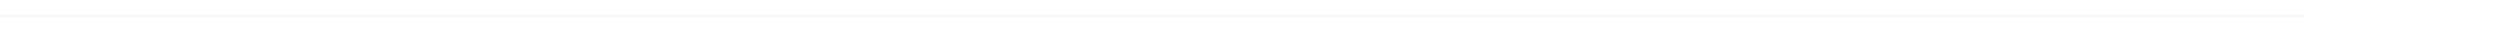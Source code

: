 digraph {
0
0 -> 0 [label="IPALINDROME3_0_0_0 / OYES"]
0 -> 0 [label="IPALINDROME3_0_0_1 / ONO"]
0 -> 0 [label="IPALINDROME3_0_0_2 / ONO"]
0 -> 0 [label="IPALINDROME3_0_0_3 / ONO"]
0 -> 0 [label="IPALINDROME3_0_0_4 / ONO"]
0 -> 0 [label="IPALINDROME3_0_0_5 / ONO"]
0 -> 0 [label="IPALINDROME3_0_1_0 / OYES"]
0 -> 0 [label="IPALINDROME3_0_1_1 / ONO"]
0 -> 0 [label="IPALINDROME3_0_1_2 / ONO"]
0 -> 0 [label="IPALINDROME3_0_1_3 / ONO"]
0 -> 0 [label="IPALINDROME3_0_1_4 / ONO"]
0 -> 0 [label="IPALINDROME3_0_1_5 / ONO"]
0 -> 0 [label="IPALINDROME3_0_2_0 / OYES"]
0 -> 0 [label="IPALINDROME3_0_2_1 / ONO"]
0 -> 0 [label="IPALINDROME3_0_2_2 / ONO"]
0 -> 0 [label="IPALINDROME3_0_2_3 / ONO"]
0 -> 0 [label="IPALINDROME3_0_2_4 / ONO"]
0 -> 0 [label="IPALINDROME3_0_2_5 / ONO"]
0 -> 0 [label="IPALINDROME3_0_3_0 / OYES"]
0 -> 0 [label="IPALINDROME3_0_3_1 / ONO"]
0 -> 0 [label="IPALINDROME3_0_3_2 / ONO"]
0 -> 0 [label="IPALINDROME3_0_3_3 / ONO"]
0 -> 0 [label="IPALINDROME3_0_3_4 / ONO"]
0 -> 0 [label="IPALINDROME3_0_3_5 / ONO"]
0 -> 0 [label="IPALINDROME3_0_4_0 / OYES"]
0 -> 0 [label="IPALINDROME3_0_4_1 / ONO"]
0 -> 0 [label="IPALINDROME3_0_4_2 / ONO"]
0 -> 0 [label="IPALINDROME3_0_4_3 / ONO"]
0 -> 0 [label="IPALINDROME3_0_4_4 / ONO"]
0 -> 0 [label="IPALINDROME3_0_4_5 / ONO"]
0 -> 0 [label="IPALINDROME3_0_5_0 / OYES"]
0 -> 0 [label="IPALINDROME3_0_5_1 / ONO"]
0 -> 0 [label="IPALINDROME3_0_5_2 / ONO"]
0 -> 0 [label="IPALINDROME3_0_5_3 / ONO"]
0 -> 0 [label="IPALINDROME3_0_5_4 / ONO"]
0 -> 0 [label="IPALINDROME3_0_5_5 / ONO"]
0 -> 0 [label="IPALINDROME3_1_0_0 / ONO"]
0 -> 0 [label="IPALINDROME3_1_0_1 / OYES"]
0 -> 0 [label="IPALINDROME3_1_0_2 / ONO"]
0 -> 0 [label="IPALINDROME3_1_0_3 / ONO"]
0 -> 0 [label="IPALINDROME3_1_0_4 / ONO"]
0 -> 0 [label="IPALINDROME3_1_0_5 / ONO"]
0 -> 0 [label="IPALINDROME3_1_1_0 / ONO"]
0 -> 0 [label="IPALINDROME3_1_1_1 / OYES"]
0 -> 0 [label="IPALINDROME3_1_1_2 / ONO"]
0 -> 0 [label="IPALINDROME3_1_1_3 / ONO"]
0 -> 0 [label="IPALINDROME3_1_1_4 / ONO"]
0 -> 0 [label="IPALINDROME3_1_1_5 / ONO"]
0 -> 0 [label="IPALINDROME3_1_2_0 / ONO"]
0 -> 0 [label="IPALINDROME3_1_2_1 / OYES"]
0 -> 0 [label="IPALINDROME3_1_2_2 / ONO"]
0 -> 0 [label="IPALINDROME3_1_2_3 / ONO"]
0 -> 0 [label="IPALINDROME3_1_2_4 / ONO"]
0 -> 0 [label="IPALINDROME3_1_2_5 / ONO"]
0 -> 0 [label="IPALINDROME3_1_3_0 / ONO"]
0 -> 0 [label="IPALINDROME3_1_3_1 / OYES"]
0 -> 0 [label="IPALINDROME3_1_3_2 / ONO"]
0 -> 0 [label="IPALINDROME3_1_3_3 / ONO"]
0 -> 0 [label="IPALINDROME3_1_3_4 / ONO"]
0 -> 0 [label="IPALINDROME3_1_3_5 / ONO"]
0 -> 0 [label="IPALINDROME3_1_4_0 / ONO"]
0 -> 0 [label="IPALINDROME3_1_4_1 / OYES"]
0 -> 0 [label="IPALINDROME3_1_4_2 / ONO"]
0 -> 0 [label="IPALINDROME3_1_4_3 / ONO"]
0 -> 0 [label="IPALINDROME3_1_4_4 / ONO"]
0 -> 0 [label="IPALINDROME3_1_4_5 / ONO"]
0 -> 0 [label="IPALINDROME3_1_5_0 / ONO"]
0 -> 0 [label="IPALINDROME3_1_5_1 / OYES"]
0 -> 0 [label="IPALINDROME3_1_5_2 / ONO"]
0 -> 0 [label="IPALINDROME3_1_5_3 / ONO"]
0 -> 0 [label="IPALINDROME3_1_5_4 / ONO"]
0 -> 0 [label="IPALINDROME3_1_5_5 / ONO"]
0 -> 0 [label="IPALINDROME3_2_0_0 / ONO"]
0 -> 0 [label="IPALINDROME3_2_0_1 / ONO"]
0 -> 0 [label="IPALINDROME3_2_0_2 / OYES"]
0 -> 0 [label="IPALINDROME3_2_0_3 / ONO"]
0 -> 0 [label="IPALINDROME3_2_0_4 / ONO"]
0 -> 0 [label="IPALINDROME3_2_0_5 / ONO"]
0 -> 0 [label="IPALINDROME3_2_1_0 / ONO"]
0 -> 0 [label="IPALINDROME3_2_1_1 / ONO"]
0 -> 0 [label="IPALINDROME3_2_1_2 / OYES"]
0 -> 0 [label="IPALINDROME3_2_1_3 / ONO"]
0 -> 0 [label="IPALINDROME3_2_1_4 / ONO"]
0 -> 0 [label="IPALINDROME3_2_1_5 / ONO"]
0 -> 0 [label="IPALINDROME3_2_2_0 / ONO"]
0 -> 0 [label="IPALINDROME3_2_2_1 / ONO"]
0 -> 0 [label="IPALINDROME3_2_2_2 / OYES"]
0 -> 0 [label="IPALINDROME3_2_2_3 / ONO"]
0 -> 0 [label="IPALINDROME3_2_2_4 / ONO"]
0 -> 0 [label="IPALINDROME3_2_2_5 / ONO"]
0 -> 0 [label="IPALINDROME3_2_3_0 / ONO"]
0 -> 0 [label="IPALINDROME3_2_3_1 / ONO"]
0 -> 0 [label="IPALINDROME3_2_3_2 / OYES"]
0 -> 0 [label="IPALINDROME3_2_3_3 / ONO"]
0 -> 0 [label="IPALINDROME3_2_3_4 / ONO"]
0 -> 0 [label="IPALINDROME3_2_3_5 / ONO"]
0 -> 0 [label="IPALINDROME3_2_4_0 / ONO"]
0 -> 0 [label="IPALINDROME3_2_4_1 / ONO"]
0 -> 0 [label="IPALINDROME3_2_4_2 / OYES"]
0 -> 0 [label="IPALINDROME3_2_4_3 / ONO"]
0 -> 0 [label="IPALINDROME3_2_4_4 / ONO"]
0 -> 0 [label="IPALINDROME3_2_4_5 / ONO"]
0 -> 0 [label="IPALINDROME3_2_5_0 / ONO"]
0 -> 0 [label="IPALINDROME3_2_5_1 / ONO"]
0 -> 0 [label="IPALINDROME3_2_5_2 / OYES"]
0 -> 0 [label="IPALINDROME3_2_5_3 / ONO"]
0 -> 0 [label="IPALINDROME3_2_5_4 / ONO"]
0 -> 0 [label="IPALINDROME3_2_5_5 / ONO"]
0 -> 0 [label="IPALINDROME3_3_0_0 / ONO"]
0 -> 0 [label="IPALINDROME3_3_0_1 / ONO"]
0 -> 0 [label="IPALINDROME3_3_0_2 / ONO"]
0 -> 0 [label="IPALINDROME3_3_0_3 / OYES"]
0 -> 0 [label="IPALINDROME3_3_0_4 / ONO"]
0 -> 0 [label="IPALINDROME3_3_0_5 / ONO"]
0 -> 0 [label="IPALINDROME3_3_1_0 / ONO"]
0 -> 0 [label="IPALINDROME3_3_1_1 / ONO"]
0 -> 0 [label="IPALINDROME3_3_1_2 / ONO"]
0 -> 0 [label="IPALINDROME3_3_1_3 / OYES"]
0 -> 0 [label="IPALINDROME3_3_1_4 / ONO"]
0 -> 0 [label="IPALINDROME3_3_1_5 / ONO"]
0 -> 0 [label="IPALINDROME3_3_2_0 / ONO"]
0 -> 0 [label="IPALINDROME3_3_2_1 / ONO"]
0 -> 0 [label="IPALINDROME3_3_2_2 / ONO"]
0 -> 0 [label="IPALINDROME3_3_2_3 / OYES"]
0 -> 0 [label="IPALINDROME3_3_2_4 / ONO"]
0 -> 0 [label="IPALINDROME3_3_2_5 / ONO"]
0 -> 0 [label="IPALINDROME3_3_3_0 / ONO"]
0 -> 0 [label="IPALINDROME3_3_3_1 / ONO"]
0 -> 0 [label="IPALINDROME3_3_3_2 / ONO"]
0 -> 0 [label="IPALINDROME3_3_3_3 / OYES"]
0 -> 0 [label="IPALINDROME3_3_3_4 / ONO"]
0 -> 0 [label="IPALINDROME3_3_3_5 / ONO"]
0 -> 0 [label="IPALINDROME3_3_4_0 / ONO"]
0 -> 0 [label="IPALINDROME3_3_4_1 / ONO"]
0 -> 0 [label="IPALINDROME3_3_4_2 / ONO"]
0 -> 0 [label="IPALINDROME3_3_4_3 / OYES"]
0 -> 0 [label="IPALINDROME3_3_4_4 / ONO"]
0 -> 0 [label="IPALINDROME3_3_4_5 / ONO"]
0 -> 0 [label="IPALINDROME3_3_5_0 / ONO"]
0 -> 0 [label="IPALINDROME3_3_5_1 / ONO"]
0 -> 0 [label="IPALINDROME3_3_5_2 / ONO"]
0 -> 0 [label="IPALINDROME3_3_5_3 / OYES"]
0 -> 0 [label="IPALINDROME3_3_5_4 / ONO"]
0 -> 0 [label="IPALINDROME3_3_5_5 / ONO"]
0 -> 0 [label="IPALINDROME3_4_0_0 / ONO"]
0 -> 0 [label="IPALINDROME3_4_0_1 / ONO"]
0 -> 0 [label="IPALINDROME3_4_0_2 / ONO"]
0 -> 0 [label="IPALINDROME3_4_0_3 / ONO"]
0 -> 0 [label="IPALINDROME3_4_0_4 / OYES"]
0 -> 0 [label="IPALINDROME3_4_0_5 / ONO"]
0 -> 0 [label="IPALINDROME3_4_1_0 / ONO"]
0 -> 0 [label="IPALINDROME3_4_1_1 / ONO"]
0 -> 0 [label="IPALINDROME3_4_1_2 / ONO"]
0 -> 0 [label="IPALINDROME3_4_1_3 / ONO"]
0 -> 0 [label="IPALINDROME3_4_1_4 / OYES"]
0 -> 0 [label="IPALINDROME3_4_1_5 / ONO"]
0 -> 0 [label="IPALINDROME3_4_2_0 / ONO"]
0 -> 0 [label="IPALINDROME3_4_2_1 / ONO"]
0 -> 0 [label="IPALINDROME3_4_2_2 / ONO"]
0 -> 0 [label="IPALINDROME3_4_2_3 / ONO"]
0 -> 0 [label="IPALINDROME3_4_2_4 / OYES"]
0 -> 0 [label="IPALINDROME3_4_2_5 / ONO"]
0 -> 0 [label="IPALINDROME3_4_3_0 / ONO"]
0 -> 0 [label="IPALINDROME3_4_3_1 / ONO"]
0 -> 0 [label="IPALINDROME3_4_3_2 / ONO"]
0 -> 0 [label="IPALINDROME3_4_3_3 / ONO"]
0 -> 0 [label="IPALINDROME3_4_3_4 / OYES"]
0 -> 0 [label="IPALINDROME3_4_3_5 / ONO"]
0 -> 0 [label="IPALINDROME3_4_4_0 / ONO"]
0 -> 0 [label="IPALINDROME3_4_4_1 / ONO"]
0 -> 0 [label="IPALINDROME3_4_4_2 / ONO"]
0 -> 0 [label="IPALINDROME3_4_4_3 / ONO"]
0 -> 0 [label="IPALINDROME3_4_4_4 / OYES"]
0 -> 0 [label="IPALINDROME3_4_4_5 / ONO"]
0 -> 0 [label="IPALINDROME3_4_5_0 / ONO"]
0 -> 0 [label="IPALINDROME3_4_5_1 / ONO"]
0 -> 0 [label="IPALINDROME3_4_5_2 / ONO"]
0 -> 0 [label="IPALINDROME3_4_5_3 / ONO"]
0 -> 0 [label="IPALINDROME3_4_5_4 / OYES"]
0 -> 0 [label="IPALINDROME3_4_5_5 / ONO"]
0 -> 0 [label="IPALINDROME3_5_0_0 / ONO"]
0 -> 0 [label="IPALINDROME3_5_0_1 / ONO"]
0 -> 0 [label="IPALINDROME3_5_0_2 / ONO"]
0 -> 0 [label="IPALINDROME3_5_0_3 / ONO"]
0 -> 0 [label="IPALINDROME3_5_0_4 / ONO"]
0 -> 0 [label="IPALINDROME3_5_0_5 / OYES"]
0 -> 0 [label="IPALINDROME3_5_1_0 / ONO"]
0 -> 0 [label="IPALINDROME3_5_1_1 / ONO"]
0 -> 0 [label="IPALINDROME3_5_1_2 / ONO"]
0 -> 0 [label="IPALINDROME3_5_1_3 / ONO"]
0 -> 0 [label="IPALINDROME3_5_1_4 / ONO"]
0 -> 0 [label="IPALINDROME3_5_1_5 / OYES"]
0 -> 0 [label="IPALINDROME3_5_2_0 / ONO"]
0 -> 0 [label="IPALINDROME3_5_2_1 / ONO"]
0 -> 0 [label="IPALINDROME3_5_2_2 / ONO"]
0 -> 0 [label="IPALINDROME3_5_2_3 / ONO"]
0 -> 0 [label="IPALINDROME3_5_2_4 / ONO"]
0 -> 0 [label="IPALINDROME3_5_2_5 / OYES"]
0 -> 0 [label="IPALINDROME3_5_3_0 / ONO"]
0 -> 0 [label="IPALINDROME3_5_3_1 / ONO"]
0 -> 0 [label="IPALINDROME3_5_3_2 / ONO"]
0 -> 0 [label="IPALINDROME3_5_3_3 / ONO"]
0 -> 0 [label="IPALINDROME3_5_3_4 / ONO"]
0 -> 0 [label="IPALINDROME3_5_3_5 / OYES"]
0 -> 0 [label="IPALINDROME3_5_4_0 / ONO"]
0 -> 0 [label="IPALINDROME3_5_4_1 / ONO"]
0 -> 0 [label="IPALINDROME3_5_4_2 / ONO"]
0 -> 0 [label="IPALINDROME3_5_4_3 / ONO"]
0 -> 0 [label="IPALINDROME3_5_4_4 / ONO"]
0 -> 0 [label="IPALINDROME3_5_4_5 / OYES"]
0 -> 0 [label="IPALINDROME3_5_5_0 / ONO"]
0 -> 0 [label="IPALINDROME3_5_5_1 / ONO"]
0 -> 0 [label="IPALINDROME3_5_5_2 / ONO"]
0 -> 0 [label="IPALINDROME3_5_5_3 / ONO"]
0 -> 0 [label="IPALINDROME3_5_5_4 / ONO"]
0 -> 0 [label="IPALINDROME3_5_5_5 / OYES"]
0 -> 0 [label="IPALINDROME4_0_0_0_0 / OYES"]
0 -> 0 [label="IPALINDROME4_0_0_0_1 / ONO"]
0 -> 0 [label="IPALINDROME4_0_0_0_2 / ONO"]
0 -> 0 [label="IPALINDROME4_0_0_0_3 / ONO"]
0 -> 0 [label="IPALINDROME4_0_0_0_4 / ONO"]
0 -> 0 [label="IPALINDROME4_0_0_0_5 / ONO"]
0 -> 0 [label="IPALINDROME4_0_0_1_0 / ONO"]
0 -> 0 [label="IPALINDROME4_0_0_1_1 / ONO"]
0 -> 0 [label="IPALINDROME4_0_0_1_2 / ONO"]
0 -> 0 [label="IPALINDROME4_0_0_1_3 / ONO"]
0 -> 0 [label="IPALINDROME4_0_0_1_4 / ONO"]
0 -> 0 [label="IPALINDROME4_0_0_1_5 / ONO"]
0 -> 0 [label="IPALINDROME4_0_0_2_0 / ONO"]
0 -> 0 [label="IPALINDROME4_0_0_2_1 / ONO"]
0 -> 0 [label="IPALINDROME4_0_0_2_2 / ONO"]
0 -> 0 [label="IPALINDROME4_0_0_2_3 / ONO"]
0 -> 0 [label="IPALINDROME4_0_0_2_4 / ONO"]
0 -> 0 [label="IPALINDROME4_0_0_2_5 / ONO"]
0 -> 0 [label="IPALINDROME4_0_0_3_0 / ONO"]
0 -> 0 [label="IPALINDROME4_0_0_3_1 / ONO"]
0 -> 0 [label="IPALINDROME4_0_0_3_2 / ONO"]
0 -> 0 [label="IPALINDROME4_0_0_3_3 / ONO"]
0 -> 0 [label="IPALINDROME4_0_0_3_4 / ONO"]
0 -> 0 [label="IPALINDROME4_0_0_3_5 / ONO"]
0 -> 0 [label="IPALINDROME4_0_0_4_0 / ONO"]
0 -> 0 [label="IPALINDROME4_0_0_4_1 / ONO"]
0 -> 0 [label="IPALINDROME4_0_0_4_2 / ONO"]
0 -> 0 [label="IPALINDROME4_0_0_4_3 / ONO"]
0 -> 0 [label="IPALINDROME4_0_0_4_4 / ONO"]
0 -> 0 [label="IPALINDROME4_0_0_4_5 / ONO"]
0 -> 0 [label="IPALINDROME4_0_0_5_0 / ONO"]
0 -> 0 [label="IPALINDROME4_0_0_5_1 / ONO"]
0 -> 0 [label="IPALINDROME4_0_0_5_2 / ONO"]
0 -> 0 [label="IPALINDROME4_0_0_5_3 / ONO"]
0 -> 0 [label="IPALINDROME4_0_0_5_4 / ONO"]
0 -> 0 [label="IPALINDROME4_0_0_5_5 / ONO"]
0 -> 0 [label="IPALINDROME4_0_1_0_0 / ONO"]
0 -> 0 [label="IPALINDROME4_0_1_0_1 / ONO"]
0 -> 0 [label="IPALINDROME4_0_1_0_2 / ONO"]
0 -> 0 [label="IPALINDROME4_0_1_0_3 / ONO"]
0 -> 0 [label="IPALINDROME4_0_1_0_4 / ONO"]
0 -> 0 [label="IPALINDROME4_0_1_0_5 / ONO"]
0 -> 0 [label="IPALINDROME4_0_1_1_0 / OYES"]
0 -> 0 [label="IPALINDROME4_0_1_1_1 / ONO"]
0 -> 0 [label="IPALINDROME4_0_1_1_2 / ONO"]
0 -> 0 [label="IPALINDROME4_0_1_1_3 / ONO"]
0 -> 0 [label="IPALINDROME4_0_1_1_4 / ONO"]
0 -> 0 [label="IPALINDROME4_0_1_1_5 / ONO"]
0 -> 0 [label="IPALINDROME4_0_1_2_0 / ONO"]
0 -> 0 [label="IPALINDROME4_0_1_2_1 / ONO"]
0 -> 0 [label="IPALINDROME4_0_1_2_2 / ONO"]
0 -> 0 [label="IPALINDROME4_0_1_2_3 / ONO"]
0 -> 0 [label="IPALINDROME4_0_1_2_4 / ONO"]
0 -> 0 [label="IPALINDROME4_0_1_2_5 / ONO"]
0 -> 0 [label="IPALINDROME4_0_1_3_0 / ONO"]
0 -> 0 [label="IPALINDROME4_0_1_3_1 / ONO"]
0 -> 0 [label="IPALINDROME4_0_1_3_2 / ONO"]
0 -> 0 [label="IPALINDROME4_0_1_3_3 / ONO"]
0 -> 0 [label="IPALINDROME4_0_1_3_4 / ONO"]
0 -> 0 [label="IPALINDROME4_0_1_3_5 / ONO"]
0 -> 0 [label="IPALINDROME4_0_1_4_0 / ONO"]
0 -> 0 [label="IPALINDROME4_0_1_4_1 / ONO"]
0 -> 0 [label="IPALINDROME4_0_1_4_2 / ONO"]
0 -> 0 [label="IPALINDROME4_0_1_4_3 / ONO"]
0 -> 0 [label="IPALINDROME4_0_1_4_4 / ONO"]
0 -> 0 [label="IPALINDROME4_0_1_4_5 / ONO"]
0 -> 0 [label="IPALINDROME4_0_1_5_0 / ONO"]
0 -> 0 [label="IPALINDROME4_0_1_5_1 / ONO"]
0 -> 0 [label="IPALINDROME4_0_1_5_2 / ONO"]
0 -> 0 [label="IPALINDROME4_0_1_5_3 / ONO"]
0 -> 0 [label="IPALINDROME4_0_1_5_4 / ONO"]
0 -> 0 [label="IPALINDROME4_0_1_5_5 / ONO"]
0 -> 0 [label="IPALINDROME4_0_2_0_0 / ONO"]
0 -> 0 [label="IPALINDROME4_0_2_0_1 / ONO"]
0 -> 0 [label="IPALINDROME4_0_2_0_2 / ONO"]
0 -> 0 [label="IPALINDROME4_0_2_0_3 / ONO"]
0 -> 0 [label="IPALINDROME4_0_2_0_4 / ONO"]
0 -> 0 [label="IPALINDROME4_0_2_0_5 / ONO"]
0 -> 0 [label="IPALINDROME4_0_2_1_0 / ONO"]
0 -> 0 [label="IPALINDROME4_0_2_1_1 / ONO"]
0 -> 0 [label="IPALINDROME4_0_2_1_2 / ONO"]
0 -> 0 [label="IPALINDROME4_0_2_1_3 / ONO"]
0 -> 0 [label="IPALINDROME4_0_2_1_4 / ONO"]
0 -> 0 [label="IPALINDROME4_0_2_1_5 / ONO"]
0 -> 0 [label="IPALINDROME4_0_2_2_0 / OYES"]
0 -> 0 [label="IPALINDROME4_0_2_2_1 / ONO"]
0 -> 0 [label="IPALINDROME4_0_2_2_2 / ONO"]
0 -> 0 [label="IPALINDROME4_0_2_2_3 / ONO"]
0 -> 0 [label="IPALINDROME4_0_2_2_4 / ONO"]
0 -> 0 [label="IPALINDROME4_0_2_2_5 / ONO"]
0 -> 0 [label="IPALINDROME4_0_2_3_0 / ONO"]
0 -> 0 [label="IPALINDROME4_0_2_3_1 / ONO"]
0 -> 0 [label="IPALINDROME4_0_2_3_2 / ONO"]
0 -> 0 [label="IPALINDROME4_0_2_3_3 / ONO"]
0 -> 0 [label="IPALINDROME4_0_2_3_4 / ONO"]
0 -> 0 [label="IPALINDROME4_0_2_3_5 / ONO"]
0 -> 0 [label="IPALINDROME4_0_2_4_0 / ONO"]
0 -> 0 [label="IPALINDROME4_0_2_4_1 / ONO"]
0 -> 0 [label="IPALINDROME4_0_2_4_2 / ONO"]
0 -> 0 [label="IPALINDROME4_0_2_4_3 / ONO"]
0 -> 0 [label="IPALINDROME4_0_2_4_4 / ONO"]
0 -> 0 [label="IPALINDROME4_0_2_4_5 / ONO"]
0 -> 0 [label="IPALINDROME4_0_2_5_0 / ONO"]
0 -> 0 [label="IPALINDROME4_0_2_5_1 / ONO"]
0 -> 0 [label="IPALINDROME4_0_2_5_2 / ONO"]
0 -> 0 [label="IPALINDROME4_0_2_5_3 / ONO"]
0 -> 0 [label="IPALINDROME4_0_2_5_4 / ONO"]
0 -> 0 [label="IPALINDROME4_0_2_5_5 / ONO"]
0 -> 0 [label="IPALINDROME4_0_3_0_0 / ONO"]
0 -> 0 [label="IPALINDROME4_0_3_0_1 / ONO"]
0 -> 0 [label="IPALINDROME4_0_3_0_2 / ONO"]
0 -> 0 [label="IPALINDROME4_0_3_0_3 / ONO"]
0 -> 0 [label="IPALINDROME4_0_3_0_4 / ONO"]
0 -> 0 [label="IPALINDROME4_0_3_0_5 / ONO"]
0 -> 0 [label="IPALINDROME4_0_3_1_0 / ONO"]
0 -> 0 [label="IPALINDROME4_0_3_1_1 / ONO"]
0 -> 0 [label="IPALINDROME4_0_3_1_2 / ONO"]
0 -> 0 [label="IPALINDROME4_0_3_1_3 / ONO"]
0 -> 0 [label="IPALINDROME4_0_3_1_4 / ONO"]
0 -> 0 [label="IPALINDROME4_0_3_1_5 / ONO"]
0 -> 0 [label="IPALINDROME4_0_3_2_0 / ONO"]
0 -> 0 [label="IPALINDROME4_0_3_2_1 / ONO"]
0 -> 0 [label="IPALINDROME4_0_3_2_2 / ONO"]
0 -> 0 [label="IPALINDROME4_0_3_2_3 / ONO"]
0 -> 0 [label="IPALINDROME4_0_3_2_4 / ONO"]
0 -> 0 [label="IPALINDROME4_0_3_2_5 / ONO"]
0 -> 0 [label="IPALINDROME4_0_3_3_0 / OYES"]
0 -> 0 [label="IPALINDROME4_0_3_3_1 / ONO"]
0 -> 0 [label="IPALINDROME4_0_3_3_2 / ONO"]
0 -> 0 [label="IPALINDROME4_0_3_3_3 / ONO"]
0 -> 0 [label="IPALINDROME4_0_3_3_4 / ONO"]
0 -> 0 [label="IPALINDROME4_0_3_3_5 / ONO"]
0 -> 0 [label="IPALINDROME4_0_3_4_0 / ONO"]
0 -> 0 [label="IPALINDROME4_0_3_4_1 / ONO"]
0 -> 0 [label="IPALINDROME4_0_3_4_2 / ONO"]
0 -> 0 [label="IPALINDROME4_0_3_4_3 / ONO"]
0 -> 0 [label="IPALINDROME4_0_3_4_4 / ONO"]
0 -> 0 [label="IPALINDROME4_0_3_4_5 / ONO"]
0 -> 0 [label="IPALINDROME4_0_3_5_0 / ONO"]
0 -> 0 [label="IPALINDROME4_0_3_5_1 / ONO"]
0 -> 0 [label="IPALINDROME4_0_3_5_2 / ONO"]
0 -> 0 [label="IPALINDROME4_0_3_5_3 / ONO"]
0 -> 0 [label="IPALINDROME4_0_3_5_4 / ONO"]
0 -> 0 [label="IPALINDROME4_0_3_5_5 / ONO"]
0 -> 0 [label="IPALINDROME4_0_4_0_0 / ONO"]
0 -> 0 [label="IPALINDROME4_0_4_0_1 / ONO"]
0 -> 0 [label="IPALINDROME4_0_4_0_2 / ONO"]
0 -> 0 [label="IPALINDROME4_0_4_0_3 / ONO"]
0 -> 0 [label="IPALINDROME4_0_4_0_4 / ONO"]
0 -> 0 [label="IPALINDROME4_0_4_0_5 / ONO"]
0 -> 0 [label="IPALINDROME4_0_4_1_0 / ONO"]
0 -> 0 [label="IPALINDROME4_0_4_1_1 / ONO"]
0 -> 0 [label="IPALINDROME4_0_4_1_2 / ONO"]
0 -> 0 [label="IPALINDROME4_0_4_1_3 / ONO"]
0 -> 0 [label="IPALINDROME4_0_4_1_4 / ONO"]
0 -> 0 [label="IPALINDROME4_0_4_1_5 / ONO"]
0 -> 0 [label="IPALINDROME4_0_4_2_0 / ONO"]
0 -> 0 [label="IPALINDROME4_0_4_2_1 / ONO"]
0 -> 0 [label="IPALINDROME4_0_4_2_2 / ONO"]
0 -> 0 [label="IPALINDROME4_0_4_2_3 / ONO"]
0 -> 0 [label="IPALINDROME4_0_4_2_4 / ONO"]
0 -> 0 [label="IPALINDROME4_0_4_2_5 / ONO"]
0 -> 0 [label="IPALINDROME4_0_4_3_0 / ONO"]
0 -> 0 [label="IPALINDROME4_0_4_3_1 / ONO"]
0 -> 0 [label="IPALINDROME4_0_4_3_2 / ONO"]
0 -> 0 [label="IPALINDROME4_0_4_3_3 / ONO"]
0 -> 0 [label="IPALINDROME4_0_4_3_4 / ONO"]
0 -> 0 [label="IPALINDROME4_0_4_3_5 / ONO"]
0 -> 0 [label="IPALINDROME4_0_4_4_0 / OYES"]
0 -> 0 [label="IPALINDROME4_0_4_4_1 / ONO"]
0 -> 0 [label="IPALINDROME4_0_4_4_2 / ONO"]
0 -> 0 [label="IPALINDROME4_0_4_4_3 / ONO"]
0 -> 0 [label="IPALINDROME4_0_4_4_4 / ONO"]
0 -> 0 [label="IPALINDROME4_0_4_4_5 / ONO"]
0 -> 0 [label="IPALINDROME4_0_4_5_0 / ONO"]
0 -> 0 [label="IPALINDROME4_0_4_5_1 / ONO"]
0 -> 0 [label="IPALINDROME4_0_4_5_2 / ONO"]
0 -> 0 [label="IPALINDROME4_0_4_5_3 / ONO"]
0 -> 0 [label="IPALINDROME4_0_4_5_4 / ONO"]
0 -> 0 [label="IPALINDROME4_0_4_5_5 / ONO"]
0 -> 0 [label="IPALINDROME4_0_5_0_0 / ONO"]
0 -> 0 [label="IPALINDROME4_0_5_0_1 / ONO"]
0 -> 0 [label="IPALINDROME4_0_5_0_2 / ONO"]
0 -> 0 [label="IPALINDROME4_0_5_0_3 / ONO"]
0 -> 0 [label="IPALINDROME4_0_5_0_4 / ONO"]
0 -> 0 [label="IPALINDROME4_0_5_0_5 / ONO"]
0 -> 0 [label="IPALINDROME4_0_5_1_0 / ONO"]
0 -> 0 [label="IPALINDROME4_0_5_1_1 / ONO"]
0 -> 0 [label="IPALINDROME4_0_5_1_2 / ONO"]
0 -> 0 [label="IPALINDROME4_0_5_1_3 / ONO"]
0 -> 0 [label="IPALINDROME4_0_5_1_4 / ONO"]
0 -> 0 [label="IPALINDROME4_0_5_1_5 / ONO"]
0 -> 0 [label="IPALINDROME4_0_5_2_0 / ONO"]
0 -> 0 [label="IPALINDROME4_0_5_2_1 / ONO"]
0 -> 0 [label="IPALINDROME4_0_5_2_2 / ONO"]
0 -> 0 [label="IPALINDROME4_0_5_2_3 / ONO"]
0 -> 0 [label="IPALINDROME4_0_5_2_4 / ONO"]
0 -> 0 [label="IPALINDROME4_0_5_2_5 / ONO"]
0 -> 0 [label="IPALINDROME4_0_5_3_0 / ONO"]
0 -> 0 [label="IPALINDROME4_0_5_3_1 / ONO"]
0 -> 0 [label="IPALINDROME4_0_5_3_2 / ONO"]
0 -> 0 [label="IPALINDROME4_0_5_3_3 / ONO"]
0 -> 0 [label="IPALINDROME4_0_5_3_4 / ONO"]
0 -> 0 [label="IPALINDROME4_0_5_3_5 / ONO"]
0 -> 0 [label="IPALINDROME4_0_5_4_0 / ONO"]
0 -> 0 [label="IPALINDROME4_0_5_4_1 / ONO"]
0 -> 0 [label="IPALINDROME4_0_5_4_2 / ONO"]
0 -> 0 [label="IPALINDROME4_0_5_4_3 / ONO"]
0 -> 0 [label="IPALINDROME4_0_5_4_4 / ONO"]
0 -> 0 [label="IPALINDROME4_0_5_4_5 / ONO"]
0 -> 0 [label="IPALINDROME4_0_5_5_0 / OYES"]
0 -> 0 [label="IPALINDROME4_0_5_5_1 / ONO"]
0 -> 0 [label="IPALINDROME4_0_5_5_2 / ONO"]
0 -> 0 [label="IPALINDROME4_0_5_5_3 / ONO"]
0 -> 0 [label="IPALINDROME4_0_5_5_4 / ONO"]
0 -> 0 [label="IPALINDROME4_0_5_5_5 / ONO"]
0 -> 0 [label="IPALINDROME4_1_0_0_0 / ONO"]
0 -> 0 [label="IPALINDROME4_1_0_0_1 / OYES"]
0 -> 0 [label="IPALINDROME4_1_0_0_2 / ONO"]
0 -> 0 [label="IPALINDROME4_1_0_0_3 / ONO"]
0 -> 0 [label="IPALINDROME4_1_0_0_4 / ONO"]
0 -> 0 [label="IPALINDROME4_1_0_0_5 / ONO"]
0 -> 0 [label="IPALINDROME4_1_0_1_0 / ONO"]
0 -> 0 [label="IPALINDROME4_1_0_1_1 / ONO"]
0 -> 0 [label="IPALINDROME4_1_0_1_2 / ONO"]
0 -> 0 [label="IPALINDROME4_1_0_1_3 / ONO"]
0 -> 0 [label="IPALINDROME4_1_0_1_4 / ONO"]
0 -> 0 [label="IPALINDROME4_1_0_1_5 / ONO"]
0 -> 0 [label="IPALINDROME4_1_0_2_0 / ONO"]
0 -> 0 [label="IPALINDROME4_1_0_2_1 / ONO"]
0 -> 0 [label="IPALINDROME4_1_0_2_2 / ONO"]
0 -> 0 [label="IPALINDROME4_1_0_2_3 / ONO"]
0 -> 0 [label="IPALINDROME4_1_0_2_4 / ONO"]
0 -> 0 [label="IPALINDROME4_1_0_2_5 / ONO"]
0 -> 0 [label="IPALINDROME4_1_0_3_0 / ONO"]
0 -> 0 [label="IPALINDROME4_1_0_3_1 / ONO"]
0 -> 0 [label="IPALINDROME4_1_0_3_2 / ONO"]
0 -> 0 [label="IPALINDROME4_1_0_3_3 / ONO"]
0 -> 0 [label="IPALINDROME4_1_0_3_4 / ONO"]
0 -> 0 [label="IPALINDROME4_1_0_3_5 / ONO"]
0 -> 0 [label="IPALINDROME4_1_0_4_0 / ONO"]
0 -> 0 [label="IPALINDROME4_1_0_4_1 / ONO"]
0 -> 0 [label="IPALINDROME4_1_0_4_2 / ONO"]
0 -> 0 [label="IPALINDROME4_1_0_4_3 / ONO"]
0 -> 0 [label="IPALINDROME4_1_0_4_4 / ONO"]
0 -> 0 [label="IPALINDROME4_1_0_4_5 / ONO"]
0 -> 0 [label="IPALINDROME4_1_0_5_0 / ONO"]
0 -> 0 [label="IPALINDROME4_1_0_5_1 / ONO"]
0 -> 0 [label="IPALINDROME4_1_0_5_2 / ONO"]
0 -> 0 [label="IPALINDROME4_1_0_5_3 / ONO"]
0 -> 0 [label="IPALINDROME4_1_0_5_4 / ONO"]
0 -> 0 [label="IPALINDROME4_1_0_5_5 / ONO"]
0 -> 0 [label="IPALINDROME4_1_1_0_0 / ONO"]
0 -> 0 [label="IPALINDROME4_1_1_0_1 / ONO"]
0 -> 0 [label="IPALINDROME4_1_1_0_2 / ONO"]
0 -> 0 [label="IPALINDROME4_1_1_0_3 / ONO"]
0 -> 0 [label="IPALINDROME4_1_1_0_4 / ONO"]
0 -> 0 [label="IPALINDROME4_1_1_0_5 / ONO"]
0 -> 0 [label="IPALINDROME4_1_1_1_0 / ONO"]
0 -> 0 [label="IPALINDROME4_1_1_1_1 / OYES"]
0 -> 0 [label="IPALINDROME4_1_1_1_2 / ONO"]
0 -> 0 [label="IPALINDROME4_1_1_1_3 / ONO"]
0 -> 0 [label="IPALINDROME4_1_1_1_4 / ONO"]
0 -> 0 [label="IPALINDROME4_1_1_1_5 / ONO"]
0 -> 0 [label="IPALINDROME4_1_1_2_0 / ONO"]
0 -> 0 [label="IPALINDROME4_1_1_2_1 / ONO"]
0 -> 0 [label="IPALINDROME4_1_1_2_2 / ONO"]
0 -> 0 [label="IPALINDROME4_1_1_2_3 / ONO"]
0 -> 0 [label="IPALINDROME4_1_1_2_4 / ONO"]
0 -> 0 [label="IPALINDROME4_1_1_2_5 / ONO"]
0 -> 0 [label="IPALINDROME4_1_1_3_0 / ONO"]
0 -> 0 [label="IPALINDROME4_1_1_3_1 / ONO"]
0 -> 0 [label="IPALINDROME4_1_1_3_2 / ONO"]
0 -> 0 [label="IPALINDROME4_1_1_3_3 / ONO"]
0 -> 0 [label="IPALINDROME4_1_1_3_4 / ONO"]
0 -> 0 [label="IPALINDROME4_1_1_3_5 / ONO"]
0 -> 0 [label="IPALINDROME4_1_1_4_0 / ONO"]
0 -> 0 [label="IPALINDROME4_1_1_4_1 / ONO"]
0 -> 0 [label="IPALINDROME4_1_1_4_2 / ONO"]
0 -> 0 [label="IPALINDROME4_1_1_4_3 / ONO"]
0 -> 0 [label="IPALINDROME4_1_1_4_4 / ONO"]
0 -> 0 [label="IPALINDROME4_1_1_4_5 / ONO"]
0 -> 0 [label="IPALINDROME4_1_1_5_0 / ONO"]
0 -> 0 [label="IPALINDROME4_1_1_5_1 / ONO"]
0 -> 0 [label="IPALINDROME4_1_1_5_2 / ONO"]
0 -> 0 [label="IPALINDROME4_1_1_5_3 / ONO"]
0 -> 0 [label="IPALINDROME4_1_1_5_4 / ONO"]
0 -> 0 [label="IPALINDROME4_1_1_5_5 / ONO"]
0 -> 0 [label="IPALINDROME4_1_2_0_0 / ONO"]
0 -> 0 [label="IPALINDROME4_1_2_0_1 / ONO"]
0 -> 0 [label="IPALINDROME4_1_2_0_2 / ONO"]
0 -> 0 [label="IPALINDROME4_1_2_0_3 / ONO"]
0 -> 0 [label="IPALINDROME4_1_2_0_4 / ONO"]
0 -> 0 [label="IPALINDROME4_1_2_0_5 / ONO"]
0 -> 0 [label="IPALINDROME4_1_2_1_0 / ONO"]
0 -> 0 [label="IPALINDROME4_1_2_1_1 / ONO"]
0 -> 0 [label="IPALINDROME4_1_2_1_2 / ONO"]
0 -> 0 [label="IPALINDROME4_1_2_1_3 / ONO"]
0 -> 0 [label="IPALINDROME4_1_2_1_4 / ONO"]
0 -> 0 [label="IPALINDROME4_1_2_1_5 / ONO"]
0 -> 0 [label="IPALINDROME4_1_2_2_0 / ONO"]
0 -> 0 [label="IPALINDROME4_1_2_2_1 / OYES"]
0 -> 0 [label="IPALINDROME4_1_2_2_2 / ONO"]
0 -> 0 [label="IPALINDROME4_1_2_2_3 / ONO"]
0 -> 0 [label="IPALINDROME4_1_2_2_4 / ONO"]
0 -> 0 [label="IPALINDROME4_1_2_2_5 / ONO"]
0 -> 0 [label="IPALINDROME4_1_2_3_0 / ONO"]
0 -> 0 [label="IPALINDROME4_1_2_3_1 / ONO"]
0 -> 0 [label="IPALINDROME4_1_2_3_2 / ONO"]
0 -> 0 [label="IPALINDROME4_1_2_3_3 / ONO"]
0 -> 0 [label="IPALINDROME4_1_2_3_4 / ONO"]
0 -> 0 [label="IPALINDROME4_1_2_3_5 / ONO"]
0 -> 0 [label="IPALINDROME4_1_2_4_0 / ONO"]
0 -> 0 [label="IPALINDROME4_1_2_4_1 / ONO"]
0 -> 0 [label="IPALINDROME4_1_2_4_2 / ONO"]
0 -> 0 [label="IPALINDROME4_1_2_4_3 / ONO"]
0 -> 0 [label="IPALINDROME4_1_2_4_4 / ONO"]
0 -> 0 [label="IPALINDROME4_1_2_4_5 / ONO"]
0 -> 0 [label="IPALINDROME4_1_2_5_0 / ONO"]
0 -> 0 [label="IPALINDROME4_1_2_5_1 / ONO"]
0 -> 0 [label="IPALINDROME4_1_2_5_2 / ONO"]
0 -> 0 [label="IPALINDROME4_1_2_5_3 / ONO"]
0 -> 0 [label="IPALINDROME4_1_2_5_4 / ONO"]
0 -> 0 [label="IPALINDROME4_1_2_5_5 / ONO"]
0 -> 0 [label="IPALINDROME4_1_3_0_0 / ONO"]
0 -> 0 [label="IPALINDROME4_1_3_0_1 / ONO"]
0 -> 0 [label="IPALINDROME4_1_3_0_2 / ONO"]
0 -> 0 [label="IPALINDROME4_1_3_0_3 / ONO"]
0 -> 0 [label="IPALINDROME4_1_3_0_4 / ONO"]
0 -> 0 [label="IPALINDROME4_1_3_0_5 / ONO"]
0 -> 0 [label="IPALINDROME4_1_3_1_0 / ONO"]
0 -> 0 [label="IPALINDROME4_1_3_1_1 / ONO"]
0 -> 0 [label="IPALINDROME4_1_3_1_2 / ONO"]
0 -> 0 [label="IPALINDROME4_1_3_1_3 / ONO"]
0 -> 0 [label="IPALINDROME4_1_3_1_4 / ONO"]
0 -> 0 [label="IPALINDROME4_1_3_1_5 / ONO"]
0 -> 0 [label="IPALINDROME4_1_3_2_0 / ONO"]
0 -> 0 [label="IPALINDROME4_1_3_2_1 / ONO"]
0 -> 0 [label="IPALINDROME4_1_3_2_2 / ONO"]
0 -> 0 [label="IPALINDROME4_1_3_2_3 / ONO"]
0 -> 0 [label="IPALINDROME4_1_3_2_4 / ONO"]
0 -> 0 [label="IPALINDROME4_1_3_2_5 / ONO"]
0 -> 0 [label="IPALINDROME4_1_3_3_0 / ONO"]
0 -> 0 [label="IPALINDROME4_1_3_3_1 / OYES"]
0 -> 0 [label="IPALINDROME4_1_3_3_2 / ONO"]
0 -> 0 [label="IPALINDROME4_1_3_3_3 / ONO"]
0 -> 0 [label="IPALINDROME4_1_3_3_4 / ONO"]
0 -> 0 [label="IPALINDROME4_1_3_3_5 / ONO"]
0 -> 0 [label="IPALINDROME4_1_3_4_0 / ONO"]
0 -> 0 [label="IPALINDROME4_1_3_4_1 / ONO"]
0 -> 0 [label="IPALINDROME4_1_3_4_2 / ONO"]
0 -> 0 [label="IPALINDROME4_1_3_4_3 / ONO"]
0 -> 0 [label="IPALINDROME4_1_3_4_4 / ONO"]
0 -> 0 [label="IPALINDROME4_1_3_4_5 / ONO"]
0 -> 0 [label="IPALINDROME4_1_3_5_0 / ONO"]
0 -> 0 [label="IPALINDROME4_1_3_5_1 / ONO"]
0 -> 0 [label="IPALINDROME4_1_3_5_2 / ONO"]
0 -> 0 [label="IPALINDROME4_1_3_5_3 / ONO"]
0 -> 0 [label="IPALINDROME4_1_3_5_4 / ONO"]
0 -> 0 [label="IPALINDROME4_1_3_5_5 / ONO"]
0 -> 0 [label="IPALINDROME4_1_4_0_0 / ONO"]
0 -> 0 [label="IPALINDROME4_1_4_0_1 / ONO"]
0 -> 0 [label="IPALINDROME4_1_4_0_2 / ONO"]
0 -> 0 [label="IPALINDROME4_1_4_0_3 / ONO"]
0 -> 0 [label="IPALINDROME4_1_4_0_4 / ONO"]
0 -> 0 [label="IPALINDROME4_1_4_0_5 / ONO"]
0 -> 0 [label="IPALINDROME4_1_4_1_0 / ONO"]
0 -> 0 [label="IPALINDROME4_1_4_1_1 / ONO"]
0 -> 0 [label="IPALINDROME4_1_4_1_2 / ONO"]
0 -> 0 [label="IPALINDROME4_1_4_1_3 / ONO"]
0 -> 0 [label="IPALINDROME4_1_4_1_4 / ONO"]
0 -> 0 [label="IPALINDROME4_1_4_1_5 / ONO"]
0 -> 0 [label="IPALINDROME4_1_4_2_0 / ONO"]
0 -> 0 [label="IPALINDROME4_1_4_2_1 / ONO"]
0 -> 0 [label="IPALINDROME4_1_4_2_2 / ONO"]
0 -> 0 [label="IPALINDROME4_1_4_2_3 / ONO"]
0 -> 0 [label="IPALINDROME4_1_4_2_4 / ONO"]
0 -> 0 [label="IPALINDROME4_1_4_2_5 / ONO"]
0 -> 0 [label="IPALINDROME4_1_4_3_0 / ONO"]
0 -> 0 [label="IPALINDROME4_1_4_3_1 / ONO"]
0 -> 0 [label="IPALINDROME4_1_4_3_2 / ONO"]
0 -> 0 [label="IPALINDROME4_1_4_3_3 / ONO"]
0 -> 0 [label="IPALINDROME4_1_4_3_4 / ONO"]
0 -> 0 [label="IPALINDROME4_1_4_3_5 / ONO"]
0 -> 0 [label="IPALINDROME4_1_4_4_0 / ONO"]
0 -> 0 [label="IPALINDROME4_1_4_4_1 / OYES"]
0 -> 0 [label="IPALINDROME4_1_4_4_2 / ONO"]
0 -> 0 [label="IPALINDROME4_1_4_4_3 / ONO"]
0 -> 0 [label="IPALINDROME4_1_4_4_4 / ONO"]
0 -> 0 [label="IPALINDROME4_1_4_4_5 / ONO"]
0 -> 0 [label="IPALINDROME4_1_4_5_0 / ONO"]
0 -> 0 [label="IPALINDROME4_1_4_5_1 / ONO"]
0 -> 0 [label="IPALINDROME4_1_4_5_2 / ONO"]
0 -> 0 [label="IPALINDROME4_1_4_5_3 / ONO"]
0 -> 0 [label="IPALINDROME4_1_4_5_4 / ONO"]
0 -> 0 [label="IPALINDROME4_1_4_5_5 / ONO"]
0 -> 0 [label="IPALINDROME4_1_5_0_0 / ONO"]
0 -> 0 [label="IPALINDROME4_1_5_0_1 / ONO"]
0 -> 0 [label="IPALINDROME4_1_5_0_2 / ONO"]
0 -> 0 [label="IPALINDROME4_1_5_0_3 / ONO"]
0 -> 0 [label="IPALINDROME4_1_5_0_4 / ONO"]
0 -> 0 [label="IPALINDROME4_1_5_0_5 / ONO"]
0 -> 0 [label="IPALINDROME4_1_5_1_0 / ONO"]
0 -> 0 [label="IPALINDROME4_1_5_1_1 / ONO"]
0 -> 0 [label="IPALINDROME4_1_5_1_2 / ONO"]
0 -> 0 [label="IPALINDROME4_1_5_1_3 / ONO"]
0 -> 0 [label="IPALINDROME4_1_5_1_4 / ONO"]
0 -> 0 [label="IPALINDROME4_1_5_1_5 / ONO"]
0 -> 0 [label="IPALINDROME4_1_5_2_0 / ONO"]
0 -> 0 [label="IPALINDROME4_1_5_2_1 / ONO"]
0 -> 0 [label="IPALINDROME4_1_5_2_2 / ONO"]
0 -> 0 [label="IPALINDROME4_1_5_2_3 / ONO"]
0 -> 0 [label="IPALINDROME4_1_5_2_4 / ONO"]
0 -> 0 [label="IPALINDROME4_1_5_2_5 / ONO"]
0 -> 0 [label="IPALINDROME4_1_5_3_0 / ONO"]
0 -> 0 [label="IPALINDROME4_1_5_3_1 / ONO"]
0 -> 0 [label="IPALINDROME4_1_5_3_2 / ONO"]
0 -> 0 [label="IPALINDROME4_1_5_3_3 / ONO"]
0 -> 0 [label="IPALINDROME4_1_5_3_4 / ONO"]
0 -> 0 [label="IPALINDROME4_1_5_3_5 / ONO"]
0 -> 0 [label="IPALINDROME4_1_5_4_0 / ONO"]
0 -> 0 [label="IPALINDROME4_1_5_4_1 / ONO"]
0 -> 0 [label="IPALINDROME4_1_5_4_2 / ONO"]
0 -> 0 [label="IPALINDROME4_1_5_4_3 / ONO"]
0 -> 0 [label="IPALINDROME4_1_5_4_4 / ONO"]
0 -> 0 [label="IPALINDROME4_1_5_4_5 / ONO"]
0 -> 0 [label="IPALINDROME4_1_5_5_0 / ONO"]
0 -> 0 [label="IPALINDROME4_1_5_5_1 / OYES"]
0 -> 0 [label="IPALINDROME4_1_5_5_2 / ONO"]
0 -> 0 [label="IPALINDROME4_1_5_5_3 / ONO"]
0 -> 0 [label="IPALINDROME4_1_5_5_4 / ONO"]
0 -> 0 [label="IPALINDROME4_1_5_5_5 / ONO"]
0 -> 0 [label="IPALINDROME4_2_0_0_0 / ONO"]
0 -> 0 [label="IPALINDROME4_2_0_0_1 / ONO"]
0 -> 0 [label="IPALINDROME4_2_0_0_2 / OYES"]
0 -> 0 [label="IPALINDROME4_2_0_0_3 / ONO"]
0 -> 0 [label="IPALINDROME4_2_0_0_4 / ONO"]
0 -> 0 [label="IPALINDROME4_2_0_0_5 / ONO"]
0 -> 0 [label="IPALINDROME4_2_0_1_0 / ONO"]
0 -> 0 [label="IPALINDROME4_2_0_1_1 / ONO"]
0 -> 0 [label="IPALINDROME4_2_0_1_2 / ONO"]
0 -> 0 [label="IPALINDROME4_2_0_1_3 / ONO"]
0 -> 0 [label="IPALINDROME4_2_0_1_4 / ONO"]
0 -> 0 [label="IPALINDROME4_2_0_1_5 / ONO"]
0 -> 0 [label="IPALINDROME4_2_0_2_0 / ONO"]
0 -> 0 [label="IPALINDROME4_2_0_2_1 / ONO"]
0 -> 0 [label="IPALINDROME4_2_0_2_2 / ONO"]
0 -> 0 [label="IPALINDROME4_2_0_2_3 / ONO"]
0 -> 0 [label="IPALINDROME4_2_0_2_4 / ONO"]
0 -> 0 [label="IPALINDROME4_2_0_2_5 / ONO"]
0 -> 0 [label="IPALINDROME4_2_0_3_0 / ONO"]
0 -> 0 [label="IPALINDROME4_2_0_3_1 / ONO"]
0 -> 0 [label="IPALINDROME4_2_0_3_2 / ONO"]
0 -> 0 [label="IPALINDROME4_2_0_3_3 / ONO"]
0 -> 0 [label="IPALINDROME4_2_0_3_4 / ONO"]
0 -> 0 [label="IPALINDROME4_2_0_3_5 / ONO"]
0 -> 0 [label="IPALINDROME4_2_0_4_0 / ONO"]
0 -> 0 [label="IPALINDROME4_2_0_4_1 / ONO"]
0 -> 0 [label="IPALINDROME4_2_0_4_2 / ONO"]
0 -> 0 [label="IPALINDROME4_2_0_4_3 / ONO"]
0 -> 0 [label="IPALINDROME4_2_0_4_4 / ONO"]
0 -> 0 [label="IPALINDROME4_2_0_4_5 / ONO"]
0 -> 0 [label="IPALINDROME4_2_0_5_0 / ONO"]
0 -> 0 [label="IPALINDROME4_2_0_5_1 / ONO"]
0 -> 0 [label="IPALINDROME4_2_0_5_2 / ONO"]
0 -> 0 [label="IPALINDROME4_2_0_5_3 / ONO"]
0 -> 0 [label="IPALINDROME4_2_0_5_4 / ONO"]
0 -> 0 [label="IPALINDROME4_2_0_5_5 / ONO"]
0 -> 0 [label="IPALINDROME4_2_1_0_0 / ONO"]
0 -> 0 [label="IPALINDROME4_2_1_0_1 / ONO"]
0 -> 0 [label="IPALINDROME4_2_1_0_2 / ONO"]
0 -> 0 [label="IPALINDROME4_2_1_0_3 / ONO"]
0 -> 0 [label="IPALINDROME4_2_1_0_4 / ONO"]
0 -> 0 [label="IPALINDROME4_2_1_0_5 / ONO"]
0 -> 0 [label="IPALINDROME4_2_1_1_0 / ONO"]
0 -> 0 [label="IPALINDROME4_2_1_1_1 / ONO"]
0 -> 0 [label="IPALINDROME4_2_1_1_2 / OYES"]
0 -> 0 [label="IPALINDROME4_2_1_1_3 / ONO"]
0 -> 0 [label="IPALINDROME4_2_1_1_4 / ONO"]
0 -> 0 [label="IPALINDROME4_2_1_1_5 / ONO"]
0 -> 0 [label="IPALINDROME4_2_1_2_0 / ONO"]
0 -> 0 [label="IPALINDROME4_2_1_2_1 / ONO"]
0 -> 0 [label="IPALINDROME4_2_1_2_2 / ONO"]
0 -> 0 [label="IPALINDROME4_2_1_2_3 / ONO"]
0 -> 0 [label="IPALINDROME4_2_1_2_4 / ONO"]
0 -> 0 [label="IPALINDROME4_2_1_2_5 / ONO"]
0 -> 0 [label="IPALINDROME4_2_1_3_0 / ONO"]
0 -> 0 [label="IPALINDROME4_2_1_3_1 / ONO"]
0 -> 0 [label="IPALINDROME4_2_1_3_2 / ONO"]
0 -> 0 [label="IPALINDROME4_2_1_3_3 / ONO"]
0 -> 0 [label="IPALINDROME4_2_1_3_4 / ONO"]
0 -> 0 [label="IPALINDROME4_2_1_3_5 / ONO"]
0 -> 0 [label="IPALINDROME4_2_1_4_0 / ONO"]
0 -> 0 [label="IPALINDROME4_2_1_4_1 / ONO"]
0 -> 0 [label="IPALINDROME4_2_1_4_2 / ONO"]
0 -> 0 [label="IPALINDROME4_2_1_4_3 / ONO"]
0 -> 0 [label="IPALINDROME4_2_1_4_4 / ONO"]
0 -> 0 [label="IPALINDROME4_2_1_4_5 / ONO"]
0 -> 0 [label="IPALINDROME4_2_1_5_0 / ONO"]
0 -> 0 [label="IPALINDROME4_2_1_5_1 / ONO"]
0 -> 0 [label="IPALINDROME4_2_1_5_2 / ONO"]
0 -> 0 [label="IPALINDROME4_2_1_5_3 / ONO"]
0 -> 0 [label="IPALINDROME4_2_1_5_4 / ONO"]
0 -> 0 [label="IPALINDROME4_2_1_5_5 / ONO"]
0 -> 0 [label="IPALINDROME4_2_2_0_0 / ONO"]
0 -> 0 [label="IPALINDROME4_2_2_0_1 / ONO"]
0 -> 0 [label="IPALINDROME4_2_2_0_2 / ONO"]
0 -> 0 [label="IPALINDROME4_2_2_0_3 / ONO"]
0 -> 0 [label="IPALINDROME4_2_2_0_4 / ONO"]
0 -> 0 [label="IPALINDROME4_2_2_0_5 / ONO"]
0 -> 0 [label="IPALINDROME4_2_2_1_0 / ONO"]
0 -> 0 [label="IPALINDROME4_2_2_1_1 / ONO"]
0 -> 0 [label="IPALINDROME4_2_2_1_2 / ONO"]
0 -> 0 [label="IPALINDROME4_2_2_1_3 / ONO"]
0 -> 0 [label="IPALINDROME4_2_2_1_4 / ONO"]
0 -> 0 [label="IPALINDROME4_2_2_1_5 / ONO"]
0 -> 0 [label="IPALINDROME4_2_2_2_0 / ONO"]
0 -> 0 [label="IPALINDROME4_2_2_2_1 / ONO"]
0 -> 0 [label="IPALINDROME4_2_2_2_2 / OYES"]
0 -> 0 [label="IPALINDROME4_2_2_2_3 / ONO"]
0 -> 0 [label="IPALINDROME4_2_2_2_4 / ONO"]
0 -> 0 [label="IPALINDROME4_2_2_2_5 / ONO"]
0 -> 0 [label="IPALINDROME4_2_2_3_0 / ONO"]
0 -> 0 [label="IPALINDROME4_2_2_3_1 / ONO"]
0 -> 0 [label="IPALINDROME4_2_2_3_2 / ONO"]
0 -> 0 [label="IPALINDROME4_2_2_3_3 / ONO"]
0 -> 0 [label="IPALINDROME4_2_2_3_4 / ONO"]
0 -> 0 [label="IPALINDROME4_2_2_3_5 / ONO"]
0 -> 0 [label="IPALINDROME4_2_2_4_0 / ONO"]
0 -> 0 [label="IPALINDROME4_2_2_4_1 / ONO"]
0 -> 0 [label="IPALINDROME4_2_2_4_2 / ONO"]
0 -> 0 [label="IPALINDROME4_2_2_4_3 / ONO"]
0 -> 0 [label="IPALINDROME4_2_2_4_4 / ONO"]
0 -> 0 [label="IPALINDROME4_2_2_4_5 / ONO"]
0 -> 0 [label="IPALINDROME4_2_2_5_0 / ONO"]
0 -> 0 [label="IPALINDROME4_2_2_5_1 / ONO"]
0 -> 0 [label="IPALINDROME4_2_2_5_2 / ONO"]
0 -> 0 [label="IPALINDROME4_2_2_5_3 / ONO"]
0 -> 0 [label="IPALINDROME4_2_2_5_4 / ONO"]
0 -> 0 [label="IPALINDROME4_2_2_5_5 / ONO"]
0 -> 0 [label="IPALINDROME4_2_3_0_0 / ONO"]
0 -> 0 [label="IPALINDROME4_2_3_0_1 / ONO"]
0 -> 0 [label="IPALINDROME4_2_3_0_2 / ONO"]
0 -> 0 [label="IPALINDROME4_2_3_0_3 / ONO"]
0 -> 0 [label="IPALINDROME4_2_3_0_4 / ONO"]
0 -> 0 [label="IPALINDROME4_2_3_0_5 / ONO"]
0 -> 0 [label="IPALINDROME4_2_3_1_0 / ONO"]
0 -> 0 [label="IPALINDROME4_2_3_1_1 / ONO"]
0 -> 0 [label="IPALINDROME4_2_3_1_2 / ONO"]
0 -> 0 [label="IPALINDROME4_2_3_1_3 / ONO"]
0 -> 0 [label="IPALINDROME4_2_3_1_4 / ONO"]
0 -> 0 [label="IPALINDROME4_2_3_1_5 / ONO"]
0 -> 0 [label="IPALINDROME4_2_3_2_0 / ONO"]
0 -> 0 [label="IPALINDROME4_2_3_2_1 / ONO"]
0 -> 0 [label="IPALINDROME4_2_3_2_2 / ONO"]
0 -> 0 [label="IPALINDROME4_2_3_2_3 / ONO"]
0 -> 0 [label="IPALINDROME4_2_3_2_4 / ONO"]
0 -> 0 [label="IPALINDROME4_2_3_2_5 / ONO"]
0 -> 0 [label="IPALINDROME4_2_3_3_0 / ONO"]
0 -> 0 [label="IPALINDROME4_2_3_3_1 / ONO"]
0 -> 0 [label="IPALINDROME4_2_3_3_2 / OYES"]
0 -> 0 [label="IPALINDROME4_2_3_3_3 / ONO"]
0 -> 0 [label="IPALINDROME4_2_3_3_4 / ONO"]
0 -> 0 [label="IPALINDROME4_2_3_3_5 / ONO"]
0 -> 0 [label="IPALINDROME4_2_3_4_0 / ONO"]
0 -> 0 [label="IPALINDROME4_2_3_4_1 / ONO"]
0 -> 0 [label="IPALINDROME4_2_3_4_2 / ONO"]
0 -> 0 [label="IPALINDROME4_2_3_4_3 / ONO"]
0 -> 0 [label="IPALINDROME4_2_3_4_4 / ONO"]
0 -> 0 [label="IPALINDROME4_2_3_4_5 / ONO"]
0 -> 0 [label="IPALINDROME4_2_3_5_0 / ONO"]
0 -> 0 [label="IPALINDROME4_2_3_5_1 / ONO"]
0 -> 0 [label="IPALINDROME4_2_3_5_2 / ONO"]
0 -> 0 [label="IPALINDROME4_2_3_5_3 / ONO"]
0 -> 0 [label="IPALINDROME4_2_3_5_4 / ONO"]
0 -> 0 [label="IPALINDROME4_2_3_5_5 / ONO"]
0 -> 0 [label="IPALINDROME4_2_4_0_0 / ONO"]
0 -> 0 [label="IPALINDROME4_2_4_0_1 / ONO"]
0 -> 0 [label="IPALINDROME4_2_4_0_2 / ONO"]
0 -> 0 [label="IPALINDROME4_2_4_0_3 / ONO"]
0 -> 0 [label="IPALINDROME4_2_4_0_4 / ONO"]
0 -> 0 [label="IPALINDROME4_2_4_0_5 / ONO"]
0 -> 0 [label="IPALINDROME4_2_4_1_0 / ONO"]
0 -> 0 [label="IPALINDROME4_2_4_1_1 / ONO"]
0 -> 0 [label="IPALINDROME4_2_4_1_2 / ONO"]
0 -> 0 [label="IPALINDROME4_2_4_1_3 / ONO"]
0 -> 0 [label="IPALINDROME4_2_4_1_4 / ONO"]
0 -> 0 [label="IPALINDROME4_2_4_1_5 / ONO"]
0 -> 0 [label="IPALINDROME4_2_4_2_0 / ONO"]
0 -> 0 [label="IPALINDROME4_2_4_2_1 / ONO"]
0 -> 0 [label="IPALINDROME4_2_4_2_2 / ONO"]
0 -> 0 [label="IPALINDROME4_2_4_2_3 / ONO"]
0 -> 0 [label="IPALINDROME4_2_4_2_4 / ONO"]
0 -> 0 [label="IPALINDROME4_2_4_2_5 / ONO"]
0 -> 0 [label="IPALINDROME4_2_4_3_0 / ONO"]
0 -> 0 [label="IPALINDROME4_2_4_3_1 / ONO"]
0 -> 0 [label="IPALINDROME4_2_4_3_2 / ONO"]
0 -> 0 [label="IPALINDROME4_2_4_3_3 / ONO"]
0 -> 0 [label="IPALINDROME4_2_4_3_4 / ONO"]
0 -> 0 [label="IPALINDROME4_2_4_3_5 / ONO"]
0 -> 0 [label="IPALINDROME4_2_4_4_0 / ONO"]
0 -> 0 [label="IPALINDROME4_2_4_4_1 / ONO"]
0 -> 0 [label="IPALINDROME4_2_4_4_2 / OYES"]
0 -> 0 [label="IPALINDROME4_2_4_4_3 / ONO"]
0 -> 0 [label="IPALINDROME4_2_4_4_4 / ONO"]
0 -> 0 [label="IPALINDROME4_2_4_4_5 / ONO"]
0 -> 0 [label="IPALINDROME4_2_4_5_0 / ONO"]
0 -> 0 [label="IPALINDROME4_2_4_5_1 / ONO"]
0 -> 0 [label="IPALINDROME4_2_4_5_2 / ONO"]
0 -> 0 [label="IPALINDROME4_2_4_5_3 / ONO"]
0 -> 0 [label="IPALINDROME4_2_4_5_4 / ONO"]
0 -> 0 [label="IPALINDROME4_2_4_5_5 / ONO"]
0 -> 0 [label="IPALINDROME4_2_5_0_0 / ONO"]
0 -> 0 [label="IPALINDROME4_2_5_0_1 / ONO"]
0 -> 0 [label="IPALINDROME4_2_5_0_2 / ONO"]
0 -> 0 [label="IPALINDROME4_2_5_0_3 / ONO"]
0 -> 0 [label="IPALINDROME4_2_5_0_4 / ONO"]
0 -> 0 [label="IPALINDROME4_2_5_0_5 / ONO"]
0 -> 0 [label="IPALINDROME4_2_5_1_0 / ONO"]
0 -> 0 [label="IPALINDROME4_2_5_1_1 / ONO"]
0 -> 0 [label="IPALINDROME4_2_5_1_2 / ONO"]
0 -> 0 [label="IPALINDROME4_2_5_1_3 / ONO"]
0 -> 0 [label="IPALINDROME4_2_5_1_4 / ONO"]
0 -> 0 [label="IPALINDROME4_2_5_1_5 / ONO"]
0 -> 0 [label="IPALINDROME4_2_5_2_0 / ONO"]
0 -> 0 [label="IPALINDROME4_2_5_2_1 / ONO"]
0 -> 0 [label="IPALINDROME4_2_5_2_2 / ONO"]
0 -> 0 [label="IPALINDROME4_2_5_2_3 / ONO"]
0 -> 0 [label="IPALINDROME4_2_5_2_4 / ONO"]
0 -> 0 [label="IPALINDROME4_2_5_2_5 / ONO"]
0 -> 0 [label="IPALINDROME4_2_5_3_0 / ONO"]
0 -> 0 [label="IPALINDROME4_2_5_3_1 / ONO"]
0 -> 0 [label="IPALINDROME4_2_5_3_2 / ONO"]
0 -> 0 [label="IPALINDROME4_2_5_3_3 / ONO"]
0 -> 0 [label="IPALINDROME4_2_5_3_4 / ONO"]
0 -> 0 [label="IPALINDROME4_2_5_3_5 / ONO"]
0 -> 0 [label="IPALINDROME4_2_5_4_0 / ONO"]
0 -> 0 [label="IPALINDROME4_2_5_4_1 / ONO"]
0 -> 0 [label="IPALINDROME4_2_5_4_2 / ONO"]
0 -> 0 [label="IPALINDROME4_2_5_4_3 / ONO"]
0 -> 0 [label="IPALINDROME4_2_5_4_4 / ONO"]
0 -> 0 [label="IPALINDROME4_2_5_4_5 / ONO"]
0 -> 0 [label="IPALINDROME4_2_5_5_0 / ONO"]
0 -> 0 [label="IPALINDROME4_2_5_5_1 / ONO"]
0 -> 0 [label="IPALINDROME4_2_5_5_2 / OYES"]
0 -> 0 [label="IPALINDROME4_2_5_5_3 / ONO"]
0 -> 0 [label="IPALINDROME4_2_5_5_4 / ONO"]
0 -> 0 [label="IPALINDROME4_2_5_5_5 / ONO"]
0 -> 0 [label="IPALINDROME4_3_0_0_0 / ONO"]
0 -> 0 [label="IPALINDROME4_3_0_0_1 / ONO"]
0 -> 0 [label="IPALINDROME4_3_0_0_2 / ONO"]
0 -> 0 [label="IPALINDROME4_3_0_0_3 / OYES"]
0 -> 0 [label="IPALINDROME4_3_0_0_4 / ONO"]
0 -> 0 [label="IPALINDROME4_3_0_0_5 / ONO"]
0 -> 0 [label="IPALINDROME4_3_0_1_0 / ONO"]
0 -> 0 [label="IPALINDROME4_3_0_1_1 / ONO"]
0 -> 0 [label="IPALINDROME4_3_0_1_2 / ONO"]
0 -> 0 [label="IPALINDROME4_3_0_1_3 / ONO"]
0 -> 0 [label="IPALINDROME4_3_0_1_4 / ONO"]
0 -> 0 [label="IPALINDROME4_3_0_1_5 / ONO"]
0 -> 0 [label="IPALINDROME4_3_0_2_0 / ONO"]
0 -> 0 [label="IPALINDROME4_3_0_2_1 / ONO"]
0 -> 0 [label="IPALINDROME4_3_0_2_2 / ONO"]
0 -> 0 [label="IPALINDROME4_3_0_2_3 / ONO"]
0 -> 0 [label="IPALINDROME4_3_0_2_4 / ONO"]
0 -> 0 [label="IPALINDROME4_3_0_2_5 / ONO"]
0 -> 0 [label="IPALINDROME4_3_0_3_0 / ONO"]
0 -> 0 [label="IPALINDROME4_3_0_3_1 / ONO"]
0 -> 0 [label="IPALINDROME4_3_0_3_2 / ONO"]
0 -> 0 [label="IPALINDROME4_3_0_3_3 / ONO"]
0 -> 0 [label="IPALINDROME4_3_0_3_4 / ONO"]
0 -> 0 [label="IPALINDROME4_3_0_3_5 / ONO"]
0 -> 0 [label="IPALINDROME4_3_0_4_0 / ONO"]
0 -> 0 [label="IPALINDROME4_3_0_4_1 / ONO"]
0 -> 0 [label="IPALINDROME4_3_0_4_2 / ONO"]
0 -> 0 [label="IPALINDROME4_3_0_4_3 / ONO"]
0 -> 0 [label="IPALINDROME4_3_0_4_4 / ONO"]
0 -> 0 [label="IPALINDROME4_3_0_4_5 / ONO"]
0 -> 0 [label="IPALINDROME4_3_0_5_0 / ONO"]
0 -> 0 [label="IPALINDROME4_3_0_5_1 / ONO"]
0 -> 0 [label="IPALINDROME4_3_0_5_2 / ONO"]
0 -> 0 [label="IPALINDROME4_3_0_5_3 / ONO"]
0 -> 0 [label="IPALINDROME4_3_0_5_4 / ONO"]
0 -> 0 [label="IPALINDROME4_3_0_5_5 / ONO"]
0 -> 0 [label="IPALINDROME4_3_1_0_0 / ONO"]
0 -> 0 [label="IPALINDROME4_3_1_0_1 / ONO"]
0 -> 0 [label="IPALINDROME4_3_1_0_2 / ONO"]
0 -> 0 [label="IPALINDROME4_3_1_0_3 / ONO"]
0 -> 0 [label="IPALINDROME4_3_1_0_4 / ONO"]
0 -> 0 [label="IPALINDROME4_3_1_0_5 / ONO"]
0 -> 0 [label="IPALINDROME4_3_1_1_0 / ONO"]
0 -> 0 [label="IPALINDROME4_3_1_1_1 / ONO"]
0 -> 0 [label="IPALINDROME4_3_1_1_2 / ONO"]
0 -> 0 [label="IPALINDROME4_3_1_1_3 / OYES"]
0 -> 0 [label="IPALINDROME4_3_1_1_4 / ONO"]
0 -> 0 [label="IPALINDROME4_3_1_1_5 / ONO"]
0 -> 0 [label="IPALINDROME4_3_1_2_0 / ONO"]
0 -> 0 [label="IPALINDROME4_3_1_2_1 / ONO"]
0 -> 0 [label="IPALINDROME4_3_1_2_2 / ONO"]
0 -> 0 [label="IPALINDROME4_3_1_2_3 / ONO"]
0 -> 0 [label="IPALINDROME4_3_1_2_4 / ONO"]
0 -> 0 [label="IPALINDROME4_3_1_2_5 / ONO"]
0 -> 0 [label="IPALINDROME4_3_1_3_0 / ONO"]
0 -> 0 [label="IPALINDROME4_3_1_3_1 / ONO"]
0 -> 0 [label="IPALINDROME4_3_1_3_2 / ONO"]
0 -> 0 [label="IPALINDROME4_3_1_3_3 / ONO"]
0 -> 0 [label="IPALINDROME4_3_1_3_4 / ONO"]
0 -> 0 [label="IPALINDROME4_3_1_3_5 / ONO"]
0 -> 0 [label="IPALINDROME4_3_1_4_0 / ONO"]
0 -> 0 [label="IPALINDROME4_3_1_4_1 / ONO"]
0 -> 0 [label="IPALINDROME4_3_1_4_2 / ONO"]
0 -> 0 [label="IPALINDROME4_3_1_4_3 / ONO"]
0 -> 0 [label="IPALINDROME4_3_1_4_4 / ONO"]
0 -> 0 [label="IPALINDROME4_3_1_4_5 / ONO"]
0 -> 0 [label="IPALINDROME4_3_1_5_0 / ONO"]
0 -> 0 [label="IPALINDROME4_3_1_5_1 / ONO"]
0 -> 0 [label="IPALINDROME4_3_1_5_2 / ONO"]
0 -> 0 [label="IPALINDROME4_3_1_5_3 / ONO"]
0 -> 0 [label="IPALINDROME4_3_1_5_4 / ONO"]
0 -> 0 [label="IPALINDROME4_3_1_5_5 / ONO"]
0 -> 0 [label="IPALINDROME4_3_2_0_0 / ONO"]
0 -> 0 [label="IPALINDROME4_3_2_0_1 / ONO"]
0 -> 0 [label="IPALINDROME4_3_2_0_2 / ONO"]
0 -> 0 [label="IPALINDROME4_3_2_0_3 / ONO"]
0 -> 0 [label="IPALINDROME4_3_2_0_4 / ONO"]
0 -> 0 [label="IPALINDROME4_3_2_0_5 / ONO"]
0 -> 0 [label="IPALINDROME4_3_2_1_0 / ONO"]
0 -> 0 [label="IPALINDROME4_3_2_1_1 / ONO"]
0 -> 0 [label="IPALINDROME4_3_2_1_2 / ONO"]
0 -> 0 [label="IPALINDROME4_3_2_1_3 / ONO"]
0 -> 0 [label="IPALINDROME4_3_2_1_4 / ONO"]
0 -> 0 [label="IPALINDROME4_3_2_1_5 / ONO"]
0 -> 0 [label="IPALINDROME4_3_2_2_0 / ONO"]
0 -> 0 [label="IPALINDROME4_3_2_2_1 / ONO"]
0 -> 0 [label="IPALINDROME4_3_2_2_2 / ONO"]
0 -> 0 [label="IPALINDROME4_3_2_2_3 / OYES"]
0 -> 0 [label="IPALINDROME4_3_2_2_4 / ONO"]
0 -> 0 [label="IPALINDROME4_3_2_2_5 / ONO"]
0 -> 0 [label="IPALINDROME4_3_2_3_0 / ONO"]
0 -> 0 [label="IPALINDROME4_3_2_3_1 / ONO"]
0 -> 0 [label="IPALINDROME4_3_2_3_2 / ONO"]
0 -> 0 [label="IPALINDROME4_3_2_3_3 / ONO"]
0 -> 0 [label="IPALINDROME4_3_2_3_4 / ONO"]
0 -> 0 [label="IPALINDROME4_3_2_3_5 / ONO"]
0 -> 0 [label="IPALINDROME4_3_2_4_0 / ONO"]
0 -> 0 [label="IPALINDROME4_3_2_4_1 / ONO"]
0 -> 0 [label="IPALINDROME4_3_2_4_2 / ONO"]
0 -> 0 [label="IPALINDROME4_3_2_4_3 / ONO"]
0 -> 0 [label="IPALINDROME4_3_2_4_4 / ONO"]
0 -> 0 [label="IPALINDROME4_3_2_4_5 / ONO"]
0 -> 0 [label="IPALINDROME4_3_2_5_0 / ONO"]
0 -> 0 [label="IPALINDROME4_3_2_5_1 / ONO"]
0 -> 0 [label="IPALINDROME4_3_2_5_2 / ONO"]
0 -> 0 [label="IPALINDROME4_3_2_5_3 / ONO"]
0 -> 0 [label="IPALINDROME4_3_2_5_4 / ONO"]
0 -> 0 [label="IPALINDROME4_3_2_5_5 / ONO"]
0 -> 0 [label="IPALINDROME4_3_3_0_0 / ONO"]
0 -> 0 [label="IPALINDROME4_3_3_0_1 / ONO"]
0 -> 0 [label="IPALINDROME4_3_3_0_2 / ONO"]
0 -> 0 [label="IPALINDROME4_3_3_0_3 / ONO"]
0 -> 0 [label="IPALINDROME4_3_3_0_4 / ONO"]
0 -> 0 [label="IPALINDROME4_3_3_0_5 / ONO"]
0 -> 0 [label="IPALINDROME4_3_3_1_0 / ONO"]
0 -> 0 [label="IPALINDROME4_3_3_1_1 / ONO"]
0 -> 0 [label="IPALINDROME4_3_3_1_2 / ONO"]
0 -> 0 [label="IPALINDROME4_3_3_1_3 / ONO"]
0 -> 0 [label="IPALINDROME4_3_3_1_4 / ONO"]
0 -> 0 [label="IPALINDROME4_3_3_1_5 / ONO"]
0 -> 0 [label="IPALINDROME4_3_3_2_0 / ONO"]
0 -> 0 [label="IPALINDROME4_3_3_2_1 / ONO"]
0 -> 0 [label="IPALINDROME4_3_3_2_2 / ONO"]
0 -> 0 [label="IPALINDROME4_3_3_2_3 / ONO"]
0 -> 0 [label="IPALINDROME4_3_3_2_4 / ONO"]
0 -> 0 [label="IPALINDROME4_3_3_2_5 / ONO"]
0 -> 0 [label="IPALINDROME4_3_3_3_0 / ONO"]
0 -> 0 [label="IPALINDROME4_3_3_3_1 / ONO"]
0 -> 0 [label="IPALINDROME4_3_3_3_2 / ONO"]
0 -> 0 [label="IPALINDROME4_3_3_3_3 / OYES"]
0 -> 0 [label="IPALINDROME4_3_3_3_4 / ONO"]
0 -> 0 [label="IPALINDROME4_3_3_3_5 / ONO"]
0 -> 0 [label="IPALINDROME4_3_3_4_0 / ONO"]
0 -> 0 [label="IPALINDROME4_3_3_4_1 / ONO"]
0 -> 0 [label="IPALINDROME4_3_3_4_2 / ONO"]
0 -> 0 [label="IPALINDROME4_3_3_4_3 / ONO"]
0 -> 0 [label="IPALINDROME4_3_3_4_4 / ONO"]
0 -> 0 [label="IPALINDROME4_3_3_4_5 / ONO"]
0 -> 0 [label="IPALINDROME4_3_3_5_0 / ONO"]
0 -> 0 [label="IPALINDROME4_3_3_5_1 / ONO"]
0 -> 0 [label="IPALINDROME4_3_3_5_2 / ONO"]
0 -> 0 [label="IPALINDROME4_3_3_5_3 / ONO"]
0 -> 0 [label="IPALINDROME4_3_3_5_4 / ONO"]
0 -> 0 [label="IPALINDROME4_3_3_5_5 / ONO"]
0 -> 0 [label="IPALINDROME4_3_4_0_0 / ONO"]
0 -> 0 [label="IPALINDROME4_3_4_0_1 / ONO"]
0 -> 0 [label="IPALINDROME4_3_4_0_2 / ONO"]
0 -> 0 [label="IPALINDROME4_3_4_0_3 / ONO"]
0 -> 0 [label="IPALINDROME4_3_4_0_4 / ONO"]
0 -> 0 [label="IPALINDROME4_3_4_0_5 / ONO"]
0 -> 0 [label="IPALINDROME4_3_4_1_0 / ONO"]
0 -> 0 [label="IPALINDROME4_3_4_1_1 / ONO"]
0 -> 0 [label="IPALINDROME4_3_4_1_2 / ONO"]
0 -> 0 [label="IPALINDROME4_3_4_1_3 / ONO"]
0 -> 0 [label="IPALINDROME4_3_4_1_4 / ONO"]
0 -> 0 [label="IPALINDROME4_3_4_1_5 / ONO"]
0 -> 0 [label="IPALINDROME4_3_4_2_0 / ONO"]
0 -> 0 [label="IPALINDROME4_3_4_2_1 / ONO"]
0 -> 0 [label="IPALINDROME4_3_4_2_2 / ONO"]
0 -> 0 [label="IPALINDROME4_3_4_2_3 / ONO"]
0 -> 0 [label="IPALINDROME4_3_4_2_4 / ONO"]
0 -> 0 [label="IPALINDROME4_3_4_2_5 / ONO"]
0 -> 0 [label="IPALINDROME4_3_4_3_0 / ONO"]
0 -> 0 [label="IPALINDROME4_3_4_3_1 / ONO"]
0 -> 0 [label="IPALINDROME4_3_4_3_2 / ONO"]
0 -> 0 [label="IPALINDROME4_3_4_3_3 / ONO"]
0 -> 0 [label="IPALINDROME4_3_4_3_4 / ONO"]
0 -> 0 [label="IPALINDROME4_3_4_3_5 / ONO"]
0 -> 0 [label="IPALINDROME4_3_4_4_0 / ONO"]
0 -> 0 [label="IPALINDROME4_3_4_4_1 / ONO"]
0 -> 0 [label="IPALINDROME4_3_4_4_2 / ONO"]
0 -> 0 [label="IPALINDROME4_3_4_4_3 / OYES"]
0 -> 0 [label="IPALINDROME4_3_4_4_4 / ONO"]
0 -> 0 [label="IPALINDROME4_3_4_4_5 / ONO"]
0 -> 0 [label="IPALINDROME4_3_4_5_0 / ONO"]
0 -> 0 [label="IPALINDROME4_3_4_5_1 / ONO"]
0 -> 0 [label="IPALINDROME4_3_4_5_2 / ONO"]
0 -> 0 [label="IPALINDROME4_3_4_5_3 / ONO"]
0 -> 0 [label="IPALINDROME4_3_4_5_4 / ONO"]
0 -> 0 [label="IPALINDROME4_3_4_5_5 / ONO"]
0 -> 0 [label="IPALINDROME4_3_5_0_0 / ONO"]
0 -> 0 [label="IPALINDROME4_3_5_0_1 / ONO"]
0 -> 0 [label="IPALINDROME4_3_5_0_2 / ONO"]
0 -> 0 [label="IPALINDROME4_3_5_0_3 / ONO"]
0 -> 0 [label="IPALINDROME4_3_5_0_4 / ONO"]
0 -> 0 [label="IPALINDROME4_3_5_0_5 / ONO"]
0 -> 0 [label="IPALINDROME4_3_5_1_0 / ONO"]
0 -> 0 [label="IPALINDROME4_3_5_1_1 / ONO"]
0 -> 0 [label="IPALINDROME4_3_5_1_2 / ONO"]
0 -> 0 [label="IPALINDROME4_3_5_1_3 / ONO"]
0 -> 0 [label="IPALINDROME4_3_5_1_4 / ONO"]
0 -> 0 [label="IPALINDROME4_3_5_1_5 / ONO"]
0 -> 0 [label="IPALINDROME4_3_5_2_0 / ONO"]
0 -> 0 [label="IPALINDROME4_3_5_2_1 / ONO"]
0 -> 0 [label="IPALINDROME4_3_5_2_2 / ONO"]
0 -> 0 [label="IPALINDROME4_3_5_2_3 / ONO"]
0 -> 0 [label="IPALINDROME4_3_5_2_4 / ONO"]
0 -> 0 [label="IPALINDROME4_3_5_2_5 / ONO"]
0 -> 0 [label="IPALINDROME4_3_5_3_0 / ONO"]
0 -> 0 [label="IPALINDROME4_3_5_3_1 / ONO"]
0 -> 0 [label="IPALINDROME4_3_5_3_2 / ONO"]
0 -> 0 [label="IPALINDROME4_3_5_3_3 / ONO"]
0 -> 0 [label="IPALINDROME4_3_5_3_4 / ONO"]
0 -> 0 [label="IPALINDROME4_3_5_3_5 / ONO"]
0 -> 0 [label="IPALINDROME4_3_5_4_0 / ONO"]
0 -> 0 [label="IPALINDROME4_3_5_4_1 / ONO"]
0 -> 0 [label="IPALINDROME4_3_5_4_2 / ONO"]
0 -> 0 [label="IPALINDROME4_3_5_4_3 / ONO"]
0 -> 0 [label="IPALINDROME4_3_5_4_4 / ONO"]
0 -> 0 [label="IPALINDROME4_3_5_4_5 / ONO"]
0 -> 0 [label="IPALINDROME4_3_5_5_0 / ONO"]
0 -> 0 [label="IPALINDROME4_3_5_5_1 / ONO"]
0 -> 0 [label="IPALINDROME4_3_5_5_2 / ONO"]
0 -> 0 [label="IPALINDROME4_3_5_5_3 / OYES"]
0 -> 0 [label="IPALINDROME4_3_5_5_4 / ONO"]
0 -> 0 [label="IPALINDROME4_3_5_5_5 / ONO"]
0 -> 0 [label="IPALINDROME4_4_0_0_0 / ONO"]
0 -> 0 [label="IPALINDROME4_4_0_0_1 / ONO"]
0 -> 0 [label="IPALINDROME4_4_0_0_2 / ONO"]
0 -> 0 [label="IPALINDROME4_4_0_0_3 / ONO"]
0 -> 0 [label="IPALINDROME4_4_0_0_4 / OYES"]
0 -> 0 [label="IPALINDROME4_4_0_0_5 / ONO"]
0 -> 0 [label="IPALINDROME4_4_0_1_0 / ONO"]
0 -> 0 [label="IPALINDROME4_4_0_1_1 / ONO"]
0 -> 0 [label="IPALINDROME4_4_0_1_2 / ONO"]
0 -> 0 [label="IPALINDROME4_4_0_1_3 / ONO"]
0 -> 0 [label="IPALINDROME4_4_0_1_4 / ONO"]
0 -> 0 [label="IPALINDROME4_4_0_1_5 / ONO"]
0 -> 0 [label="IPALINDROME4_4_0_2_0 / ONO"]
0 -> 0 [label="IPALINDROME4_4_0_2_1 / ONO"]
0 -> 0 [label="IPALINDROME4_4_0_2_2 / ONO"]
0 -> 0 [label="IPALINDROME4_4_0_2_3 / ONO"]
0 -> 0 [label="IPALINDROME4_4_0_2_4 / ONO"]
0 -> 0 [label="IPALINDROME4_4_0_2_5 / ONO"]
0 -> 0 [label="IPALINDROME4_4_0_3_0 / ONO"]
0 -> 0 [label="IPALINDROME4_4_0_3_1 / ONO"]
0 -> 0 [label="IPALINDROME4_4_0_3_2 / ONO"]
0 -> 0 [label="IPALINDROME4_4_0_3_3 / ONO"]
0 -> 0 [label="IPALINDROME4_4_0_3_4 / ONO"]
0 -> 0 [label="IPALINDROME4_4_0_3_5 / ONO"]
0 -> 0 [label="IPALINDROME4_4_0_4_0 / ONO"]
0 -> 0 [label="IPALINDROME4_4_0_4_1 / ONO"]
0 -> 0 [label="IPALINDROME4_4_0_4_2 / ONO"]
0 -> 0 [label="IPALINDROME4_4_0_4_3 / ONO"]
0 -> 0 [label="IPALINDROME4_4_0_4_4 / ONO"]
0 -> 0 [label="IPALINDROME4_4_0_4_5 / ONO"]
0 -> 0 [label="IPALINDROME4_4_0_5_0 / ONO"]
0 -> 0 [label="IPALINDROME4_4_0_5_1 / ONO"]
0 -> 0 [label="IPALINDROME4_4_0_5_2 / ONO"]
0 -> 0 [label="IPALINDROME4_4_0_5_3 / ONO"]
0 -> 0 [label="IPALINDROME4_4_0_5_4 / ONO"]
0 -> 0 [label="IPALINDROME4_4_0_5_5 / ONO"]
0 -> 0 [label="IPALINDROME4_4_1_0_0 / ONO"]
0 -> 0 [label="IPALINDROME4_4_1_0_1 / ONO"]
0 -> 0 [label="IPALINDROME4_4_1_0_2 / ONO"]
0 -> 0 [label="IPALINDROME4_4_1_0_3 / ONO"]
0 -> 0 [label="IPALINDROME4_4_1_0_4 / ONO"]
0 -> 0 [label="IPALINDROME4_4_1_0_5 / ONO"]
0 -> 0 [label="IPALINDROME4_4_1_1_0 / ONO"]
0 -> 0 [label="IPALINDROME4_4_1_1_1 / ONO"]
0 -> 0 [label="IPALINDROME4_4_1_1_2 / ONO"]
0 -> 0 [label="IPALINDROME4_4_1_1_3 / ONO"]
0 -> 0 [label="IPALINDROME4_4_1_1_4 / OYES"]
0 -> 0 [label="IPALINDROME4_4_1_1_5 / ONO"]
0 -> 0 [label="IPALINDROME4_4_1_2_0 / ONO"]
0 -> 0 [label="IPALINDROME4_4_1_2_1 / ONO"]
0 -> 0 [label="IPALINDROME4_4_1_2_2 / ONO"]
0 -> 0 [label="IPALINDROME4_4_1_2_3 / ONO"]
0 -> 0 [label="IPALINDROME4_4_1_2_4 / ONO"]
0 -> 0 [label="IPALINDROME4_4_1_2_5 / ONO"]
0 -> 0 [label="IPALINDROME4_4_1_3_0 / ONO"]
0 -> 0 [label="IPALINDROME4_4_1_3_1 / ONO"]
0 -> 0 [label="IPALINDROME4_4_1_3_2 / ONO"]
0 -> 0 [label="IPALINDROME4_4_1_3_3 / ONO"]
0 -> 0 [label="IPALINDROME4_4_1_3_4 / ONO"]
0 -> 0 [label="IPALINDROME4_4_1_3_5 / ONO"]
0 -> 0 [label="IPALINDROME4_4_1_4_0 / ONO"]
0 -> 0 [label="IPALINDROME4_4_1_4_1 / ONO"]
0 -> 0 [label="IPALINDROME4_4_1_4_2 / ONO"]
0 -> 0 [label="IPALINDROME4_4_1_4_3 / ONO"]
0 -> 0 [label="IPALINDROME4_4_1_4_4 / ONO"]
0 -> 0 [label="IPALINDROME4_4_1_4_5 / ONO"]
0 -> 0 [label="IPALINDROME4_4_1_5_0 / ONO"]
0 -> 0 [label="IPALINDROME4_4_1_5_1 / ONO"]
0 -> 0 [label="IPALINDROME4_4_1_5_2 / ONO"]
0 -> 0 [label="IPALINDROME4_4_1_5_3 / ONO"]
0 -> 0 [label="IPALINDROME4_4_1_5_4 / ONO"]
0 -> 0 [label="IPALINDROME4_4_1_5_5 / ONO"]
0 -> 0 [label="IPALINDROME4_4_2_0_0 / ONO"]
0 -> 0 [label="IPALINDROME4_4_2_0_1 / ONO"]
0 -> 0 [label="IPALINDROME4_4_2_0_2 / ONO"]
0 -> 0 [label="IPALINDROME4_4_2_0_3 / ONO"]
0 -> 0 [label="IPALINDROME4_4_2_0_4 / ONO"]
0 -> 0 [label="IPALINDROME4_4_2_0_5 / ONO"]
0 -> 0 [label="IPALINDROME4_4_2_1_0 / ONO"]
0 -> 0 [label="IPALINDROME4_4_2_1_1 / ONO"]
0 -> 0 [label="IPALINDROME4_4_2_1_2 / ONO"]
0 -> 0 [label="IPALINDROME4_4_2_1_3 / ONO"]
0 -> 0 [label="IPALINDROME4_4_2_1_4 / ONO"]
0 -> 0 [label="IPALINDROME4_4_2_1_5 / ONO"]
0 -> 0 [label="IPALINDROME4_4_2_2_0 / ONO"]
0 -> 0 [label="IPALINDROME4_4_2_2_1 / ONO"]
0 -> 0 [label="IPALINDROME4_4_2_2_2 / ONO"]
0 -> 0 [label="IPALINDROME4_4_2_2_3 / ONO"]
0 -> 0 [label="IPALINDROME4_4_2_2_4 / OYES"]
0 -> 0 [label="IPALINDROME4_4_2_2_5 / ONO"]
0 -> 0 [label="IPALINDROME4_4_2_3_0 / ONO"]
0 -> 0 [label="IPALINDROME4_4_2_3_1 / ONO"]
0 -> 0 [label="IPALINDROME4_4_2_3_2 / ONO"]
0 -> 0 [label="IPALINDROME4_4_2_3_3 / ONO"]
0 -> 0 [label="IPALINDROME4_4_2_3_4 / ONO"]
0 -> 0 [label="IPALINDROME4_4_2_3_5 / ONO"]
0 -> 0 [label="IPALINDROME4_4_2_4_0 / ONO"]
0 -> 0 [label="IPALINDROME4_4_2_4_1 / ONO"]
0 -> 0 [label="IPALINDROME4_4_2_4_2 / ONO"]
0 -> 0 [label="IPALINDROME4_4_2_4_3 / ONO"]
0 -> 0 [label="IPALINDROME4_4_2_4_4 / ONO"]
0 -> 0 [label="IPALINDROME4_4_2_4_5 / ONO"]
0 -> 0 [label="IPALINDROME4_4_2_5_0 / ONO"]
0 -> 0 [label="IPALINDROME4_4_2_5_1 / ONO"]
0 -> 0 [label="IPALINDROME4_4_2_5_2 / ONO"]
0 -> 0 [label="IPALINDROME4_4_2_5_3 / ONO"]
0 -> 0 [label="IPALINDROME4_4_2_5_4 / ONO"]
0 -> 0 [label="IPALINDROME4_4_2_5_5 / ONO"]
0 -> 0 [label="IPALINDROME4_4_3_0_0 / ONO"]
0 -> 0 [label="IPALINDROME4_4_3_0_1 / ONO"]
0 -> 0 [label="IPALINDROME4_4_3_0_2 / ONO"]
0 -> 0 [label="IPALINDROME4_4_3_0_3 / ONO"]
0 -> 0 [label="IPALINDROME4_4_3_0_4 / ONO"]
0 -> 0 [label="IPALINDROME4_4_3_0_5 / ONO"]
0 -> 0 [label="IPALINDROME4_4_3_1_0 / ONO"]
0 -> 0 [label="IPALINDROME4_4_3_1_1 / ONO"]
0 -> 0 [label="IPALINDROME4_4_3_1_2 / ONO"]
0 -> 0 [label="IPALINDROME4_4_3_1_3 / ONO"]
0 -> 0 [label="IPALINDROME4_4_3_1_4 / ONO"]
0 -> 0 [label="IPALINDROME4_4_3_1_5 / ONO"]
0 -> 0 [label="IPALINDROME4_4_3_2_0 / ONO"]
0 -> 0 [label="IPALINDROME4_4_3_2_1 / ONO"]
0 -> 0 [label="IPALINDROME4_4_3_2_2 / ONO"]
0 -> 0 [label="IPALINDROME4_4_3_2_3 / ONO"]
0 -> 0 [label="IPALINDROME4_4_3_2_4 / ONO"]
0 -> 0 [label="IPALINDROME4_4_3_2_5 / ONO"]
0 -> 0 [label="IPALINDROME4_4_3_3_0 / ONO"]
0 -> 0 [label="IPALINDROME4_4_3_3_1 / ONO"]
0 -> 0 [label="IPALINDROME4_4_3_3_2 / ONO"]
0 -> 0 [label="IPALINDROME4_4_3_3_3 / ONO"]
0 -> 0 [label="IPALINDROME4_4_3_3_4 / OYES"]
0 -> 0 [label="IPALINDROME4_4_3_3_5 / ONO"]
0 -> 0 [label="IPALINDROME4_4_3_4_0 / ONO"]
0 -> 0 [label="IPALINDROME4_4_3_4_1 / ONO"]
0 -> 0 [label="IPALINDROME4_4_3_4_2 / ONO"]
0 -> 0 [label="IPALINDROME4_4_3_4_3 / ONO"]
0 -> 0 [label="IPALINDROME4_4_3_4_4 / ONO"]
0 -> 0 [label="IPALINDROME4_4_3_4_5 / ONO"]
0 -> 0 [label="IPALINDROME4_4_3_5_0 / ONO"]
0 -> 0 [label="IPALINDROME4_4_3_5_1 / ONO"]
0 -> 0 [label="IPALINDROME4_4_3_5_2 / ONO"]
0 -> 0 [label="IPALINDROME4_4_3_5_3 / ONO"]
0 -> 0 [label="IPALINDROME4_4_3_5_4 / ONO"]
0 -> 0 [label="IPALINDROME4_4_3_5_5 / ONO"]
0 -> 0 [label="IPALINDROME4_4_4_0_0 / ONO"]
0 -> 0 [label="IPALINDROME4_4_4_0_1 / ONO"]
0 -> 0 [label="IPALINDROME4_4_4_0_2 / ONO"]
0 -> 0 [label="IPALINDROME4_4_4_0_3 / ONO"]
0 -> 0 [label="IPALINDROME4_4_4_0_4 / ONO"]
0 -> 0 [label="IPALINDROME4_4_4_0_5 / ONO"]
0 -> 0 [label="IPALINDROME4_4_4_1_0 / ONO"]
0 -> 0 [label="IPALINDROME4_4_4_1_1 / ONO"]
0 -> 0 [label="IPALINDROME4_4_4_1_2 / ONO"]
0 -> 0 [label="IPALINDROME4_4_4_1_3 / ONO"]
0 -> 0 [label="IPALINDROME4_4_4_1_4 / ONO"]
0 -> 0 [label="IPALINDROME4_4_4_1_5 / ONO"]
0 -> 0 [label="IPALINDROME4_4_4_2_0 / ONO"]
0 -> 0 [label="IPALINDROME4_4_4_2_1 / ONO"]
0 -> 0 [label="IPALINDROME4_4_4_2_2 / ONO"]
0 -> 0 [label="IPALINDROME4_4_4_2_3 / ONO"]
0 -> 0 [label="IPALINDROME4_4_4_2_4 / ONO"]
0 -> 0 [label="IPALINDROME4_4_4_2_5 / ONO"]
0 -> 0 [label="IPALINDROME4_4_4_3_0 / ONO"]
0 -> 0 [label="IPALINDROME4_4_4_3_1 / ONO"]
0 -> 0 [label="IPALINDROME4_4_4_3_2 / ONO"]
0 -> 0 [label="IPALINDROME4_4_4_3_3 / ONO"]
0 -> 0 [label="IPALINDROME4_4_4_3_4 / ONO"]
0 -> 0 [label="IPALINDROME4_4_4_3_5 / ONO"]
0 -> 0 [label="IPALINDROME4_4_4_4_0 / ONO"]
0 -> 0 [label="IPALINDROME4_4_4_4_1 / ONO"]
0 -> 0 [label="IPALINDROME4_4_4_4_2 / ONO"]
0 -> 0 [label="IPALINDROME4_4_4_4_3 / ONO"]
0 -> 0 [label="IPALINDROME4_4_4_4_4 / OYES"]
0 -> 0 [label="IPALINDROME4_4_4_4_5 / ONO"]
0 -> 0 [label="IPALINDROME4_4_4_5_0 / ONO"]
0 -> 0 [label="IPALINDROME4_4_4_5_1 / ONO"]
0 -> 0 [label="IPALINDROME4_4_4_5_2 / ONO"]
0 -> 0 [label="IPALINDROME4_4_4_5_3 / ONO"]
0 -> 0 [label="IPALINDROME4_4_4_5_4 / ONO"]
0 -> 0 [label="IPALINDROME4_4_4_5_5 / ONO"]
0 -> 0 [label="IPALINDROME4_4_5_0_0 / ONO"]
0 -> 0 [label="IPALINDROME4_4_5_0_1 / ONO"]
0 -> 0 [label="IPALINDROME4_4_5_0_2 / ONO"]
0 -> 0 [label="IPALINDROME4_4_5_0_3 / ONO"]
0 -> 0 [label="IPALINDROME4_4_5_0_4 / ONO"]
0 -> 0 [label="IPALINDROME4_4_5_0_5 / ONO"]
0 -> 0 [label="IPALINDROME4_4_5_1_0 / ONO"]
0 -> 0 [label="IPALINDROME4_4_5_1_1 / ONO"]
0 -> 0 [label="IPALINDROME4_4_5_1_2 / ONO"]
0 -> 0 [label="IPALINDROME4_4_5_1_3 / ONO"]
0 -> 0 [label="IPALINDROME4_4_5_1_4 / ONO"]
0 -> 0 [label="IPALINDROME4_4_5_1_5 / ONO"]
0 -> 0 [label="IPALINDROME4_4_5_2_0 / ONO"]
0 -> 0 [label="IPALINDROME4_4_5_2_1 / ONO"]
0 -> 0 [label="IPALINDROME4_4_5_2_2 / ONO"]
0 -> 0 [label="IPALINDROME4_4_5_2_3 / ONO"]
0 -> 0 [label="IPALINDROME4_4_5_2_4 / ONO"]
0 -> 0 [label="IPALINDROME4_4_5_2_5 / ONO"]
0 -> 0 [label="IPALINDROME4_4_5_3_0 / ONO"]
0 -> 0 [label="IPALINDROME4_4_5_3_1 / ONO"]
0 -> 0 [label="IPALINDROME4_4_5_3_2 / ONO"]
0 -> 0 [label="IPALINDROME4_4_5_3_3 / ONO"]
0 -> 0 [label="IPALINDROME4_4_5_3_4 / ONO"]
0 -> 0 [label="IPALINDROME4_4_5_3_5 / ONO"]
0 -> 0 [label="IPALINDROME4_4_5_4_0 / ONO"]
0 -> 0 [label="IPALINDROME4_4_5_4_1 / ONO"]
0 -> 0 [label="IPALINDROME4_4_5_4_2 / ONO"]
0 -> 0 [label="IPALINDROME4_4_5_4_3 / ONO"]
0 -> 0 [label="IPALINDROME4_4_5_4_4 / ONO"]
0 -> 0 [label="IPALINDROME4_4_5_4_5 / ONO"]
0 -> 0 [label="IPALINDROME4_4_5_5_0 / ONO"]
0 -> 0 [label="IPALINDROME4_4_5_5_1 / ONO"]
0 -> 0 [label="IPALINDROME4_4_5_5_2 / ONO"]
0 -> 0 [label="IPALINDROME4_4_5_5_3 / ONO"]
0 -> 0 [label="IPALINDROME4_4_5_5_4 / OYES"]
0 -> 0 [label="IPALINDROME4_4_5_5_5 / ONO"]
0 -> 0 [label="IPALINDROME4_5_0_0_0 / ONO"]
0 -> 0 [label="IPALINDROME4_5_0_0_1 / ONO"]
0 -> 0 [label="IPALINDROME4_5_0_0_2 / ONO"]
0 -> 0 [label="IPALINDROME4_5_0_0_3 / ONO"]
0 -> 0 [label="IPALINDROME4_5_0_0_4 / ONO"]
0 -> 0 [label="IPALINDROME4_5_0_0_5 / OYES"]
0 -> 0 [label="IPALINDROME4_5_0_1_0 / ONO"]
0 -> 0 [label="IPALINDROME4_5_0_1_1 / ONO"]
0 -> 0 [label="IPALINDROME4_5_0_1_2 / ONO"]
0 -> 0 [label="IPALINDROME4_5_0_1_3 / ONO"]
0 -> 0 [label="IPALINDROME4_5_0_1_4 / ONO"]
0 -> 0 [label="IPALINDROME4_5_0_1_5 / ONO"]
0 -> 0 [label="IPALINDROME4_5_0_2_0 / ONO"]
0 -> 0 [label="IPALINDROME4_5_0_2_1 / ONO"]
0 -> 0 [label="IPALINDROME4_5_0_2_2 / ONO"]
0 -> 0 [label="IPALINDROME4_5_0_2_3 / ONO"]
0 -> 0 [label="IPALINDROME4_5_0_2_4 / ONO"]
0 -> 0 [label="IPALINDROME4_5_0_2_5 / ONO"]
0 -> 0 [label="IPALINDROME4_5_0_3_0 / ONO"]
0 -> 0 [label="IPALINDROME4_5_0_3_1 / ONO"]
0 -> 0 [label="IPALINDROME4_5_0_3_2 / ONO"]
0 -> 0 [label="IPALINDROME4_5_0_3_3 / ONO"]
0 -> 0 [label="IPALINDROME4_5_0_3_4 / ONO"]
0 -> 0 [label="IPALINDROME4_5_0_3_5 / ONO"]
0 -> 0 [label="IPALINDROME4_5_0_4_0 / ONO"]
0 -> 0 [label="IPALINDROME4_5_0_4_1 / ONO"]
0 -> 0 [label="IPALINDROME4_5_0_4_2 / ONO"]
0 -> 0 [label="IPALINDROME4_5_0_4_3 / ONO"]
0 -> 0 [label="IPALINDROME4_5_0_4_4 / ONO"]
0 -> 0 [label="IPALINDROME4_5_0_4_5 / ONO"]
0 -> 0 [label="IPALINDROME4_5_0_5_0 / ONO"]
0 -> 0 [label="IPALINDROME4_5_0_5_1 / ONO"]
0 -> 0 [label="IPALINDROME4_5_0_5_2 / ONO"]
0 -> 0 [label="IPALINDROME4_5_0_5_3 / ONO"]
0 -> 0 [label="IPALINDROME4_5_0_5_4 / ONO"]
0 -> 0 [label="IPALINDROME4_5_0_5_5 / ONO"]
0 -> 0 [label="IPALINDROME4_5_1_0_0 / ONO"]
0 -> 0 [label="IPALINDROME4_5_1_0_1 / ONO"]
0 -> 0 [label="IPALINDROME4_5_1_0_2 / ONO"]
0 -> 0 [label="IPALINDROME4_5_1_0_3 / ONO"]
0 -> 0 [label="IPALINDROME4_5_1_0_4 / ONO"]
0 -> 0 [label="IPALINDROME4_5_1_0_5 / ONO"]
0 -> 0 [label="IPALINDROME4_5_1_1_0 / ONO"]
0 -> 0 [label="IPALINDROME4_5_1_1_1 / ONO"]
0 -> 0 [label="IPALINDROME4_5_1_1_2 / ONO"]
0 -> 0 [label="IPALINDROME4_5_1_1_3 / ONO"]
0 -> 0 [label="IPALINDROME4_5_1_1_4 / ONO"]
0 -> 0 [label="IPALINDROME4_5_1_1_5 / OYES"]
0 -> 0 [label="IPALINDROME4_5_1_2_0 / ONO"]
0 -> 0 [label="IPALINDROME4_5_1_2_1 / ONO"]
0 -> 0 [label="IPALINDROME4_5_1_2_2 / ONO"]
0 -> 0 [label="IPALINDROME4_5_1_2_3 / ONO"]
0 -> 0 [label="IPALINDROME4_5_1_2_4 / ONO"]
0 -> 0 [label="IPALINDROME4_5_1_2_5 / ONO"]
0 -> 0 [label="IPALINDROME4_5_1_3_0 / ONO"]
0 -> 0 [label="IPALINDROME4_5_1_3_1 / ONO"]
0 -> 0 [label="IPALINDROME4_5_1_3_2 / ONO"]
0 -> 0 [label="IPALINDROME4_5_1_3_3 / ONO"]
0 -> 0 [label="IPALINDROME4_5_1_3_4 / ONO"]
0 -> 0 [label="IPALINDROME4_5_1_3_5 / ONO"]
0 -> 0 [label="IPALINDROME4_5_1_4_0 / ONO"]
0 -> 0 [label="IPALINDROME4_5_1_4_1 / ONO"]
0 -> 0 [label="IPALINDROME4_5_1_4_2 / ONO"]
0 -> 0 [label="IPALINDROME4_5_1_4_3 / ONO"]
0 -> 0 [label="IPALINDROME4_5_1_4_4 / ONO"]
0 -> 0 [label="IPALINDROME4_5_1_4_5 / ONO"]
0 -> 0 [label="IPALINDROME4_5_1_5_0 / ONO"]
0 -> 0 [label="IPALINDROME4_5_1_5_1 / ONO"]
0 -> 0 [label="IPALINDROME4_5_1_5_2 / ONO"]
0 -> 0 [label="IPALINDROME4_5_1_5_3 / ONO"]
0 -> 0 [label="IPALINDROME4_5_1_5_4 / ONO"]
0 -> 0 [label="IPALINDROME4_5_1_5_5 / ONO"]
0 -> 0 [label="IPALINDROME4_5_2_0_0 / ONO"]
0 -> 0 [label="IPALINDROME4_5_2_0_1 / ONO"]
0 -> 0 [label="IPALINDROME4_5_2_0_2 / ONO"]
0 -> 0 [label="IPALINDROME4_5_2_0_3 / ONO"]
0 -> 0 [label="IPALINDROME4_5_2_0_4 / ONO"]
0 -> 0 [label="IPALINDROME4_5_2_0_5 / ONO"]
0 -> 0 [label="IPALINDROME4_5_2_1_0 / ONO"]
0 -> 0 [label="IPALINDROME4_5_2_1_1 / ONO"]
0 -> 0 [label="IPALINDROME4_5_2_1_2 / ONO"]
0 -> 0 [label="IPALINDROME4_5_2_1_3 / ONO"]
0 -> 0 [label="IPALINDROME4_5_2_1_4 / ONO"]
0 -> 0 [label="IPALINDROME4_5_2_1_5 / ONO"]
0 -> 0 [label="IPALINDROME4_5_2_2_0 / ONO"]
0 -> 0 [label="IPALINDROME4_5_2_2_1 / ONO"]
0 -> 0 [label="IPALINDROME4_5_2_2_2 / ONO"]
0 -> 0 [label="IPALINDROME4_5_2_2_3 / ONO"]
0 -> 0 [label="IPALINDROME4_5_2_2_4 / ONO"]
0 -> 0 [label="IPALINDROME4_5_2_2_5 / OYES"]
0 -> 0 [label="IPALINDROME4_5_2_3_0 / ONO"]
0 -> 0 [label="IPALINDROME4_5_2_3_1 / ONO"]
0 -> 0 [label="IPALINDROME4_5_2_3_2 / ONO"]
0 -> 0 [label="IPALINDROME4_5_2_3_3 / ONO"]
0 -> 0 [label="IPALINDROME4_5_2_3_4 / ONO"]
0 -> 0 [label="IPALINDROME4_5_2_3_5 / ONO"]
0 -> 0 [label="IPALINDROME4_5_2_4_0 / ONO"]
0 -> 0 [label="IPALINDROME4_5_2_4_1 / ONO"]
0 -> 0 [label="IPALINDROME4_5_2_4_2 / ONO"]
0 -> 0 [label="IPALINDROME4_5_2_4_3 / ONO"]
0 -> 0 [label="IPALINDROME4_5_2_4_4 / ONO"]
0 -> 0 [label="IPALINDROME4_5_2_4_5 / ONO"]
0 -> 0 [label="IPALINDROME4_5_2_5_0 / ONO"]
0 -> 0 [label="IPALINDROME4_5_2_5_1 / ONO"]
0 -> 0 [label="IPALINDROME4_5_2_5_2 / ONO"]
0 -> 0 [label="IPALINDROME4_5_2_5_3 / ONO"]
0 -> 0 [label="IPALINDROME4_5_2_5_4 / ONO"]
0 -> 0 [label="IPALINDROME4_5_2_5_5 / ONO"]
0 -> 0 [label="IPALINDROME4_5_3_0_0 / ONO"]
0 -> 0 [label="IPALINDROME4_5_3_0_1 / ONO"]
0 -> 0 [label="IPALINDROME4_5_3_0_2 / ONO"]
0 -> 0 [label="IPALINDROME4_5_3_0_3 / ONO"]
0 -> 0 [label="IPALINDROME4_5_3_0_4 / ONO"]
0 -> 0 [label="IPALINDROME4_5_3_0_5 / ONO"]
0 -> 0 [label="IPALINDROME4_5_3_1_0 / ONO"]
0 -> 0 [label="IPALINDROME4_5_3_1_1 / ONO"]
0 -> 0 [label="IPALINDROME4_5_3_1_2 / ONO"]
0 -> 0 [label="IPALINDROME4_5_3_1_3 / ONO"]
0 -> 0 [label="IPALINDROME4_5_3_1_4 / ONO"]
0 -> 0 [label="IPALINDROME4_5_3_1_5 / ONO"]
0 -> 0 [label="IPALINDROME4_5_3_2_0 / ONO"]
0 -> 0 [label="IPALINDROME4_5_3_2_1 / ONO"]
0 -> 0 [label="IPALINDROME4_5_3_2_2 / ONO"]
0 -> 0 [label="IPALINDROME4_5_3_2_3 / ONO"]
0 -> 0 [label="IPALINDROME4_5_3_2_4 / ONO"]
0 -> 0 [label="IPALINDROME4_5_3_2_5 / ONO"]
0 -> 0 [label="IPALINDROME4_5_3_3_0 / ONO"]
0 -> 0 [label="IPALINDROME4_5_3_3_1 / ONO"]
0 -> 0 [label="IPALINDROME4_5_3_3_2 / ONO"]
0 -> 0 [label="IPALINDROME4_5_3_3_3 / ONO"]
0 -> 0 [label="IPALINDROME4_5_3_3_4 / ONO"]
0 -> 0 [label="IPALINDROME4_5_3_3_5 / OYES"]
0 -> 0 [label="IPALINDROME4_5_3_4_0 / ONO"]
0 -> 0 [label="IPALINDROME4_5_3_4_1 / ONO"]
0 -> 0 [label="IPALINDROME4_5_3_4_2 / ONO"]
0 -> 0 [label="IPALINDROME4_5_3_4_3 / ONO"]
0 -> 0 [label="IPALINDROME4_5_3_4_4 / ONO"]
0 -> 0 [label="IPALINDROME4_5_3_4_5 / ONO"]
0 -> 0 [label="IPALINDROME4_5_3_5_0 / ONO"]
0 -> 0 [label="IPALINDROME4_5_3_5_1 / ONO"]
0 -> 0 [label="IPALINDROME4_5_3_5_2 / ONO"]
0 -> 0 [label="IPALINDROME4_5_3_5_3 / ONO"]
0 -> 0 [label="IPALINDROME4_5_3_5_4 / ONO"]
0 -> 0 [label="IPALINDROME4_5_3_5_5 / ONO"]
0 -> 0 [label="IPALINDROME4_5_4_0_0 / ONO"]
0 -> 0 [label="IPALINDROME4_5_4_0_1 / ONO"]
0 -> 0 [label="IPALINDROME4_5_4_0_2 / ONO"]
0 -> 0 [label="IPALINDROME4_5_4_0_3 / ONO"]
0 -> 0 [label="IPALINDROME4_5_4_0_4 / ONO"]
0 -> 0 [label="IPALINDROME4_5_4_0_5 / ONO"]
0 -> 0 [label="IPALINDROME4_5_4_1_0 / ONO"]
0 -> 0 [label="IPALINDROME4_5_4_1_1 / ONO"]
0 -> 0 [label="IPALINDROME4_5_4_1_2 / ONO"]
0 -> 0 [label="IPALINDROME4_5_4_1_3 / ONO"]
0 -> 0 [label="IPALINDROME4_5_4_1_4 / ONO"]
0 -> 0 [label="IPALINDROME4_5_4_1_5 / ONO"]
0 -> 0 [label="IPALINDROME4_5_4_2_0 / ONO"]
0 -> 0 [label="IPALINDROME4_5_4_2_1 / ONO"]
0 -> 0 [label="IPALINDROME4_5_4_2_2 / ONO"]
0 -> 0 [label="IPALINDROME4_5_4_2_3 / ONO"]
0 -> 0 [label="IPALINDROME4_5_4_2_4 / ONO"]
0 -> 0 [label="IPALINDROME4_5_4_2_5 / ONO"]
0 -> 0 [label="IPALINDROME4_5_4_3_0 / ONO"]
0 -> 0 [label="IPALINDROME4_5_4_3_1 / ONO"]
0 -> 0 [label="IPALINDROME4_5_4_3_2 / ONO"]
0 -> 0 [label="IPALINDROME4_5_4_3_3 / ONO"]
0 -> 0 [label="IPALINDROME4_5_4_3_4 / ONO"]
0 -> 0 [label="IPALINDROME4_5_4_3_5 / ONO"]
0 -> 0 [label="IPALINDROME4_5_4_4_0 / ONO"]
0 -> 0 [label="IPALINDROME4_5_4_4_1 / ONO"]
0 -> 0 [label="IPALINDROME4_5_4_4_2 / ONO"]
0 -> 0 [label="IPALINDROME4_5_4_4_3 / ONO"]
0 -> 0 [label="IPALINDROME4_5_4_4_4 / ONO"]
0 -> 0 [label="IPALINDROME4_5_4_4_5 / OYES"]
0 -> 0 [label="IPALINDROME4_5_4_5_0 / ONO"]
0 -> 0 [label="IPALINDROME4_5_4_5_1 / ONO"]
0 -> 0 [label="IPALINDROME4_5_4_5_2 / ONO"]
0 -> 0 [label="IPALINDROME4_5_4_5_3 / ONO"]
0 -> 0 [label="IPALINDROME4_5_4_5_4 / ONO"]
0 -> 0 [label="IPALINDROME4_5_4_5_5 / ONO"]
0 -> 0 [label="IPALINDROME4_5_5_0_0 / ONO"]
0 -> 0 [label="IPALINDROME4_5_5_0_1 / ONO"]
0 -> 0 [label="IPALINDROME4_5_5_0_2 / ONO"]
0 -> 0 [label="IPALINDROME4_5_5_0_3 / ONO"]
0 -> 0 [label="IPALINDROME4_5_5_0_4 / ONO"]
0 -> 0 [label="IPALINDROME4_5_5_0_5 / ONO"]
0 -> 0 [label="IPALINDROME4_5_5_1_0 / ONO"]
0 -> 0 [label="IPALINDROME4_5_5_1_1 / ONO"]
0 -> 0 [label="IPALINDROME4_5_5_1_2 / ONO"]
0 -> 0 [label="IPALINDROME4_5_5_1_3 / ONO"]
0 -> 0 [label="IPALINDROME4_5_5_1_4 / ONO"]
0 -> 0 [label="IPALINDROME4_5_5_1_5 / ONO"]
0 -> 0 [label="IPALINDROME4_5_5_2_0 / ONO"]
0 -> 0 [label="IPALINDROME4_5_5_2_1 / ONO"]
0 -> 0 [label="IPALINDROME4_5_5_2_2 / ONO"]
0 -> 0 [label="IPALINDROME4_5_5_2_3 / ONO"]
0 -> 0 [label="IPALINDROME4_5_5_2_4 / ONO"]
0 -> 0 [label="IPALINDROME4_5_5_2_5 / ONO"]
0 -> 0 [label="IPALINDROME4_5_5_3_0 / ONO"]
0 -> 0 [label="IPALINDROME4_5_5_3_1 / ONO"]
0 -> 0 [label="IPALINDROME4_5_5_3_2 / ONO"]
0 -> 0 [label="IPALINDROME4_5_5_3_3 / ONO"]
0 -> 0 [label="IPALINDROME4_5_5_3_4 / ONO"]
0 -> 0 [label="IPALINDROME4_5_5_3_5 / ONO"]
0 -> 0 [label="IPALINDROME4_5_5_4_0 / ONO"]
0 -> 0 [label="IPALINDROME4_5_5_4_1 / ONO"]
0 -> 0 [label="IPALINDROME4_5_5_4_2 / ONO"]
0 -> 0 [label="IPALINDROME4_5_5_4_3 / ONO"]
0 -> 0 [label="IPALINDROME4_5_5_4_4 / ONO"]
0 -> 0 [label="IPALINDROME4_5_5_4_5 / ONO"]
0 -> 0 [label="IPALINDROME4_5_5_5_0 / ONO"]
0 -> 0 [label="IPALINDROME4_5_5_5_1 / ONO"]
0 -> 0 [label="IPALINDROME4_5_5_5_2 / ONO"]
0 -> 0 [label="IPALINDROME4_5_5_5_3 / ONO"]
0 -> 0 [label="IPALINDROME4_5_5_5_4 / ONO"]
0 -> 0 [label="IPALINDROME4_5_5_5_5 / OYES"]
0 -> 0 [label="IREPDIGIT2_0_0 / OYES"]
0 -> 0 [label="IREPDIGIT2_0_1 / ONO"]
0 -> 0 [label="IREPDIGIT2_0_2 / ONO"]
0 -> 0 [label="IREPDIGIT2_0_3 / ONO"]
0 -> 0 [label="IREPDIGIT2_0_4 / ONO"]
0 -> 0 [label="IREPDIGIT2_0_5 / ONO"]
0 -> 0 [label="IREPDIGIT2_1_0 / ONO"]
0 -> 0 [label="IREPDIGIT2_1_1 / OYES"]
0 -> 0 [label="IREPDIGIT2_1_2 / ONO"]
0 -> 0 [label="IREPDIGIT2_1_3 / ONO"]
0 -> 0 [label="IREPDIGIT2_1_4 / ONO"]
0 -> 0 [label="IREPDIGIT2_1_5 / ONO"]
0 -> 0 [label="IREPDIGIT2_2_0 / ONO"]
0 -> 0 [label="IREPDIGIT2_2_1 / ONO"]
0 -> 0 [label="IREPDIGIT2_2_2 / OYES"]
0 -> 0 [label="IREPDIGIT2_2_3 / ONO"]
0 -> 0 [label="IREPDIGIT2_2_4 / ONO"]
0 -> 0 [label="IREPDIGIT2_2_5 / ONO"]
0 -> 0 [label="IREPDIGIT2_3_0 / ONO"]
0 -> 0 [label="IREPDIGIT2_3_1 / ONO"]
0 -> 0 [label="IREPDIGIT2_3_2 / ONO"]
0 -> 0 [label="IREPDIGIT2_3_3 / OYES"]
0 -> 0 [label="IREPDIGIT2_3_4 / ONO"]
0 -> 0 [label="IREPDIGIT2_3_5 / ONO"]
0 -> 0 [label="IREPDIGIT2_4_0 / ONO"]
0 -> 0 [label="IREPDIGIT2_4_1 / ONO"]
0 -> 0 [label="IREPDIGIT2_4_2 / ONO"]
0 -> 0 [label="IREPDIGIT2_4_3 / ONO"]
0 -> 0 [label="IREPDIGIT2_4_4 / OYES"]
0 -> 0 [label="IREPDIGIT2_4_5 / ONO"]
0 -> 0 [label="IREPDIGIT2_5_0 / ONO"]
0 -> 0 [label="IREPDIGIT2_5_1 / ONO"]
0 -> 0 [label="IREPDIGIT2_5_2 / ONO"]
0 -> 0 [label="IREPDIGIT2_5_3 / ONO"]
0 -> 0 [label="IREPDIGIT2_5_4 / ONO"]
0 -> 0 [label="IREPDIGIT2_5_5 / OYES"]
0 -> 0 [label="IREPDIGIT3_0_0_0 / OYES"]
0 -> 0 [label="IREPDIGIT3_0_0_1 / ONO"]
0 -> 0 [label="IREPDIGIT3_0_0_2 / ONO"]
0 -> 0 [label="IREPDIGIT3_0_0_3 / ONO"]
0 -> 0 [label="IREPDIGIT3_0_0_4 / ONO"]
0 -> 0 [label="IREPDIGIT3_0_0_5 / ONO"]
0 -> 0 [label="IREPDIGIT3_0_1_0 / ONO"]
0 -> 0 [label="IREPDIGIT3_0_1_1 / ONO"]
0 -> 0 [label="IREPDIGIT3_0_1_2 / ONO"]
0 -> 0 [label="IREPDIGIT3_0_1_3 / ONO"]
0 -> 0 [label="IREPDIGIT3_0_1_4 / ONO"]
0 -> 0 [label="IREPDIGIT3_0_1_5 / ONO"]
0 -> 0 [label="IREPDIGIT3_0_2_0 / ONO"]
0 -> 0 [label="IREPDIGIT3_0_2_1 / ONO"]
0 -> 0 [label="IREPDIGIT3_0_2_2 / ONO"]
0 -> 0 [label="IREPDIGIT3_0_2_3 / ONO"]
0 -> 0 [label="IREPDIGIT3_0_2_4 / ONO"]
0 -> 0 [label="IREPDIGIT3_0_2_5 / ONO"]
0 -> 0 [label="IREPDIGIT3_0_3_0 / ONO"]
0 -> 0 [label="IREPDIGIT3_0_3_1 / ONO"]
0 -> 0 [label="IREPDIGIT3_0_3_2 / ONO"]
0 -> 0 [label="IREPDIGIT3_0_3_3 / ONO"]
0 -> 0 [label="IREPDIGIT3_0_3_4 / ONO"]
0 -> 0 [label="IREPDIGIT3_0_3_5 / ONO"]
0 -> 0 [label="IREPDIGIT3_0_4_0 / ONO"]
0 -> 0 [label="IREPDIGIT3_0_4_1 / ONO"]
0 -> 0 [label="IREPDIGIT3_0_4_2 / ONO"]
0 -> 0 [label="IREPDIGIT3_0_4_3 / ONO"]
0 -> 0 [label="IREPDIGIT3_0_4_4 / ONO"]
0 -> 0 [label="IREPDIGIT3_0_4_5 / ONO"]
0 -> 0 [label="IREPDIGIT3_0_5_0 / ONO"]
0 -> 0 [label="IREPDIGIT3_0_5_1 / ONO"]
0 -> 0 [label="IREPDIGIT3_0_5_2 / ONO"]
0 -> 0 [label="IREPDIGIT3_0_5_3 / ONO"]
0 -> 0 [label="IREPDIGIT3_0_5_4 / ONO"]
0 -> 0 [label="IREPDIGIT3_0_5_5 / ONO"]
0 -> 0 [label="IREPDIGIT3_1_0_0 / ONO"]
0 -> 0 [label="IREPDIGIT3_1_0_1 / ONO"]
0 -> 0 [label="IREPDIGIT3_1_0_2 / ONO"]
0 -> 0 [label="IREPDIGIT3_1_0_3 / ONO"]
0 -> 0 [label="IREPDIGIT3_1_0_4 / ONO"]
0 -> 0 [label="IREPDIGIT3_1_0_5 / ONO"]
0 -> 0 [label="IREPDIGIT3_1_1_0 / ONO"]
0 -> 0 [label="IREPDIGIT3_1_1_1 / OYES"]
0 -> 0 [label="IREPDIGIT3_1_1_2 / ONO"]
0 -> 0 [label="IREPDIGIT3_1_1_3 / ONO"]
0 -> 0 [label="IREPDIGIT3_1_1_4 / ONO"]
0 -> 0 [label="IREPDIGIT3_1_1_5 / ONO"]
0 -> 0 [label="IREPDIGIT3_1_2_0 / ONO"]
0 -> 0 [label="IREPDIGIT3_1_2_1 / ONO"]
0 -> 0 [label="IREPDIGIT3_1_2_2 / ONO"]
0 -> 0 [label="IREPDIGIT3_1_2_3 / ONO"]
0 -> 0 [label="IREPDIGIT3_1_2_4 / ONO"]
0 -> 0 [label="IREPDIGIT3_1_2_5 / ONO"]
0 -> 0 [label="IREPDIGIT3_1_3_0 / ONO"]
0 -> 0 [label="IREPDIGIT3_1_3_1 / ONO"]
0 -> 0 [label="IREPDIGIT3_1_3_2 / ONO"]
0 -> 0 [label="IREPDIGIT3_1_3_3 / ONO"]
0 -> 0 [label="IREPDIGIT3_1_3_4 / ONO"]
0 -> 0 [label="IREPDIGIT3_1_3_5 / ONO"]
0 -> 0 [label="IREPDIGIT3_1_4_0 / ONO"]
0 -> 0 [label="IREPDIGIT3_1_4_1 / ONO"]
0 -> 0 [label="IREPDIGIT3_1_4_2 / ONO"]
0 -> 0 [label="IREPDIGIT3_1_4_3 / ONO"]
0 -> 0 [label="IREPDIGIT3_1_4_4 / ONO"]
0 -> 0 [label="IREPDIGIT3_1_4_5 / ONO"]
0 -> 0 [label="IREPDIGIT3_1_5_0 / ONO"]
0 -> 0 [label="IREPDIGIT3_1_5_1 / ONO"]
0 -> 0 [label="IREPDIGIT3_1_5_2 / ONO"]
0 -> 0 [label="IREPDIGIT3_1_5_3 / ONO"]
0 -> 0 [label="IREPDIGIT3_1_5_4 / ONO"]
0 -> 0 [label="IREPDIGIT3_1_5_5 / ONO"]
0 -> 0 [label="IREPDIGIT3_2_0_0 / ONO"]
0 -> 0 [label="IREPDIGIT3_2_0_1 / ONO"]
0 -> 0 [label="IREPDIGIT3_2_0_2 / ONO"]
0 -> 0 [label="IREPDIGIT3_2_0_3 / ONO"]
0 -> 0 [label="IREPDIGIT3_2_0_4 / ONO"]
0 -> 0 [label="IREPDIGIT3_2_0_5 / ONO"]
0 -> 0 [label="IREPDIGIT3_2_1_0 / ONO"]
0 -> 0 [label="IREPDIGIT3_2_1_1 / ONO"]
0 -> 0 [label="IREPDIGIT3_2_1_2 / ONO"]
0 -> 0 [label="IREPDIGIT3_2_1_3 / ONO"]
0 -> 0 [label="IREPDIGIT3_2_1_4 / ONO"]
0 -> 0 [label="IREPDIGIT3_2_1_5 / ONO"]
0 -> 0 [label="IREPDIGIT3_2_2_0 / ONO"]
0 -> 0 [label="IREPDIGIT3_2_2_1 / ONO"]
0 -> 0 [label="IREPDIGIT3_2_2_2 / OYES"]
0 -> 0 [label="IREPDIGIT3_2_2_3 / ONO"]
0 -> 0 [label="IREPDIGIT3_2_2_4 / ONO"]
0 -> 0 [label="IREPDIGIT3_2_2_5 / ONO"]
0 -> 0 [label="IREPDIGIT3_2_3_0 / ONO"]
0 -> 0 [label="IREPDIGIT3_2_3_1 / ONO"]
0 -> 0 [label="IREPDIGIT3_2_3_2 / ONO"]
0 -> 0 [label="IREPDIGIT3_2_3_3 / ONO"]
0 -> 0 [label="IREPDIGIT3_2_3_4 / ONO"]
0 -> 0 [label="IREPDIGIT3_2_3_5 / ONO"]
0 -> 0 [label="IREPDIGIT3_2_4_0 / ONO"]
0 -> 0 [label="IREPDIGIT3_2_4_1 / ONO"]
0 -> 0 [label="IREPDIGIT3_2_4_2 / ONO"]
0 -> 0 [label="IREPDIGIT3_2_4_3 / ONO"]
0 -> 0 [label="IREPDIGIT3_2_4_4 / ONO"]
0 -> 0 [label="IREPDIGIT3_2_4_5 / ONO"]
0 -> 0 [label="IREPDIGIT3_2_5_0 / ONO"]
0 -> 0 [label="IREPDIGIT3_2_5_1 / ONO"]
0 -> 0 [label="IREPDIGIT3_2_5_2 / ONO"]
0 -> 0 [label="IREPDIGIT3_2_5_3 / ONO"]
0 -> 0 [label="IREPDIGIT3_2_5_4 / ONO"]
0 -> 0 [label="IREPDIGIT3_2_5_5 / ONO"]
0 -> 0 [label="IREPDIGIT3_3_0_0 / ONO"]
0 -> 0 [label="IREPDIGIT3_3_0_1 / ONO"]
0 -> 0 [label="IREPDIGIT3_3_0_2 / ONO"]
0 -> 0 [label="IREPDIGIT3_3_0_3 / ONO"]
0 -> 0 [label="IREPDIGIT3_3_0_4 / ONO"]
0 -> 0 [label="IREPDIGIT3_3_0_5 / ONO"]
0 -> 0 [label="IREPDIGIT3_3_1_0 / ONO"]
0 -> 0 [label="IREPDIGIT3_3_1_1 / ONO"]
0 -> 0 [label="IREPDIGIT3_3_1_2 / ONO"]
0 -> 0 [label="IREPDIGIT3_3_1_3 / ONO"]
0 -> 0 [label="IREPDIGIT3_3_1_4 / ONO"]
0 -> 0 [label="IREPDIGIT3_3_1_5 / ONO"]
0 -> 0 [label="IREPDIGIT3_3_2_0 / ONO"]
0 -> 0 [label="IREPDIGIT3_3_2_1 / ONO"]
0 -> 0 [label="IREPDIGIT3_3_2_2 / ONO"]
0 -> 0 [label="IREPDIGIT3_3_2_3 / ONO"]
0 -> 0 [label="IREPDIGIT3_3_2_4 / ONO"]
0 -> 0 [label="IREPDIGIT3_3_2_5 / ONO"]
0 -> 0 [label="IREPDIGIT3_3_3_0 / ONO"]
0 -> 0 [label="IREPDIGIT3_3_3_1 / ONO"]
0 -> 0 [label="IREPDIGIT3_3_3_2 / ONO"]
0 -> 0 [label="IREPDIGIT3_3_3_3 / OYES"]
0 -> 0 [label="IREPDIGIT3_3_3_4 / ONO"]
0 -> 0 [label="IREPDIGIT3_3_3_5 / ONO"]
0 -> 0 [label="IREPDIGIT3_3_4_0 / ONO"]
0 -> 0 [label="IREPDIGIT3_3_4_1 / ONO"]
0 -> 0 [label="IREPDIGIT3_3_4_2 / ONO"]
0 -> 0 [label="IREPDIGIT3_3_4_3 / ONO"]
0 -> 0 [label="IREPDIGIT3_3_4_4 / ONO"]
0 -> 0 [label="IREPDIGIT3_3_4_5 / ONO"]
0 -> 0 [label="IREPDIGIT3_3_5_0 / ONO"]
0 -> 0 [label="IREPDIGIT3_3_5_1 / ONO"]
0 -> 0 [label="IREPDIGIT3_3_5_2 / ONO"]
0 -> 0 [label="IREPDIGIT3_3_5_3 / ONO"]
0 -> 0 [label="IREPDIGIT3_3_5_4 / ONO"]
0 -> 0 [label="IREPDIGIT3_3_5_5 / ONO"]
0 -> 0 [label="IREPDIGIT3_4_0_0 / ONO"]
0 -> 0 [label="IREPDIGIT3_4_0_1 / ONO"]
0 -> 0 [label="IREPDIGIT3_4_0_2 / ONO"]
0 -> 0 [label="IREPDIGIT3_4_0_3 / ONO"]
0 -> 0 [label="IREPDIGIT3_4_0_4 / ONO"]
0 -> 0 [label="IREPDIGIT3_4_0_5 / ONO"]
0 -> 0 [label="IREPDIGIT3_4_1_0 / ONO"]
0 -> 0 [label="IREPDIGIT3_4_1_1 / ONO"]
0 -> 0 [label="IREPDIGIT3_4_1_2 / ONO"]
0 -> 0 [label="IREPDIGIT3_4_1_3 / ONO"]
0 -> 0 [label="IREPDIGIT3_4_1_4 / ONO"]
0 -> 0 [label="IREPDIGIT3_4_1_5 / ONO"]
0 -> 0 [label="IREPDIGIT3_4_2_0 / ONO"]
0 -> 0 [label="IREPDIGIT3_4_2_1 / ONO"]
0 -> 0 [label="IREPDIGIT3_4_2_2 / ONO"]
0 -> 0 [label="IREPDIGIT3_4_2_3 / ONO"]
0 -> 0 [label="IREPDIGIT3_4_2_4 / ONO"]
0 -> 0 [label="IREPDIGIT3_4_2_5 / ONO"]
0 -> 0 [label="IREPDIGIT3_4_3_0 / ONO"]
0 -> 0 [label="IREPDIGIT3_4_3_1 / ONO"]
0 -> 0 [label="IREPDIGIT3_4_3_2 / ONO"]
0 -> 0 [label="IREPDIGIT3_4_3_3 / ONO"]
0 -> 0 [label="IREPDIGIT3_4_3_4 / ONO"]
0 -> 0 [label="IREPDIGIT3_4_3_5 / ONO"]
0 -> 0 [label="IREPDIGIT3_4_4_0 / ONO"]
0 -> 0 [label="IREPDIGIT3_4_4_1 / ONO"]
0 -> 0 [label="IREPDIGIT3_4_4_2 / ONO"]
0 -> 0 [label="IREPDIGIT3_4_4_3 / ONO"]
0 -> 0 [label="IREPDIGIT3_4_4_4 / OYES"]
0 -> 0 [label="IREPDIGIT3_4_4_5 / ONO"]
0 -> 0 [label="IREPDIGIT3_4_5_0 / ONO"]
0 -> 0 [label="IREPDIGIT3_4_5_1 / ONO"]
0 -> 0 [label="IREPDIGIT3_4_5_2 / ONO"]
0 -> 0 [label="IREPDIGIT3_4_5_3 / ONO"]
0 -> 0 [label="IREPDIGIT3_4_5_4 / ONO"]
0 -> 0 [label="IREPDIGIT3_4_5_5 / ONO"]
0 -> 0 [label="IREPDIGIT3_5_0_0 / ONO"]
0 -> 0 [label="IREPDIGIT3_5_0_1 / ONO"]
0 -> 0 [label="IREPDIGIT3_5_0_2 / ONO"]
0 -> 0 [label="IREPDIGIT3_5_0_3 / ONO"]
0 -> 0 [label="IREPDIGIT3_5_0_4 / ONO"]
0 -> 0 [label="IREPDIGIT3_5_0_5 / ONO"]
0 -> 0 [label="IREPDIGIT3_5_1_0 / ONO"]
0 -> 0 [label="IREPDIGIT3_5_1_1 / ONO"]
0 -> 0 [label="IREPDIGIT3_5_1_2 / ONO"]
0 -> 0 [label="IREPDIGIT3_5_1_3 / ONO"]
0 -> 0 [label="IREPDIGIT3_5_1_4 / ONO"]
0 -> 0 [label="IREPDIGIT3_5_1_5 / ONO"]
0 -> 0 [label="IREPDIGIT3_5_2_0 / ONO"]
0 -> 0 [label="IREPDIGIT3_5_2_1 / ONO"]
0 -> 0 [label="IREPDIGIT3_5_2_2 / ONO"]
0 -> 0 [label="IREPDIGIT3_5_2_3 / ONO"]
0 -> 0 [label="IREPDIGIT3_5_2_4 / ONO"]
0 -> 0 [label="IREPDIGIT3_5_2_5 / ONO"]
0 -> 0 [label="IREPDIGIT3_5_3_0 / ONO"]
0 -> 0 [label="IREPDIGIT3_5_3_1 / ONO"]
0 -> 0 [label="IREPDIGIT3_5_3_2 / ONO"]
0 -> 0 [label="IREPDIGIT3_5_3_3 / ONO"]
0 -> 0 [label="IREPDIGIT3_5_3_4 / ONO"]
0 -> 0 [label="IREPDIGIT3_5_3_5 / ONO"]
0 -> 0 [label="IREPDIGIT3_5_4_0 / ONO"]
0 -> 0 [label="IREPDIGIT3_5_4_1 / ONO"]
0 -> 0 [label="IREPDIGIT3_5_4_2 / ONO"]
0 -> 0 [label="IREPDIGIT3_5_4_3 / ONO"]
0 -> 0 [label="IREPDIGIT3_5_4_4 / ONO"]
0 -> 0 [label="IREPDIGIT3_5_4_5 / ONO"]
0 -> 0 [label="IREPDIGIT3_5_5_0 / ONO"]
0 -> 0 [label="IREPDIGIT3_5_5_1 / ONO"]
0 -> 0 [label="IREPDIGIT3_5_5_2 / ONO"]
0 -> 0 [label="IREPDIGIT3_5_5_3 / ONO"]
0 -> 0 [label="IREPDIGIT3_5_5_4 / ONO"]
0 -> 0 [label="IREPDIGIT3_5_5_5 / OYES"]
0 -> 0 [label="IREPDIGIT4_0_0_0_0 / OYES"]
0 -> 0 [label="IREPDIGIT4_0_0_0_1 / ONO"]
0 -> 0 [label="IREPDIGIT4_0_0_0_2 / ONO"]
0 -> 0 [label="IREPDIGIT4_0_0_0_3 / ONO"]
0 -> 0 [label="IREPDIGIT4_0_0_0_4 / ONO"]
0 -> 0 [label="IREPDIGIT4_0_0_0_5 / ONO"]
0 -> 0 [label="IREPDIGIT4_0_0_1_0 / ONO"]
0 -> 0 [label="IREPDIGIT4_0_0_1_1 / ONO"]
0 -> 0 [label="IREPDIGIT4_0_0_1_2 / ONO"]
0 -> 0 [label="IREPDIGIT4_0_0_1_3 / ONO"]
0 -> 0 [label="IREPDIGIT4_0_0_1_4 / ONO"]
0 -> 0 [label="IREPDIGIT4_0_0_1_5 / ONO"]
0 -> 0 [label="IREPDIGIT4_0_0_2_0 / ONO"]
0 -> 0 [label="IREPDIGIT4_0_0_2_1 / ONO"]
0 -> 0 [label="IREPDIGIT4_0_0_2_2 / ONO"]
0 -> 0 [label="IREPDIGIT4_0_0_2_3 / ONO"]
0 -> 0 [label="IREPDIGIT4_0_0_2_4 / ONO"]
0 -> 0 [label="IREPDIGIT4_0_0_2_5 / ONO"]
0 -> 0 [label="IREPDIGIT4_0_0_3_0 / ONO"]
0 -> 0 [label="IREPDIGIT4_0_0_3_1 / ONO"]
0 -> 0 [label="IREPDIGIT4_0_0_3_2 / ONO"]
0 -> 0 [label="IREPDIGIT4_0_0_3_3 / ONO"]
0 -> 0 [label="IREPDIGIT4_0_0_3_4 / ONO"]
0 -> 0 [label="IREPDIGIT4_0_0_3_5 / ONO"]
0 -> 0 [label="IREPDIGIT4_0_0_4_0 / ONO"]
0 -> 0 [label="IREPDIGIT4_0_0_4_1 / ONO"]
0 -> 0 [label="IREPDIGIT4_0_0_4_2 / ONO"]
0 -> 0 [label="IREPDIGIT4_0_0_4_3 / ONO"]
0 -> 0 [label="IREPDIGIT4_0_0_4_4 / ONO"]
0 -> 0 [label="IREPDIGIT4_0_0_4_5 / ONO"]
0 -> 0 [label="IREPDIGIT4_0_0_5_0 / ONO"]
0 -> 0 [label="IREPDIGIT4_0_0_5_1 / ONO"]
0 -> 0 [label="IREPDIGIT4_0_0_5_2 / ONO"]
0 -> 0 [label="IREPDIGIT4_0_0_5_3 / ONO"]
0 -> 0 [label="IREPDIGIT4_0_0_5_4 / ONO"]
0 -> 0 [label="IREPDIGIT4_0_0_5_5 / ONO"]
0 -> 0 [label="IREPDIGIT4_0_1_0_0 / ONO"]
0 -> 0 [label="IREPDIGIT4_0_1_0_1 / ONO"]
0 -> 0 [label="IREPDIGIT4_0_1_0_2 / ONO"]
0 -> 0 [label="IREPDIGIT4_0_1_0_3 / ONO"]
0 -> 0 [label="IREPDIGIT4_0_1_0_4 / ONO"]
0 -> 0 [label="IREPDIGIT4_0_1_0_5 / ONO"]
0 -> 0 [label="IREPDIGIT4_0_1_1_0 / ONO"]
0 -> 0 [label="IREPDIGIT4_0_1_1_1 / ONO"]
0 -> 0 [label="IREPDIGIT4_0_1_1_2 / ONO"]
0 -> 0 [label="IREPDIGIT4_0_1_1_3 / ONO"]
0 -> 0 [label="IREPDIGIT4_0_1_1_4 / ONO"]
0 -> 0 [label="IREPDIGIT4_0_1_1_5 / ONO"]
0 -> 0 [label="IREPDIGIT4_0_1_2_0 / ONO"]
0 -> 0 [label="IREPDIGIT4_0_1_2_1 / ONO"]
0 -> 0 [label="IREPDIGIT4_0_1_2_2 / ONO"]
0 -> 0 [label="IREPDIGIT4_0_1_2_3 / ONO"]
0 -> 0 [label="IREPDIGIT4_0_1_2_4 / ONO"]
0 -> 0 [label="IREPDIGIT4_0_1_2_5 / ONO"]
0 -> 0 [label="IREPDIGIT4_0_1_3_0 / ONO"]
0 -> 0 [label="IREPDIGIT4_0_1_3_1 / ONO"]
0 -> 0 [label="IREPDIGIT4_0_1_3_2 / ONO"]
0 -> 0 [label="IREPDIGIT4_0_1_3_3 / ONO"]
0 -> 0 [label="IREPDIGIT4_0_1_3_4 / ONO"]
0 -> 0 [label="IREPDIGIT4_0_1_3_5 / ONO"]
0 -> 0 [label="IREPDIGIT4_0_1_4_0 / ONO"]
0 -> 0 [label="IREPDIGIT4_0_1_4_1 / ONO"]
0 -> 0 [label="IREPDIGIT4_0_1_4_2 / ONO"]
0 -> 0 [label="IREPDIGIT4_0_1_4_3 / ONO"]
0 -> 0 [label="IREPDIGIT4_0_1_4_4 / ONO"]
0 -> 0 [label="IREPDIGIT4_0_1_4_5 / ONO"]
0 -> 0 [label="IREPDIGIT4_0_1_5_0 / ONO"]
0 -> 0 [label="IREPDIGIT4_0_1_5_1 / ONO"]
0 -> 0 [label="IREPDIGIT4_0_1_5_2 / ONO"]
0 -> 0 [label="IREPDIGIT4_0_1_5_3 / ONO"]
0 -> 0 [label="IREPDIGIT4_0_1_5_4 / ONO"]
0 -> 0 [label="IREPDIGIT4_0_1_5_5 / ONO"]
0 -> 0 [label="IREPDIGIT4_0_2_0_0 / ONO"]
0 -> 0 [label="IREPDIGIT4_0_2_0_1 / ONO"]
0 -> 0 [label="IREPDIGIT4_0_2_0_2 / ONO"]
0 -> 0 [label="IREPDIGIT4_0_2_0_3 / ONO"]
0 -> 0 [label="IREPDIGIT4_0_2_0_4 / ONO"]
0 -> 0 [label="IREPDIGIT4_0_2_0_5 / ONO"]
0 -> 0 [label="IREPDIGIT4_0_2_1_0 / ONO"]
0 -> 0 [label="IREPDIGIT4_0_2_1_1 / ONO"]
0 -> 0 [label="IREPDIGIT4_0_2_1_2 / ONO"]
0 -> 0 [label="IREPDIGIT4_0_2_1_3 / ONO"]
0 -> 0 [label="IREPDIGIT4_0_2_1_4 / ONO"]
0 -> 0 [label="IREPDIGIT4_0_2_1_5 / ONO"]
0 -> 0 [label="IREPDIGIT4_0_2_2_0 / ONO"]
0 -> 0 [label="IREPDIGIT4_0_2_2_1 / ONO"]
0 -> 0 [label="IREPDIGIT4_0_2_2_2 / ONO"]
0 -> 0 [label="IREPDIGIT4_0_2_2_3 / ONO"]
0 -> 0 [label="IREPDIGIT4_0_2_2_4 / ONO"]
0 -> 0 [label="IREPDIGIT4_0_2_2_5 / ONO"]
0 -> 0 [label="IREPDIGIT4_0_2_3_0 / ONO"]
0 -> 0 [label="IREPDIGIT4_0_2_3_1 / ONO"]
0 -> 0 [label="IREPDIGIT4_0_2_3_2 / ONO"]
0 -> 0 [label="IREPDIGIT4_0_2_3_3 / ONO"]
0 -> 0 [label="IREPDIGIT4_0_2_3_4 / ONO"]
0 -> 0 [label="IREPDIGIT4_0_2_3_5 / ONO"]
0 -> 0 [label="IREPDIGIT4_0_2_4_0 / ONO"]
0 -> 0 [label="IREPDIGIT4_0_2_4_1 / ONO"]
0 -> 0 [label="IREPDIGIT4_0_2_4_2 / ONO"]
0 -> 0 [label="IREPDIGIT4_0_2_4_3 / ONO"]
0 -> 0 [label="IREPDIGIT4_0_2_4_4 / ONO"]
0 -> 0 [label="IREPDIGIT4_0_2_4_5 / ONO"]
0 -> 0 [label="IREPDIGIT4_0_2_5_0 / ONO"]
0 -> 0 [label="IREPDIGIT4_0_2_5_1 / ONO"]
0 -> 0 [label="IREPDIGIT4_0_2_5_2 / ONO"]
0 -> 0 [label="IREPDIGIT4_0_2_5_3 / ONO"]
0 -> 0 [label="IREPDIGIT4_0_2_5_4 / ONO"]
0 -> 0 [label="IREPDIGIT4_0_2_5_5 / ONO"]
0 -> 0 [label="IREPDIGIT4_0_3_0_0 / ONO"]
0 -> 0 [label="IREPDIGIT4_0_3_0_1 / ONO"]
0 -> 0 [label="IREPDIGIT4_0_3_0_2 / ONO"]
0 -> 0 [label="IREPDIGIT4_0_3_0_3 / ONO"]
0 -> 0 [label="IREPDIGIT4_0_3_0_4 / ONO"]
0 -> 0 [label="IREPDIGIT4_0_3_0_5 / ONO"]
0 -> 0 [label="IREPDIGIT4_0_3_1_0 / ONO"]
0 -> 0 [label="IREPDIGIT4_0_3_1_1 / ONO"]
0 -> 0 [label="IREPDIGIT4_0_3_1_2 / ONO"]
0 -> 0 [label="IREPDIGIT4_0_3_1_3 / ONO"]
0 -> 0 [label="IREPDIGIT4_0_3_1_4 / ONO"]
0 -> 0 [label="IREPDIGIT4_0_3_1_5 / ONO"]
0 -> 0 [label="IREPDIGIT4_0_3_2_0 / ONO"]
0 -> 0 [label="IREPDIGIT4_0_3_2_1 / ONO"]
0 -> 0 [label="IREPDIGIT4_0_3_2_2 / ONO"]
0 -> 0 [label="IREPDIGIT4_0_3_2_3 / ONO"]
0 -> 0 [label="IREPDIGIT4_0_3_2_4 / ONO"]
0 -> 0 [label="IREPDIGIT4_0_3_2_5 / ONO"]
0 -> 0 [label="IREPDIGIT4_0_3_3_0 / ONO"]
0 -> 0 [label="IREPDIGIT4_0_3_3_1 / ONO"]
0 -> 0 [label="IREPDIGIT4_0_3_3_2 / ONO"]
0 -> 0 [label="IREPDIGIT4_0_3_3_3 / ONO"]
0 -> 0 [label="IREPDIGIT4_0_3_3_4 / ONO"]
0 -> 0 [label="IREPDIGIT4_0_3_3_5 / ONO"]
0 -> 0 [label="IREPDIGIT4_0_3_4_0 / ONO"]
0 -> 0 [label="IREPDIGIT4_0_3_4_1 / ONO"]
0 -> 0 [label="IREPDIGIT4_0_3_4_2 / ONO"]
0 -> 0 [label="IREPDIGIT4_0_3_4_3 / ONO"]
0 -> 0 [label="IREPDIGIT4_0_3_4_4 / ONO"]
0 -> 0 [label="IREPDIGIT4_0_3_4_5 / ONO"]
0 -> 0 [label="IREPDIGIT4_0_3_5_0 / ONO"]
0 -> 0 [label="IREPDIGIT4_0_3_5_1 / ONO"]
0 -> 0 [label="IREPDIGIT4_0_3_5_2 / ONO"]
0 -> 0 [label="IREPDIGIT4_0_3_5_3 / ONO"]
0 -> 0 [label="IREPDIGIT4_0_3_5_4 / ONO"]
0 -> 0 [label="IREPDIGIT4_0_3_5_5 / ONO"]
0 -> 0 [label="IREPDIGIT4_0_4_0_0 / ONO"]
0 -> 0 [label="IREPDIGIT4_0_4_0_1 / ONO"]
0 -> 0 [label="IREPDIGIT4_0_4_0_2 / ONO"]
0 -> 0 [label="IREPDIGIT4_0_4_0_3 / ONO"]
0 -> 0 [label="IREPDIGIT4_0_4_0_4 / ONO"]
0 -> 0 [label="IREPDIGIT4_0_4_0_5 / ONO"]
0 -> 0 [label="IREPDIGIT4_0_4_1_0 / ONO"]
0 -> 0 [label="IREPDIGIT4_0_4_1_1 / ONO"]
0 -> 0 [label="IREPDIGIT4_0_4_1_2 / ONO"]
0 -> 0 [label="IREPDIGIT4_0_4_1_3 / ONO"]
0 -> 0 [label="IREPDIGIT4_0_4_1_4 / ONO"]
0 -> 0 [label="IREPDIGIT4_0_4_1_5 / ONO"]
0 -> 0 [label="IREPDIGIT4_0_4_2_0 / ONO"]
0 -> 0 [label="IREPDIGIT4_0_4_2_1 / ONO"]
0 -> 0 [label="IREPDIGIT4_0_4_2_2 / ONO"]
0 -> 0 [label="IREPDIGIT4_0_4_2_3 / ONO"]
0 -> 0 [label="IREPDIGIT4_0_4_2_4 / ONO"]
0 -> 0 [label="IREPDIGIT4_0_4_2_5 / ONO"]
0 -> 0 [label="IREPDIGIT4_0_4_3_0 / ONO"]
0 -> 0 [label="IREPDIGIT4_0_4_3_1 / ONO"]
0 -> 0 [label="IREPDIGIT4_0_4_3_2 / ONO"]
0 -> 0 [label="IREPDIGIT4_0_4_3_3 / ONO"]
0 -> 0 [label="IREPDIGIT4_0_4_3_4 / ONO"]
0 -> 0 [label="IREPDIGIT4_0_4_3_5 / ONO"]
0 -> 0 [label="IREPDIGIT4_0_4_4_0 / ONO"]
0 -> 0 [label="IREPDIGIT4_0_4_4_1 / ONO"]
0 -> 0 [label="IREPDIGIT4_0_4_4_2 / ONO"]
0 -> 0 [label="IREPDIGIT4_0_4_4_3 / ONO"]
0 -> 0 [label="IREPDIGIT4_0_4_4_4 / ONO"]
0 -> 0 [label="IREPDIGIT4_0_4_4_5 / ONO"]
0 -> 0 [label="IREPDIGIT4_0_4_5_0 / ONO"]
0 -> 0 [label="IREPDIGIT4_0_4_5_1 / ONO"]
0 -> 0 [label="IREPDIGIT4_0_4_5_2 / ONO"]
0 -> 0 [label="IREPDIGIT4_0_4_5_3 / ONO"]
0 -> 0 [label="IREPDIGIT4_0_4_5_4 / ONO"]
0 -> 0 [label="IREPDIGIT4_0_4_5_5 / ONO"]
0 -> 0 [label="IREPDIGIT4_0_5_0_0 / ONO"]
0 -> 0 [label="IREPDIGIT4_0_5_0_1 / ONO"]
0 -> 0 [label="IREPDIGIT4_0_5_0_2 / ONO"]
0 -> 0 [label="IREPDIGIT4_0_5_0_3 / ONO"]
0 -> 0 [label="IREPDIGIT4_0_5_0_4 / ONO"]
0 -> 0 [label="IREPDIGIT4_0_5_0_5 / ONO"]
0 -> 0 [label="IREPDIGIT4_0_5_1_0 / ONO"]
0 -> 0 [label="IREPDIGIT4_0_5_1_1 / ONO"]
0 -> 0 [label="IREPDIGIT4_0_5_1_2 / ONO"]
0 -> 0 [label="IREPDIGIT4_0_5_1_3 / ONO"]
0 -> 0 [label="IREPDIGIT4_0_5_1_4 / ONO"]
0 -> 0 [label="IREPDIGIT4_0_5_1_5 / ONO"]
0 -> 0 [label="IREPDIGIT4_0_5_2_0 / ONO"]
0 -> 0 [label="IREPDIGIT4_0_5_2_1 / ONO"]
0 -> 0 [label="IREPDIGIT4_0_5_2_2 / ONO"]
0 -> 0 [label="IREPDIGIT4_0_5_2_3 / ONO"]
0 -> 0 [label="IREPDIGIT4_0_5_2_4 / ONO"]
0 -> 0 [label="IREPDIGIT4_0_5_2_5 / ONO"]
0 -> 0 [label="IREPDIGIT4_0_5_3_0 / ONO"]
0 -> 0 [label="IREPDIGIT4_0_5_3_1 / ONO"]
0 -> 0 [label="IREPDIGIT4_0_5_3_2 / ONO"]
0 -> 0 [label="IREPDIGIT4_0_5_3_3 / ONO"]
0 -> 0 [label="IREPDIGIT4_0_5_3_4 / ONO"]
0 -> 0 [label="IREPDIGIT4_0_5_3_5 / ONO"]
0 -> 0 [label="IREPDIGIT4_0_5_4_0 / ONO"]
0 -> 0 [label="IREPDIGIT4_0_5_4_1 / ONO"]
0 -> 0 [label="IREPDIGIT4_0_5_4_2 / ONO"]
0 -> 0 [label="IREPDIGIT4_0_5_4_3 / ONO"]
0 -> 0 [label="IREPDIGIT4_0_5_4_4 / ONO"]
0 -> 0 [label="IREPDIGIT4_0_5_4_5 / ONO"]
0 -> 0 [label="IREPDIGIT4_0_5_5_0 / ONO"]
0 -> 0 [label="IREPDIGIT4_0_5_5_1 / ONO"]
0 -> 0 [label="IREPDIGIT4_0_5_5_2 / ONO"]
0 -> 0 [label="IREPDIGIT4_0_5_5_3 / ONO"]
0 -> 0 [label="IREPDIGIT4_0_5_5_4 / ONO"]
0 -> 0 [label="IREPDIGIT4_0_5_5_5 / ONO"]
0 -> 0 [label="IREPDIGIT4_1_0_0_0 / ONO"]
0 -> 0 [label="IREPDIGIT4_1_0_0_1 / ONO"]
0 -> 0 [label="IREPDIGIT4_1_0_0_2 / ONO"]
0 -> 0 [label="IREPDIGIT4_1_0_0_3 / ONO"]
0 -> 0 [label="IREPDIGIT4_1_0_0_4 / ONO"]
0 -> 0 [label="IREPDIGIT4_1_0_0_5 / ONO"]
0 -> 0 [label="IREPDIGIT4_1_0_1_0 / ONO"]
0 -> 0 [label="IREPDIGIT4_1_0_1_1 / ONO"]
0 -> 0 [label="IREPDIGIT4_1_0_1_2 / ONO"]
0 -> 0 [label="IREPDIGIT4_1_0_1_3 / ONO"]
0 -> 0 [label="IREPDIGIT4_1_0_1_4 / ONO"]
0 -> 0 [label="IREPDIGIT4_1_0_1_5 / ONO"]
0 -> 0 [label="IREPDIGIT4_1_0_2_0 / ONO"]
0 -> 0 [label="IREPDIGIT4_1_0_2_1 / ONO"]
0 -> 0 [label="IREPDIGIT4_1_0_2_2 / ONO"]
0 -> 0 [label="IREPDIGIT4_1_0_2_3 / ONO"]
0 -> 0 [label="IREPDIGIT4_1_0_2_4 / ONO"]
0 -> 0 [label="IREPDIGIT4_1_0_2_5 / ONO"]
0 -> 0 [label="IREPDIGIT4_1_0_3_0 / ONO"]
0 -> 0 [label="IREPDIGIT4_1_0_3_1 / ONO"]
0 -> 0 [label="IREPDIGIT4_1_0_3_2 / ONO"]
0 -> 0 [label="IREPDIGIT4_1_0_3_3 / ONO"]
0 -> 0 [label="IREPDIGIT4_1_0_3_4 / ONO"]
0 -> 0 [label="IREPDIGIT4_1_0_3_5 / ONO"]
0 -> 0 [label="IREPDIGIT4_1_0_4_0 / ONO"]
0 -> 0 [label="IREPDIGIT4_1_0_4_1 / ONO"]
0 -> 0 [label="IREPDIGIT4_1_0_4_2 / ONO"]
0 -> 0 [label="IREPDIGIT4_1_0_4_3 / ONO"]
0 -> 0 [label="IREPDIGIT4_1_0_4_4 / ONO"]
0 -> 0 [label="IREPDIGIT4_1_0_4_5 / ONO"]
0 -> 0 [label="IREPDIGIT4_1_0_5_0 / ONO"]
0 -> 0 [label="IREPDIGIT4_1_0_5_1 / ONO"]
0 -> 0 [label="IREPDIGIT4_1_0_5_2 / ONO"]
0 -> 0 [label="IREPDIGIT4_1_0_5_3 / ONO"]
0 -> 0 [label="IREPDIGIT4_1_0_5_4 / ONO"]
0 -> 0 [label="IREPDIGIT4_1_0_5_5 / ONO"]
0 -> 0 [label="IREPDIGIT4_1_1_0_0 / ONO"]
0 -> 0 [label="IREPDIGIT4_1_1_0_1 / ONO"]
0 -> 0 [label="IREPDIGIT4_1_1_0_2 / ONO"]
0 -> 0 [label="IREPDIGIT4_1_1_0_3 / ONO"]
0 -> 0 [label="IREPDIGIT4_1_1_0_4 / ONO"]
0 -> 0 [label="IREPDIGIT4_1_1_0_5 / ONO"]
0 -> 0 [label="IREPDIGIT4_1_1_1_0 / ONO"]
0 -> 0 [label="IREPDIGIT4_1_1_1_1 / OYES"]
0 -> 0 [label="IREPDIGIT4_1_1_1_2 / ONO"]
0 -> 0 [label="IREPDIGIT4_1_1_1_3 / ONO"]
0 -> 0 [label="IREPDIGIT4_1_1_1_4 / ONO"]
0 -> 0 [label="IREPDIGIT4_1_1_1_5 / ONO"]
0 -> 0 [label="IREPDIGIT4_1_1_2_0 / ONO"]
0 -> 0 [label="IREPDIGIT4_1_1_2_1 / ONO"]
0 -> 0 [label="IREPDIGIT4_1_1_2_2 / ONO"]
0 -> 0 [label="IREPDIGIT4_1_1_2_3 / ONO"]
0 -> 0 [label="IREPDIGIT4_1_1_2_4 / ONO"]
0 -> 0 [label="IREPDIGIT4_1_1_2_5 / ONO"]
0 -> 0 [label="IREPDIGIT4_1_1_3_0 / ONO"]
0 -> 0 [label="IREPDIGIT4_1_1_3_1 / ONO"]
0 -> 0 [label="IREPDIGIT4_1_1_3_2 / ONO"]
0 -> 0 [label="IREPDIGIT4_1_1_3_3 / ONO"]
0 -> 0 [label="IREPDIGIT4_1_1_3_4 / ONO"]
0 -> 0 [label="IREPDIGIT4_1_1_3_5 / ONO"]
0 -> 0 [label="IREPDIGIT4_1_1_4_0 / ONO"]
0 -> 0 [label="IREPDIGIT4_1_1_4_1 / ONO"]
0 -> 0 [label="IREPDIGIT4_1_1_4_2 / ONO"]
0 -> 0 [label="IREPDIGIT4_1_1_4_3 / ONO"]
0 -> 0 [label="IREPDIGIT4_1_1_4_4 / ONO"]
0 -> 0 [label="IREPDIGIT4_1_1_4_5 / ONO"]
0 -> 0 [label="IREPDIGIT4_1_1_5_0 / ONO"]
0 -> 0 [label="IREPDIGIT4_1_1_5_1 / ONO"]
0 -> 0 [label="IREPDIGIT4_1_1_5_2 / ONO"]
0 -> 0 [label="IREPDIGIT4_1_1_5_3 / ONO"]
0 -> 0 [label="IREPDIGIT4_1_1_5_4 / ONO"]
0 -> 0 [label="IREPDIGIT4_1_1_5_5 / ONO"]
0 -> 0 [label="IREPDIGIT4_1_2_0_0 / ONO"]
0 -> 0 [label="IREPDIGIT4_1_2_0_1 / ONO"]
0 -> 0 [label="IREPDIGIT4_1_2_0_2 / ONO"]
0 -> 0 [label="IREPDIGIT4_1_2_0_3 / ONO"]
0 -> 0 [label="IREPDIGIT4_1_2_0_4 / ONO"]
0 -> 0 [label="IREPDIGIT4_1_2_0_5 / ONO"]
0 -> 0 [label="IREPDIGIT4_1_2_1_0 / ONO"]
0 -> 0 [label="IREPDIGIT4_1_2_1_1 / ONO"]
0 -> 0 [label="IREPDIGIT4_1_2_1_2 / ONO"]
0 -> 0 [label="IREPDIGIT4_1_2_1_3 / ONO"]
0 -> 0 [label="IREPDIGIT4_1_2_1_4 / ONO"]
0 -> 0 [label="IREPDIGIT4_1_2_1_5 / ONO"]
0 -> 0 [label="IREPDIGIT4_1_2_2_0 / ONO"]
0 -> 0 [label="IREPDIGIT4_1_2_2_1 / ONO"]
0 -> 0 [label="IREPDIGIT4_1_2_2_2 / ONO"]
0 -> 0 [label="IREPDIGIT4_1_2_2_3 / ONO"]
0 -> 0 [label="IREPDIGIT4_1_2_2_4 / ONO"]
0 -> 0 [label="IREPDIGIT4_1_2_2_5 / ONO"]
0 -> 0 [label="IREPDIGIT4_1_2_3_0 / ONO"]
0 -> 0 [label="IREPDIGIT4_1_2_3_1 / ONO"]
0 -> 0 [label="IREPDIGIT4_1_2_3_2 / ONO"]
0 -> 0 [label="IREPDIGIT4_1_2_3_3 / ONO"]
0 -> 0 [label="IREPDIGIT4_1_2_3_4 / ONO"]
0 -> 0 [label="IREPDIGIT4_1_2_3_5 / ONO"]
0 -> 0 [label="IREPDIGIT4_1_2_4_0 / ONO"]
0 -> 0 [label="IREPDIGIT4_1_2_4_1 / ONO"]
0 -> 0 [label="IREPDIGIT4_1_2_4_2 / ONO"]
0 -> 0 [label="IREPDIGIT4_1_2_4_3 / ONO"]
0 -> 0 [label="IREPDIGIT4_1_2_4_4 / ONO"]
0 -> 0 [label="IREPDIGIT4_1_2_4_5 / ONO"]
0 -> 0 [label="IREPDIGIT4_1_2_5_0 / ONO"]
0 -> 0 [label="IREPDIGIT4_1_2_5_1 / ONO"]
0 -> 0 [label="IREPDIGIT4_1_2_5_2 / ONO"]
0 -> 0 [label="IREPDIGIT4_1_2_5_3 / ONO"]
0 -> 0 [label="IREPDIGIT4_1_2_5_4 / ONO"]
0 -> 0 [label="IREPDIGIT4_1_2_5_5 / ONO"]
0 -> 0 [label="IREPDIGIT4_1_3_0_0 / ONO"]
0 -> 0 [label="IREPDIGIT4_1_3_0_1 / ONO"]
0 -> 0 [label="IREPDIGIT4_1_3_0_2 / ONO"]
0 -> 0 [label="IREPDIGIT4_1_3_0_3 / ONO"]
0 -> 0 [label="IREPDIGIT4_1_3_0_4 / ONO"]
0 -> 0 [label="IREPDIGIT4_1_3_0_5 / ONO"]
0 -> 0 [label="IREPDIGIT4_1_3_1_0 / ONO"]
0 -> 0 [label="IREPDIGIT4_1_3_1_1 / ONO"]
0 -> 0 [label="IREPDIGIT4_1_3_1_2 / ONO"]
0 -> 0 [label="IREPDIGIT4_1_3_1_3 / ONO"]
0 -> 0 [label="IREPDIGIT4_1_3_1_4 / ONO"]
0 -> 0 [label="IREPDIGIT4_1_3_1_5 / ONO"]
0 -> 0 [label="IREPDIGIT4_1_3_2_0 / ONO"]
0 -> 0 [label="IREPDIGIT4_1_3_2_1 / ONO"]
0 -> 0 [label="IREPDIGIT4_1_3_2_2 / ONO"]
0 -> 0 [label="IREPDIGIT4_1_3_2_3 / ONO"]
0 -> 0 [label="IREPDIGIT4_1_3_2_4 / ONO"]
0 -> 0 [label="IREPDIGIT4_1_3_2_5 / ONO"]
0 -> 0 [label="IREPDIGIT4_1_3_3_0 / ONO"]
0 -> 0 [label="IREPDIGIT4_1_3_3_1 / ONO"]
0 -> 0 [label="IREPDIGIT4_1_3_3_2 / ONO"]
0 -> 0 [label="IREPDIGIT4_1_3_3_3 / ONO"]
0 -> 0 [label="IREPDIGIT4_1_3_3_4 / ONO"]
0 -> 0 [label="IREPDIGIT4_1_3_3_5 / ONO"]
0 -> 0 [label="IREPDIGIT4_1_3_4_0 / ONO"]
0 -> 0 [label="IREPDIGIT4_1_3_4_1 / ONO"]
0 -> 0 [label="IREPDIGIT4_1_3_4_2 / ONO"]
0 -> 0 [label="IREPDIGIT4_1_3_4_3 / ONO"]
0 -> 0 [label="IREPDIGIT4_1_3_4_4 / ONO"]
0 -> 0 [label="IREPDIGIT4_1_3_4_5 / ONO"]
0 -> 0 [label="IREPDIGIT4_1_3_5_0 / ONO"]
0 -> 0 [label="IREPDIGIT4_1_3_5_1 / ONO"]
0 -> 0 [label="IREPDIGIT4_1_3_5_2 / ONO"]
0 -> 0 [label="IREPDIGIT4_1_3_5_3 / ONO"]
0 -> 0 [label="IREPDIGIT4_1_3_5_4 / ONO"]
0 -> 0 [label="IREPDIGIT4_1_3_5_5 / ONO"]
0 -> 0 [label="IREPDIGIT4_1_4_0_0 / ONO"]
0 -> 0 [label="IREPDIGIT4_1_4_0_1 / ONO"]
0 -> 0 [label="IREPDIGIT4_1_4_0_2 / ONO"]
0 -> 0 [label="IREPDIGIT4_1_4_0_3 / ONO"]
0 -> 0 [label="IREPDIGIT4_1_4_0_4 / ONO"]
0 -> 0 [label="IREPDIGIT4_1_4_0_5 / ONO"]
0 -> 0 [label="IREPDIGIT4_1_4_1_0 / ONO"]
0 -> 0 [label="IREPDIGIT4_1_4_1_1 / ONO"]
0 -> 0 [label="IREPDIGIT4_1_4_1_2 / ONO"]
0 -> 0 [label="IREPDIGIT4_1_4_1_3 / ONO"]
0 -> 0 [label="IREPDIGIT4_1_4_1_4 / ONO"]
0 -> 0 [label="IREPDIGIT4_1_4_1_5 / ONO"]
0 -> 0 [label="IREPDIGIT4_1_4_2_0 / ONO"]
0 -> 0 [label="IREPDIGIT4_1_4_2_1 / ONO"]
0 -> 0 [label="IREPDIGIT4_1_4_2_2 / ONO"]
0 -> 0 [label="IREPDIGIT4_1_4_2_3 / ONO"]
0 -> 0 [label="IREPDIGIT4_1_4_2_4 / ONO"]
0 -> 0 [label="IREPDIGIT4_1_4_2_5 / ONO"]
0 -> 0 [label="IREPDIGIT4_1_4_3_0 / ONO"]
0 -> 0 [label="IREPDIGIT4_1_4_3_1 / ONO"]
0 -> 0 [label="IREPDIGIT4_1_4_3_2 / ONO"]
0 -> 0 [label="IREPDIGIT4_1_4_3_3 / ONO"]
0 -> 0 [label="IREPDIGIT4_1_4_3_4 / ONO"]
0 -> 0 [label="IREPDIGIT4_1_4_3_5 / ONO"]
0 -> 0 [label="IREPDIGIT4_1_4_4_0 / ONO"]
0 -> 0 [label="IREPDIGIT4_1_4_4_1 / ONO"]
0 -> 0 [label="IREPDIGIT4_1_4_4_2 / ONO"]
0 -> 0 [label="IREPDIGIT4_1_4_4_3 / ONO"]
0 -> 0 [label="IREPDIGIT4_1_4_4_4 / ONO"]
0 -> 0 [label="IREPDIGIT4_1_4_4_5 / ONO"]
0 -> 0 [label="IREPDIGIT4_1_4_5_0 / ONO"]
0 -> 0 [label="IREPDIGIT4_1_4_5_1 / ONO"]
0 -> 0 [label="IREPDIGIT4_1_4_5_2 / ONO"]
0 -> 0 [label="IREPDIGIT4_1_4_5_3 / ONO"]
0 -> 0 [label="IREPDIGIT4_1_4_5_4 / ONO"]
0 -> 0 [label="IREPDIGIT4_1_4_5_5 / ONO"]
0 -> 0 [label="IREPDIGIT4_1_5_0_0 / ONO"]
0 -> 0 [label="IREPDIGIT4_1_5_0_1 / ONO"]
0 -> 0 [label="IREPDIGIT4_1_5_0_2 / ONO"]
0 -> 0 [label="IREPDIGIT4_1_5_0_3 / ONO"]
0 -> 0 [label="IREPDIGIT4_1_5_0_4 / ONO"]
0 -> 0 [label="IREPDIGIT4_1_5_0_5 / ONO"]
0 -> 0 [label="IREPDIGIT4_1_5_1_0 / ONO"]
0 -> 0 [label="IREPDIGIT4_1_5_1_1 / ONO"]
0 -> 0 [label="IREPDIGIT4_1_5_1_2 / ONO"]
0 -> 0 [label="IREPDIGIT4_1_5_1_3 / ONO"]
0 -> 0 [label="IREPDIGIT4_1_5_1_4 / ONO"]
0 -> 0 [label="IREPDIGIT4_1_5_1_5 / ONO"]
0 -> 0 [label="IREPDIGIT4_1_5_2_0 / ONO"]
0 -> 0 [label="IREPDIGIT4_1_5_2_1 / ONO"]
0 -> 0 [label="IREPDIGIT4_1_5_2_2 / ONO"]
0 -> 0 [label="IREPDIGIT4_1_5_2_3 / ONO"]
0 -> 0 [label="IREPDIGIT4_1_5_2_4 / ONO"]
0 -> 0 [label="IREPDIGIT4_1_5_2_5 / ONO"]
0 -> 0 [label="IREPDIGIT4_1_5_3_0 / ONO"]
0 -> 0 [label="IREPDIGIT4_1_5_3_1 / ONO"]
0 -> 0 [label="IREPDIGIT4_1_5_3_2 / ONO"]
0 -> 0 [label="IREPDIGIT4_1_5_3_3 / ONO"]
0 -> 0 [label="IREPDIGIT4_1_5_3_4 / ONO"]
0 -> 0 [label="IREPDIGIT4_1_5_3_5 / ONO"]
0 -> 0 [label="IREPDIGIT4_1_5_4_0 / ONO"]
0 -> 0 [label="IREPDIGIT4_1_5_4_1 / ONO"]
0 -> 0 [label="IREPDIGIT4_1_5_4_2 / ONO"]
0 -> 0 [label="IREPDIGIT4_1_5_4_3 / ONO"]
0 -> 0 [label="IREPDIGIT4_1_5_4_4 / ONO"]
0 -> 0 [label="IREPDIGIT4_1_5_4_5 / ONO"]
0 -> 0 [label="IREPDIGIT4_1_5_5_0 / ONO"]
0 -> 0 [label="IREPDIGIT4_1_5_5_1 / ONO"]
0 -> 0 [label="IREPDIGIT4_1_5_5_2 / ONO"]
0 -> 0 [label="IREPDIGIT4_1_5_5_3 / ONO"]
0 -> 0 [label="IREPDIGIT4_1_5_5_4 / ONO"]
0 -> 0 [label="IREPDIGIT4_1_5_5_5 / ONO"]
0 -> 0 [label="IREPDIGIT4_2_0_0_0 / ONO"]
0 -> 0 [label="IREPDIGIT4_2_0_0_1 / ONO"]
0 -> 0 [label="IREPDIGIT4_2_0_0_2 / ONO"]
0 -> 0 [label="IREPDIGIT4_2_0_0_3 / ONO"]
0 -> 0 [label="IREPDIGIT4_2_0_0_4 / ONO"]
0 -> 0 [label="IREPDIGIT4_2_0_0_5 / ONO"]
0 -> 0 [label="IREPDIGIT4_2_0_1_0 / ONO"]
0 -> 0 [label="IREPDIGIT4_2_0_1_1 / ONO"]
0 -> 0 [label="IREPDIGIT4_2_0_1_2 / ONO"]
0 -> 0 [label="IREPDIGIT4_2_0_1_3 / ONO"]
0 -> 0 [label="IREPDIGIT4_2_0_1_4 / ONO"]
0 -> 0 [label="IREPDIGIT4_2_0_1_5 / ONO"]
0 -> 0 [label="IREPDIGIT4_2_0_2_0 / ONO"]
0 -> 0 [label="IREPDIGIT4_2_0_2_1 / ONO"]
0 -> 0 [label="IREPDIGIT4_2_0_2_2 / ONO"]
0 -> 0 [label="IREPDIGIT4_2_0_2_3 / ONO"]
0 -> 0 [label="IREPDIGIT4_2_0_2_4 / ONO"]
0 -> 0 [label="IREPDIGIT4_2_0_2_5 / ONO"]
0 -> 0 [label="IREPDIGIT4_2_0_3_0 / ONO"]
0 -> 0 [label="IREPDIGIT4_2_0_3_1 / ONO"]
0 -> 0 [label="IREPDIGIT4_2_0_3_2 / ONO"]
0 -> 0 [label="IREPDIGIT4_2_0_3_3 / ONO"]
0 -> 0 [label="IREPDIGIT4_2_0_3_4 / ONO"]
0 -> 0 [label="IREPDIGIT4_2_0_3_5 / ONO"]
0 -> 0 [label="IREPDIGIT4_2_0_4_0 / ONO"]
0 -> 0 [label="IREPDIGIT4_2_0_4_1 / ONO"]
0 -> 0 [label="IREPDIGIT4_2_0_4_2 / ONO"]
0 -> 0 [label="IREPDIGIT4_2_0_4_3 / ONO"]
0 -> 0 [label="IREPDIGIT4_2_0_4_4 / ONO"]
0 -> 0 [label="IREPDIGIT4_2_0_4_5 / ONO"]
0 -> 0 [label="IREPDIGIT4_2_0_5_0 / ONO"]
0 -> 0 [label="IREPDIGIT4_2_0_5_1 / ONO"]
0 -> 0 [label="IREPDIGIT4_2_0_5_2 / ONO"]
0 -> 0 [label="IREPDIGIT4_2_0_5_3 / ONO"]
0 -> 0 [label="IREPDIGIT4_2_0_5_4 / ONO"]
0 -> 0 [label="IREPDIGIT4_2_0_5_5 / ONO"]
0 -> 0 [label="IREPDIGIT4_2_1_0_0 / ONO"]
0 -> 0 [label="IREPDIGIT4_2_1_0_1 / ONO"]
0 -> 0 [label="IREPDIGIT4_2_1_0_2 / ONO"]
0 -> 0 [label="IREPDIGIT4_2_1_0_3 / ONO"]
0 -> 0 [label="IREPDIGIT4_2_1_0_4 / ONO"]
0 -> 0 [label="IREPDIGIT4_2_1_0_5 / ONO"]
0 -> 0 [label="IREPDIGIT4_2_1_1_0 / ONO"]
0 -> 0 [label="IREPDIGIT4_2_1_1_1 / ONO"]
0 -> 0 [label="IREPDIGIT4_2_1_1_2 / ONO"]
0 -> 0 [label="IREPDIGIT4_2_1_1_3 / ONO"]
0 -> 0 [label="IREPDIGIT4_2_1_1_4 / ONO"]
0 -> 0 [label="IREPDIGIT4_2_1_1_5 / ONO"]
0 -> 0 [label="IREPDIGIT4_2_1_2_0 / ONO"]
0 -> 0 [label="IREPDIGIT4_2_1_2_1 / ONO"]
0 -> 0 [label="IREPDIGIT4_2_1_2_2 / ONO"]
0 -> 0 [label="IREPDIGIT4_2_1_2_3 / ONO"]
0 -> 0 [label="IREPDIGIT4_2_1_2_4 / ONO"]
0 -> 0 [label="IREPDIGIT4_2_1_2_5 / ONO"]
0 -> 0 [label="IREPDIGIT4_2_1_3_0 / ONO"]
0 -> 0 [label="IREPDIGIT4_2_1_3_1 / ONO"]
0 -> 0 [label="IREPDIGIT4_2_1_3_2 / ONO"]
0 -> 0 [label="IREPDIGIT4_2_1_3_3 / ONO"]
0 -> 0 [label="IREPDIGIT4_2_1_3_4 / ONO"]
0 -> 0 [label="IREPDIGIT4_2_1_3_5 / ONO"]
0 -> 0 [label="IREPDIGIT4_2_1_4_0 / ONO"]
0 -> 0 [label="IREPDIGIT4_2_1_4_1 / ONO"]
0 -> 0 [label="IREPDIGIT4_2_1_4_2 / ONO"]
0 -> 0 [label="IREPDIGIT4_2_1_4_3 / ONO"]
0 -> 0 [label="IREPDIGIT4_2_1_4_4 / ONO"]
0 -> 0 [label="IREPDIGIT4_2_1_4_5 / ONO"]
0 -> 0 [label="IREPDIGIT4_2_1_5_0 / ONO"]
0 -> 0 [label="IREPDIGIT4_2_1_5_1 / ONO"]
0 -> 0 [label="IREPDIGIT4_2_1_5_2 / ONO"]
0 -> 0 [label="IREPDIGIT4_2_1_5_3 / ONO"]
0 -> 0 [label="IREPDIGIT4_2_1_5_4 / ONO"]
0 -> 0 [label="IREPDIGIT4_2_1_5_5 / ONO"]
0 -> 0 [label="IREPDIGIT4_2_2_0_0 / ONO"]
0 -> 0 [label="IREPDIGIT4_2_2_0_1 / ONO"]
0 -> 0 [label="IREPDIGIT4_2_2_0_2 / ONO"]
0 -> 0 [label="IREPDIGIT4_2_2_0_3 / ONO"]
0 -> 0 [label="IREPDIGIT4_2_2_0_4 / ONO"]
0 -> 0 [label="IREPDIGIT4_2_2_0_5 / ONO"]
0 -> 0 [label="IREPDIGIT4_2_2_1_0 / ONO"]
0 -> 0 [label="IREPDIGIT4_2_2_1_1 / ONO"]
0 -> 0 [label="IREPDIGIT4_2_2_1_2 / ONO"]
0 -> 0 [label="IREPDIGIT4_2_2_1_3 / ONO"]
0 -> 0 [label="IREPDIGIT4_2_2_1_4 / ONO"]
0 -> 0 [label="IREPDIGIT4_2_2_1_5 / ONO"]
0 -> 0 [label="IREPDIGIT4_2_2_2_0 / ONO"]
0 -> 0 [label="IREPDIGIT4_2_2_2_1 / ONO"]
0 -> 0 [label="IREPDIGIT4_2_2_2_2 / OYES"]
0 -> 0 [label="IREPDIGIT4_2_2_2_3 / ONO"]
0 -> 0 [label="IREPDIGIT4_2_2_2_4 / ONO"]
0 -> 0 [label="IREPDIGIT4_2_2_2_5 / ONO"]
0 -> 0 [label="IREPDIGIT4_2_2_3_0 / ONO"]
0 -> 0 [label="IREPDIGIT4_2_2_3_1 / ONO"]
0 -> 0 [label="IREPDIGIT4_2_2_3_2 / ONO"]
0 -> 0 [label="IREPDIGIT4_2_2_3_3 / ONO"]
0 -> 0 [label="IREPDIGIT4_2_2_3_4 / ONO"]
0 -> 0 [label="IREPDIGIT4_2_2_3_5 / ONO"]
0 -> 0 [label="IREPDIGIT4_2_2_4_0 / ONO"]
0 -> 0 [label="IREPDIGIT4_2_2_4_1 / ONO"]
0 -> 0 [label="IREPDIGIT4_2_2_4_2 / ONO"]
0 -> 0 [label="IREPDIGIT4_2_2_4_3 / ONO"]
0 -> 0 [label="IREPDIGIT4_2_2_4_4 / ONO"]
0 -> 0 [label="IREPDIGIT4_2_2_4_5 / ONO"]
0 -> 0 [label="IREPDIGIT4_2_2_5_0 / ONO"]
0 -> 0 [label="IREPDIGIT4_2_2_5_1 / ONO"]
0 -> 0 [label="IREPDIGIT4_2_2_5_2 / ONO"]
0 -> 0 [label="IREPDIGIT4_2_2_5_3 / ONO"]
0 -> 0 [label="IREPDIGIT4_2_2_5_4 / ONO"]
0 -> 0 [label="IREPDIGIT4_2_2_5_5 / ONO"]
0 -> 0 [label="IREPDIGIT4_2_3_0_0 / ONO"]
0 -> 0 [label="IREPDIGIT4_2_3_0_1 / ONO"]
0 -> 0 [label="IREPDIGIT4_2_3_0_2 / ONO"]
0 -> 0 [label="IREPDIGIT4_2_3_0_3 / ONO"]
0 -> 0 [label="IREPDIGIT4_2_3_0_4 / ONO"]
0 -> 0 [label="IREPDIGIT4_2_3_0_5 / ONO"]
0 -> 0 [label="IREPDIGIT4_2_3_1_0 / ONO"]
0 -> 0 [label="IREPDIGIT4_2_3_1_1 / ONO"]
0 -> 0 [label="IREPDIGIT4_2_3_1_2 / ONO"]
0 -> 0 [label="IREPDIGIT4_2_3_1_3 / ONO"]
0 -> 0 [label="IREPDIGIT4_2_3_1_4 / ONO"]
0 -> 0 [label="IREPDIGIT4_2_3_1_5 / ONO"]
0 -> 0 [label="IREPDIGIT4_2_3_2_0 / ONO"]
0 -> 0 [label="IREPDIGIT4_2_3_2_1 / ONO"]
0 -> 0 [label="IREPDIGIT4_2_3_2_2 / ONO"]
0 -> 0 [label="IREPDIGIT4_2_3_2_3 / ONO"]
0 -> 0 [label="IREPDIGIT4_2_3_2_4 / ONO"]
0 -> 0 [label="IREPDIGIT4_2_3_2_5 / ONO"]
0 -> 0 [label="IREPDIGIT4_2_3_3_0 / ONO"]
0 -> 0 [label="IREPDIGIT4_2_3_3_1 / ONO"]
0 -> 0 [label="IREPDIGIT4_2_3_3_2 / ONO"]
0 -> 0 [label="IREPDIGIT4_2_3_3_3 / ONO"]
0 -> 0 [label="IREPDIGIT4_2_3_3_4 / ONO"]
0 -> 0 [label="IREPDIGIT4_2_3_3_5 / ONO"]
0 -> 0 [label="IREPDIGIT4_2_3_4_0 / ONO"]
0 -> 0 [label="IREPDIGIT4_2_3_4_1 / ONO"]
0 -> 0 [label="IREPDIGIT4_2_3_4_2 / ONO"]
0 -> 0 [label="IREPDIGIT4_2_3_4_3 / ONO"]
0 -> 0 [label="IREPDIGIT4_2_3_4_4 / ONO"]
0 -> 0 [label="IREPDIGIT4_2_3_4_5 / ONO"]
0 -> 0 [label="IREPDIGIT4_2_3_5_0 / ONO"]
0 -> 0 [label="IREPDIGIT4_2_3_5_1 / ONO"]
0 -> 0 [label="IREPDIGIT4_2_3_5_2 / ONO"]
0 -> 0 [label="IREPDIGIT4_2_3_5_3 / ONO"]
0 -> 0 [label="IREPDIGIT4_2_3_5_4 / ONO"]
0 -> 0 [label="IREPDIGIT4_2_3_5_5 / ONO"]
0 -> 0 [label="IREPDIGIT4_2_4_0_0 / ONO"]
0 -> 0 [label="IREPDIGIT4_2_4_0_1 / ONO"]
0 -> 0 [label="IREPDIGIT4_2_4_0_2 / ONO"]
0 -> 0 [label="IREPDIGIT4_2_4_0_3 / ONO"]
0 -> 0 [label="IREPDIGIT4_2_4_0_4 / ONO"]
0 -> 0 [label="IREPDIGIT4_2_4_0_5 / ONO"]
0 -> 0 [label="IREPDIGIT4_2_4_1_0 / ONO"]
0 -> 0 [label="IREPDIGIT4_2_4_1_1 / ONO"]
0 -> 0 [label="IREPDIGIT4_2_4_1_2 / ONO"]
0 -> 0 [label="IREPDIGIT4_2_4_1_3 / ONO"]
0 -> 0 [label="IREPDIGIT4_2_4_1_4 / ONO"]
0 -> 0 [label="IREPDIGIT4_2_4_1_5 / ONO"]
0 -> 0 [label="IREPDIGIT4_2_4_2_0 / ONO"]
0 -> 0 [label="IREPDIGIT4_2_4_2_1 / ONO"]
0 -> 0 [label="IREPDIGIT4_2_4_2_2 / ONO"]
0 -> 0 [label="IREPDIGIT4_2_4_2_3 / ONO"]
0 -> 0 [label="IREPDIGIT4_2_4_2_4 / ONO"]
0 -> 0 [label="IREPDIGIT4_2_4_2_5 / ONO"]
0 -> 0 [label="IREPDIGIT4_2_4_3_0 / ONO"]
0 -> 0 [label="IREPDIGIT4_2_4_3_1 / ONO"]
0 -> 0 [label="IREPDIGIT4_2_4_3_2 / ONO"]
0 -> 0 [label="IREPDIGIT4_2_4_3_3 / ONO"]
0 -> 0 [label="IREPDIGIT4_2_4_3_4 / ONO"]
0 -> 0 [label="IREPDIGIT4_2_4_3_5 / ONO"]
0 -> 0 [label="IREPDIGIT4_2_4_4_0 / ONO"]
0 -> 0 [label="IREPDIGIT4_2_4_4_1 / ONO"]
0 -> 0 [label="IREPDIGIT4_2_4_4_2 / ONO"]
0 -> 0 [label="IREPDIGIT4_2_4_4_3 / ONO"]
0 -> 0 [label="IREPDIGIT4_2_4_4_4 / ONO"]
0 -> 0 [label="IREPDIGIT4_2_4_4_5 / ONO"]
0 -> 0 [label="IREPDIGIT4_2_4_5_0 / ONO"]
0 -> 0 [label="IREPDIGIT4_2_4_5_1 / ONO"]
0 -> 0 [label="IREPDIGIT4_2_4_5_2 / ONO"]
0 -> 0 [label="IREPDIGIT4_2_4_5_3 / ONO"]
0 -> 0 [label="IREPDIGIT4_2_4_5_4 / ONO"]
0 -> 0 [label="IREPDIGIT4_2_4_5_5 / ONO"]
0 -> 0 [label="IREPDIGIT4_2_5_0_0 / ONO"]
0 -> 0 [label="IREPDIGIT4_2_5_0_1 / ONO"]
0 -> 0 [label="IREPDIGIT4_2_5_0_2 / ONO"]
0 -> 0 [label="IREPDIGIT4_2_5_0_3 / ONO"]
0 -> 0 [label="IREPDIGIT4_2_5_0_4 / ONO"]
0 -> 0 [label="IREPDIGIT4_2_5_0_5 / ONO"]
0 -> 0 [label="IREPDIGIT4_2_5_1_0 / ONO"]
0 -> 0 [label="IREPDIGIT4_2_5_1_1 / ONO"]
0 -> 0 [label="IREPDIGIT4_2_5_1_2 / ONO"]
0 -> 0 [label="IREPDIGIT4_2_5_1_3 / ONO"]
0 -> 0 [label="IREPDIGIT4_2_5_1_4 / ONO"]
0 -> 0 [label="IREPDIGIT4_2_5_1_5 / ONO"]
0 -> 0 [label="IREPDIGIT4_2_5_2_0 / ONO"]
0 -> 0 [label="IREPDIGIT4_2_5_2_1 / ONO"]
0 -> 0 [label="IREPDIGIT4_2_5_2_2 / ONO"]
0 -> 0 [label="IREPDIGIT4_2_5_2_3 / ONO"]
0 -> 0 [label="IREPDIGIT4_2_5_2_4 / ONO"]
0 -> 0 [label="IREPDIGIT4_2_5_2_5 / ONO"]
0 -> 0 [label="IREPDIGIT4_2_5_3_0 / ONO"]
0 -> 0 [label="IREPDIGIT4_2_5_3_1 / ONO"]
0 -> 0 [label="IREPDIGIT4_2_5_3_2 / ONO"]
0 -> 0 [label="IREPDIGIT4_2_5_3_3 / ONO"]
0 -> 0 [label="IREPDIGIT4_2_5_3_4 / ONO"]
0 -> 0 [label="IREPDIGIT4_2_5_3_5 / ONO"]
0 -> 0 [label="IREPDIGIT4_2_5_4_0 / ONO"]
0 -> 0 [label="IREPDIGIT4_2_5_4_1 / ONO"]
0 -> 0 [label="IREPDIGIT4_2_5_4_2 / ONO"]
0 -> 0 [label="IREPDIGIT4_2_5_4_3 / ONO"]
0 -> 0 [label="IREPDIGIT4_2_5_4_4 / ONO"]
0 -> 0 [label="IREPDIGIT4_2_5_4_5 / ONO"]
0 -> 0 [label="IREPDIGIT4_2_5_5_0 / ONO"]
0 -> 0 [label="IREPDIGIT4_2_5_5_1 / ONO"]
0 -> 0 [label="IREPDIGIT4_2_5_5_2 / ONO"]
0 -> 0 [label="IREPDIGIT4_2_5_5_3 / ONO"]
0 -> 0 [label="IREPDIGIT4_2_5_5_4 / ONO"]
0 -> 0 [label="IREPDIGIT4_2_5_5_5 / ONO"]
0 -> 0 [label="IREPDIGIT4_3_0_0_0 / ONO"]
0 -> 0 [label="IREPDIGIT4_3_0_0_1 / ONO"]
0 -> 0 [label="IREPDIGIT4_3_0_0_2 / ONO"]
0 -> 0 [label="IREPDIGIT4_3_0_0_3 / ONO"]
0 -> 0 [label="IREPDIGIT4_3_0_0_4 / ONO"]
0 -> 0 [label="IREPDIGIT4_3_0_0_5 / ONO"]
0 -> 0 [label="IREPDIGIT4_3_0_1_0 / ONO"]
0 -> 0 [label="IREPDIGIT4_3_0_1_1 / ONO"]
0 -> 0 [label="IREPDIGIT4_3_0_1_2 / ONO"]
0 -> 0 [label="IREPDIGIT4_3_0_1_3 / ONO"]
0 -> 0 [label="IREPDIGIT4_3_0_1_4 / ONO"]
0 -> 0 [label="IREPDIGIT4_3_0_1_5 / ONO"]
0 -> 0 [label="IREPDIGIT4_3_0_2_0 / ONO"]
0 -> 0 [label="IREPDIGIT4_3_0_2_1 / ONO"]
0 -> 0 [label="IREPDIGIT4_3_0_2_2 / ONO"]
0 -> 0 [label="IREPDIGIT4_3_0_2_3 / ONO"]
0 -> 0 [label="IREPDIGIT4_3_0_2_4 / ONO"]
0 -> 0 [label="IREPDIGIT4_3_0_2_5 / ONO"]
0 -> 0 [label="IREPDIGIT4_3_0_3_0 / ONO"]
0 -> 0 [label="IREPDIGIT4_3_0_3_1 / ONO"]
0 -> 0 [label="IREPDIGIT4_3_0_3_2 / ONO"]
0 -> 0 [label="IREPDIGIT4_3_0_3_3 / ONO"]
0 -> 0 [label="IREPDIGIT4_3_0_3_4 / ONO"]
0 -> 0 [label="IREPDIGIT4_3_0_3_5 / ONO"]
0 -> 0 [label="IREPDIGIT4_3_0_4_0 / ONO"]
0 -> 0 [label="IREPDIGIT4_3_0_4_1 / ONO"]
0 -> 0 [label="IREPDIGIT4_3_0_4_2 / ONO"]
0 -> 0 [label="IREPDIGIT4_3_0_4_3 / ONO"]
0 -> 0 [label="IREPDIGIT4_3_0_4_4 / ONO"]
0 -> 0 [label="IREPDIGIT4_3_0_4_5 / ONO"]
0 -> 0 [label="IREPDIGIT4_3_0_5_0 / ONO"]
0 -> 0 [label="IREPDIGIT4_3_0_5_1 / ONO"]
0 -> 0 [label="IREPDIGIT4_3_0_5_2 / ONO"]
0 -> 0 [label="IREPDIGIT4_3_0_5_3 / ONO"]
0 -> 0 [label="IREPDIGIT4_3_0_5_4 / ONO"]
0 -> 0 [label="IREPDIGIT4_3_0_5_5 / ONO"]
0 -> 0 [label="IREPDIGIT4_3_1_0_0 / ONO"]
0 -> 0 [label="IREPDIGIT4_3_1_0_1 / ONO"]
0 -> 0 [label="IREPDIGIT4_3_1_0_2 / ONO"]
0 -> 0 [label="IREPDIGIT4_3_1_0_3 / ONO"]
0 -> 0 [label="IREPDIGIT4_3_1_0_4 / ONO"]
0 -> 0 [label="IREPDIGIT4_3_1_0_5 / ONO"]
0 -> 0 [label="IREPDIGIT4_3_1_1_0 / ONO"]
0 -> 0 [label="IREPDIGIT4_3_1_1_1 / ONO"]
0 -> 0 [label="IREPDIGIT4_3_1_1_2 / ONO"]
0 -> 0 [label="IREPDIGIT4_3_1_1_3 / ONO"]
0 -> 0 [label="IREPDIGIT4_3_1_1_4 / ONO"]
0 -> 0 [label="IREPDIGIT4_3_1_1_5 / ONO"]
0 -> 0 [label="IREPDIGIT4_3_1_2_0 / ONO"]
0 -> 0 [label="IREPDIGIT4_3_1_2_1 / ONO"]
0 -> 0 [label="IREPDIGIT4_3_1_2_2 / ONO"]
0 -> 0 [label="IREPDIGIT4_3_1_2_3 / ONO"]
0 -> 0 [label="IREPDIGIT4_3_1_2_4 / ONO"]
0 -> 0 [label="IREPDIGIT4_3_1_2_5 / ONO"]
0 -> 0 [label="IREPDIGIT4_3_1_3_0 / ONO"]
0 -> 0 [label="IREPDIGIT4_3_1_3_1 / ONO"]
0 -> 0 [label="IREPDIGIT4_3_1_3_2 / ONO"]
0 -> 0 [label="IREPDIGIT4_3_1_3_3 / ONO"]
0 -> 0 [label="IREPDIGIT4_3_1_3_4 / ONO"]
0 -> 0 [label="IREPDIGIT4_3_1_3_5 / ONO"]
0 -> 0 [label="IREPDIGIT4_3_1_4_0 / ONO"]
0 -> 0 [label="IREPDIGIT4_3_1_4_1 / ONO"]
0 -> 0 [label="IREPDIGIT4_3_1_4_2 / ONO"]
0 -> 0 [label="IREPDIGIT4_3_1_4_3 / ONO"]
0 -> 0 [label="IREPDIGIT4_3_1_4_4 / ONO"]
0 -> 0 [label="IREPDIGIT4_3_1_4_5 / ONO"]
0 -> 0 [label="IREPDIGIT4_3_1_5_0 / ONO"]
0 -> 0 [label="IREPDIGIT4_3_1_5_1 / ONO"]
0 -> 0 [label="IREPDIGIT4_3_1_5_2 / ONO"]
0 -> 0 [label="IREPDIGIT4_3_1_5_3 / ONO"]
0 -> 0 [label="IREPDIGIT4_3_1_5_4 / ONO"]
0 -> 0 [label="IREPDIGIT4_3_1_5_5 / ONO"]
0 -> 0 [label="IREPDIGIT4_3_2_0_0 / ONO"]
0 -> 0 [label="IREPDIGIT4_3_2_0_1 / ONO"]
0 -> 0 [label="IREPDIGIT4_3_2_0_2 / ONO"]
0 -> 0 [label="IREPDIGIT4_3_2_0_3 / ONO"]
0 -> 0 [label="IREPDIGIT4_3_2_0_4 / ONO"]
0 -> 0 [label="IREPDIGIT4_3_2_0_5 / ONO"]
0 -> 0 [label="IREPDIGIT4_3_2_1_0 / ONO"]
0 -> 0 [label="IREPDIGIT4_3_2_1_1 / ONO"]
0 -> 0 [label="IREPDIGIT4_3_2_1_2 / ONO"]
0 -> 0 [label="IREPDIGIT4_3_2_1_3 / ONO"]
0 -> 0 [label="IREPDIGIT4_3_2_1_4 / ONO"]
0 -> 0 [label="IREPDIGIT4_3_2_1_5 / ONO"]
0 -> 0 [label="IREPDIGIT4_3_2_2_0 / ONO"]
0 -> 0 [label="IREPDIGIT4_3_2_2_1 / ONO"]
0 -> 0 [label="IREPDIGIT4_3_2_2_2 / ONO"]
0 -> 0 [label="IREPDIGIT4_3_2_2_3 / ONO"]
0 -> 0 [label="IREPDIGIT4_3_2_2_4 / ONO"]
0 -> 0 [label="IREPDIGIT4_3_2_2_5 / ONO"]
0 -> 0 [label="IREPDIGIT4_3_2_3_0 / ONO"]
0 -> 0 [label="IREPDIGIT4_3_2_3_1 / ONO"]
0 -> 0 [label="IREPDIGIT4_3_2_3_2 / ONO"]
0 -> 0 [label="IREPDIGIT4_3_2_3_3 / ONO"]
0 -> 0 [label="IREPDIGIT4_3_2_3_4 / ONO"]
0 -> 0 [label="IREPDIGIT4_3_2_3_5 / ONO"]
0 -> 0 [label="IREPDIGIT4_3_2_4_0 / ONO"]
0 -> 0 [label="IREPDIGIT4_3_2_4_1 / ONO"]
0 -> 0 [label="IREPDIGIT4_3_2_4_2 / ONO"]
0 -> 0 [label="IREPDIGIT4_3_2_4_3 / ONO"]
0 -> 0 [label="IREPDIGIT4_3_2_4_4 / ONO"]
0 -> 0 [label="IREPDIGIT4_3_2_4_5 / ONO"]
0 -> 0 [label="IREPDIGIT4_3_2_5_0 / ONO"]
0 -> 0 [label="IREPDIGIT4_3_2_5_1 / ONO"]
0 -> 0 [label="IREPDIGIT4_3_2_5_2 / ONO"]
0 -> 0 [label="IREPDIGIT4_3_2_5_3 / ONO"]
0 -> 0 [label="IREPDIGIT4_3_2_5_4 / ONO"]
0 -> 0 [label="IREPDIGIT4_3_2_5_5 / ONO"]
0 -> 0 [label="IREPDIGIT4_3_3_0_0 / ONO"]
0 -> 0 [label="IREPDIGIT4_3_3_0_1 / ONO"]
0 -> 0 [label="IREPDIGIT4_3_3_0_2 / ONO"]
0 -> 0 [label="IREPDIGIT4_3_3_0_3 / ONO"]
0 -> 0 [label="IREPDIGIT4_3_3_0_4 / ONO"]
0 -> 0 [label="IREPDIGIT4_3_3_0_5 / ONO"]
0 -> 0 [label="IREPDIGIT4_3_3_1_0 / ONO"]
0 -> 0 [label="IREPDIGIT4_3_3_1_1 / ONO"]
0 -> 0 [label="IREPDIGIT4_3_3_1_2 / ONO"]
0 -> 0 [label="IREPDIGIT4_3_3_1_3 / ONO"]
0 -> 0 [label="IREPDIGIT4_3_3_1_4 / ONO"]
0 -> 0 [label="IREPDIGIT4_3_3_1_5 / ONO"]
0 -> 0 [label="IREPDIGIT4_3_3_2_0 / ONO"]
0 -> 0 [label="IREPDIGIT4_3_3_2_1 / ONO"]
0 -> 0 [label="IREPDIGIT4_3_3_2_2 / ONO"]
0 -> 0 [label="IREPDIGIT4_3_3_2_3 / ONO"]
0 -> 0 [label="IREPDIGIT4_3_3_2_4 / ONO"]
0 -> 0 [label="IREPDIGIT4_3_3_2_5 / ONO"]
0 -> 0 [label="IREPDIGIT4_3_3_3_0 / ONO"]
0 -> 0 [label="IREPDIGIT4_3_3_3_1 / ONO"]
0 -> 0 [label="IREPDIGIT4_3_3_3_2 / ONO"]
0 -> 0 [label="IREPDIGIT4_3_3_3_3 / OYES"]
0 -> 0 [label="IREPDIGIT4_3_3_3_4 / ONO"]
0 -> 0 [label="IREPDIGIT4_3_3_3_5 / ONO"]
0 -> 0 [label="IREPDIGIT4_3_3_4_0 / ONO"]
0 -> 0 [label="IREPDIGIT4_3_3_4_1 / ONO"]
0 -> 0 [label="IREPDIGIT4_3_3_4_2 / ONO"]
0 -> 0 [label="IREPDIGIT4_3_3_4_3 / ONO"]
0 -> 0 [label="IREPDIGIT4_3_3_4_4 / ONO"]
0 -> 0 [label="IREPDIGIT4_3_3_4_5 / ONO"]
0 -> 0 [label="IREPDIGIT4_3_3_5_0 / ONO"]
0 -> 0 [label="IREPDIGIT4_3_3_5_1 / ONO"]
0 -> 0 [label="IREPDIGIT4_3_3_5_2 / ONO"]
0 -> 0 [label="IREPDIGIT4_3_3_5_3 / ONO"]
0 -> 0 [label="IREPDIGIT4_3_3_5_4 / ONO"]
0 -> 0 [label="IREPDIGIT4_3_3_5_5 / ONO"]
0 -> 0 [label="IREPDIGIT4_3_4_0_0 / ONO"]
0 -> 0 [label="IREPDIGIT4_3_4_0_1 / ONO"]
0 -> 0 [label="IREPDIGIT4_3_4_0_2 / ONO"]
0 -> 0 [label="IREPDIGIT4_3_4_0_3 / ONO"]
0 -> 0 [label="IREPDIGIT4_3_4_0_4 / ONO"]
0 -> 0 [label="IREPDIGIT4_3_4_0_5 / ONO"]
0 -> 0 [label="IREPDIGIT4_3_4_1_0 / ONO"]
0 -> 0 [label="IREPDIGIT4_3_4_1_1 / ONO"]
0 -> 0 [label="IREPDIGIT4_3_4_1_2 / ONO"]
0 -> 0 [label="IREPDIGIT4_3_4_1_3 / ONO"]
0 -> 0 [label="IREPDIGIT4_3_4_1_4 / ONO"]
0 -> 0 [label="IREPDIGIT4_3_4_1_5 / ONO"]
0 -> 0 [label="IREPDIGIT4_3_4_2_0 / ONO"]
0 -> 0 [label="IREPDIGIT4_3_4_2_1 / ONO"]
0 -> 0 [label="IREPDIGIT4_3_4_2_2 / ONO"]
0 -> 0 [label="IREPDIGIT4_3_4_2_3 / ONO"]
0 -> 0 [label="IREPDIGIT4_3_4_2_4 / ONO"]
0 -> 0 [label="IREPDIGIT4_3_4_2_5 / ONO"]
0 -> 0 [label="IREPDIGIT4_3_4_3_0 / ONO"]
0 -> 0 [label="IREPDIGIT4_3_4_3_1 / ONO"]
0 -> 0 [label="IREPDIGIT4_3_4_3_2 / ONO"]
0 -> 0 [label="IREPDIGIT4_3_4_3_3 / ONO"]
0 -> 0 [label="IREPDIGIT4_3_4_3_4 / ONO"]
0 -> 0 [label="IREPDIGIT4_3_4_3_5 / ONO"]
0 -> 0 [label="IREPDIGIT4_3_4_4_0 / ONO"]
0 -> 0 [label="IREPDIGIT4_3_4_4_1 / ONO"]
0 -> 0 [label="IREPDIGIT4_3_4_4_2 / ONO"]
0 -> 0 [label="IREPDIGIT4_3_4_4_3 / ONO"]
0 -> 0 [label="IREPDIGIT4_3_4_4_4 / ONO"]
0 -> 0 [label="IREPDIGIT4_3_4_4_5 / ONO"]
0 -> 0 [label="IREPDIGIT4_3_4_5_0 / ONO"]
0 -> 0 [label="IREPDIGIT4_3_4_5_1 / ONO"]
0 -> 0 [label="IREPDIGIT4_3_4_5_2 / ONO"]
0 -> 0 [label="IREPDIGIT4_3_4_5_3 / ONO"]
0 -> 0 [label="IREPDIGIT4_3_4_5_4 / ONO"]
0 -> 0 [label="IREPDIGIT4_3_4_5_5 / ONO"]
0 -> 0 [label="IREPDIGIT4_3_5_0_0 / ONO"]
0 -> 0 [label="IREPDIGIT4_3_5_0_1 / ONO"]
0 -> 0 [label="IREPDIGIT4_3_5_0_2 / ONO"]
0 -> 0 [label="IREPDIGIT4_3_5_0_3 / ONO"]
0 -> 0 [label="IREPDIGIT4_3_5_0_4 / ONO"]
0 -> 0 [label="IREPDIGIT4_3_5_0_5 / ONO"]
0 -> 0 [label="IREPDIGIT4_3_5_1_0 / ONO"]
0 -> 0 [label="IREPDIGIT4_3_5_1_1 / ONO"]
0 -> 0 [label="IREPDIGIT4_3_5_1_2 / ONO"]
0 -> 0 [label="IREPDIGIT4_3_5_1_3 / ONO"]
0 -> 0 [label="IREPDIGIT4_3_5_1_4 / ONO"]
0 -> 0 [label="IREPDIGIT4_3_5_1_5 / ONO"]
0 -> 0 [label="IREPDIGIT4_3_5_2_0 / ONO"]
0 -> 0 [label="IREPDIGIT4_3_5_2_1 / ONO"]
0 -> 0 [label="IREPDIGIT4_3_5_2_2 / ONO"]
0 -> 0 [label="IREPDIGIT4_3_5_2_3 / ONO"]
0 -> 0 [label="IREPDIGIT4_3_5_2_4 / ONO"]
0 -> 0 [label="IREPDIGIT4_3_5_2_5 / ONO"]
0 -> 0 [label="IREPDIGIT4_3_5_3_0 / ONO"]
0 -> 0 [label="IREPDIGIT4_3_5_3_1 / ONO"]
0 -> 0 [label="IREPDIGIT4_3_5_3_2 / ONO"]
0 -> 0 [label="IREPDIGIT4_3_5_3_3 / ONO"]
0 -> 0 [label="IREPDIGIT4_3_5_3_4 / ONO"]
0 -> 0 [label="IREPDIGIT4_3_5_3_5 / ONO"]
0 -> 0 [label="IREPDIGIT4_3_5_4_0 / ONO"]
0 -> 0 [label="IREPDIGIT4_3_5_4_1 / ONO"]
0 -> 0 [label="IREPDIGIT4_3_5_4_2 / ONO"]
0 -> 0 [label="IREPDIGIT4_3_5_4_3 / ONO"]
0 -> 0 [label="IREPDIGIT4_3_5_4_4 / ONO"]
0 -> 0 [label="IREPDIGIT4_3_5_4_5 / ONO"]
0 -> 0 [label="IREPDIGIT4_3_5_5_0 / ONO"]
0 -> 0 [label="IREPDIGIT4_3_5_5_1 / ONO"]
0 -> 0 [label="IREPDIGIT4_3_5_5_2 / ONO"]
0 -> 0 [label="IREPDIGIT4_3_5_5_3 / ONO"]
0 -> 0 [label="IREPDIGIT4_3_5_5_4 / ONO"]
0 -> 0 [label="IREPDIGIT4_3_5_5_5 / ONO"]
0 -> 0 [label="IREPDIGIT4_4_0_0_0 / ONO"]
0 -> 0 [label="IREPDIGIT4_4_0_0_1 / ONO"]
0 -> 0 [label="IREPDIGIT4_4_0_0_2 / ONO"]
0 -> 0 [label="IREPDIGIT4_4_0_0_3 / ONO"]
0 -> 0 [label="IREPDIGIT4_4_0_0_4 / ONO"]
0 -> 0 [label="IREPDIGIT4_4_0_0_5 / ONO"]
0 -> 0 [label="IREPDIGIT4_4_0_1_0 / ONO"]
0 -> 0 [label="IREPDIGIT4_4_0_1_1 / ONO"]
0 -> 0 [label="IREPDIGIT4_4_0_1_2 / ONO"]
0 -> 0 [label="IREPDIGIT4_4_0_1_3 / ONO"]
0 -> 0 [label="IREPDIGIT4_4_0_1_4 / ONO"]
0 -> 0 [label="IREPDIGIT4_4_0_1_5 / ONO"]
0 -> 0 [label="IREPDIGIT4_4_0_2_0 / ONO"]
0 -> 0 [label="IREPDIGIT4_4_0_2_1 / ONO"]
0 -> 0 [label="IREPDIGIT4_4_0_2_2 / ONO"]
0 -> 0 [label="IREPDIGIT4_4_0_2_3 / ONO"]
0 -> 0 [label="IREPDIGIT4_4_0_2_4 / ONO"]
0 -> 0 [label="IREPDIGIT4_4_0_2_5 / ONO"]
0 -> 0 [label="IREPDIGIT4_4_0_3_0 / ONO"]
0 -> 0 [label="IREPDIGIT4_4_0_3_1 / ONO"]
0 -> 0 [label="IREPDIGIT4_4_0_3_2 / ONO"]
0 -> 0 [label="IREPDIGIT4_4_0_3_3 / ONO"]
0 -> 0 [label="IREPDIGIT4_4_0_3_4 / ONO"]
0 -> 0 [label="IREPDIGIT4_4_0_3_5 / ONO"]
0 -> 0 [label="IREPDIGIT4_4_0_4_0 / ONO"]
0 -> 0 [label="IREPDIGIT4_4_0_4_1 / ONO"]
0 -> 0 [label="IREPDIGIT4_4_0_4_2 / ONO"]
0 -> 0 [label="IREPDIGIT4_4_0_4_3 / ONO"]
0 -> 0 [label="IREPDIGIT4_4_0_4_4 / ONO"]
0 -> 0 [label="IREPDIGIT4_4_0_4_5 / ONO"]
0 -> 0 [label="IREPDIGIT4_4_0_5_0 / ONO"]
0 -> 0 [label="IREPDIGIT4_4_0_5_1 / ONO"]
0 -> 0 [label="IREPDIGIT4_4_0_5_2 / ONO"]
0 -> 0 [label="IREPDIGIT4_4_0_5_3 / ONO"]
0 -> 0 [label="IREPDIGIT4_4_0_5_4 / ONO"]
0 -> 0 [label="IREPDIGIT4_4_0_5_5 / ONO"]
0 -> 0 [label="IREPDIGIT4_4_1_0_0 / ONO"]
0 -> 0 [label="IREPDIGIT4_4_1_0_1 / ONO"]
0 -> 0 [label="IREPDIGIT4_4_1_0_2 / ONO"]
0 -> 0 [label="IREPDIGIT4_4_1_0_3 / ONO"]
0 -> 0 [label="IREPDIGIT4_4_1_0_4 / ONO"]
0 -> 0 [label="IREPDIGIT4_4_1_0_5 / ONO"]
0 -> 0 [label="IREPDIGIT4_4_1_1_0 / ONO"]
0 -> 0 [label="IREPDIGIT4_4_1_1_1 / ONO"]
0 -> 0 [label="IREPDIGIT4_4_1_1_2 / ONO"]
0 -> 0 [label="IREPDIGIT4_4_1_1_3 / ONO"]
0 -> 0 [label="IREPDIGIT4_4_1_1_4 / ONO"]
0 -> 0 [label="IREPDIGIT4_4_1_1_5 / ONO"]
0 -> 0 [label="IREPDIGIT4_4_1_2_0 / ONO"]
0 -> 0 [label="IREPDIGIT4_4_1_2_1 / ONO"]
0 -> 0 [label="IREPDIGIT4_4_1_2_2 / ONO"]
0 -> 0 [label="IREPDIGIT4_4_1_2_3 / ONO"]
0 -> 0 [label="IREPDIGIT4_4_1_2_4 / ONO"]
0 -> 0 [label="IREPDIGIT4_4_1_2_5 / ONO"]
0 -> 0 [label="IREPDIGIT4_4_1_3_0 / ONO"]
0 -> 0 [label="IREPDIGIT4_4_1_3_1 / ONO"]
0 -> 0 [label="IREPDIGIT4_4_1_3_2 / ONO"]
0 -> 0 [label="IREPDIGIT4_4_1_3_3 / ONO"]
0 -> 0 [label="IREPDIGIT4_4_1_3_4 / ONO"]
0 -> 0 [label="IREPDIGIT4_4_1_3_5 / ONO"]
0 -> 0 [label="IREPDIGIT4_4_1_4_0 / ONO"]
0 -> 0 [label="IREPDIGIT4_4_1_4_1 / ONO"]
0 -> 0 [label="IREPDIGIT4_4_1_4_2 / ONO"]
0 -> 0 [label="IREPDIGIT4_4_1_4_3 / ONO"]
0 -> 0 [label="IREPDIGIT4_4_1_4_4 / ONO"]
0 -> 0 [label="IREPDIGIT4_4_1_4_5 / ONO"]
0 -> 0 [label="IREPDIGIT4_4_1_5_0 / ONO"]
0 -> 0 [label="IREPDIGIT4_4_1_5_1 / ONO"]
0 -> 0 [label="IREPDIGIT4_4_1_5_2 / ONO"]
0 -> 0 [label="IREPDIGIT4_4_1_5_3 / ONO"]
0 -> 0 [label="IREPDIGIT4_4_1_5_4 / ONO"]
0 -> 0 [label="IREPDIGIT4_4_1_5_5 / ONO"]
0 -> 0 [label="IREPDIGIT4_4_2_0_0 / ONO"]
0 -> 0 [label="IREPDIGIT4_4_2_0_1 / ONO"]
0 -> 0 [label="IREPDIGIT4_4_2_0_2 / ONO"]
0 -> 0 [label="IREPDIGIT4_4_2_0_3 / ONO"]
0 -> 0 [label="IREPDIGIT4_4_2_0_4 / ONO"]
0 -> 0 [label="IREPDIGIT4_4_2_0_5 / ONO"]
0 -> 0 [label="IREPDIGIT4_4_2_1_0 / ONO"]
0 -> 0 [label="IREPDIGIT4_4_2_1_1 / ONO"]
0 -> 0 [label="IREPDIGIT4_4_2_1_2 / ONO"]
0 -> 0 [label="IREPDIGIT4_4_2_1_3 / ONO"]
0 -> 0 [label="IREPDIGIT4_4_2_1_4 / ONO"]
0 -> 0 [label="IREPDIGIT4_4_2_1_5 / ONO"]
0 -> 0 [label="IREPDIGIT4_4_2_2_0 / ONO"]
0 -> 0 [label="IREPDIGIT4_4_2_2_1 / ONO"]
0 -> 0 [label="IREPDIGIT4_4_2_2_2 / ONO"]
0 -> 0 [label="IREPDIGIT4_4_2_2_3 / ONO"]
0 -> 0 [label="IREPDIGIT4_4_2_2_4 / ONO"]
0 -> 0 [label="IREPDIGIT4_4_2_2_5 / ONO"]
0 -> 0 [label="IREPDIGIT4_4_2_3_0 / ONO"]
0 -> 0 [label="IREPDIGIT4_4_2_3_1 / ONO"]
0 -> 0 [label="IREPDIGIT4_4_2_3_2 / ONO"]
0 -> 0 [label="IREPDIGIT4_4_2_3_3 / ONO"]
0 -> 0 [label="IREPDIGIT4_4_2_3_4 / ONO"]
0 -> 0 [label="IREPDIGIT4_4_2_3_5 / ONO"]
0 -> 0 [label="IREPDIGIT4_4_2_4_0 / ONO"]
0 -> 0 [label="IREPDIGIT4_4_2_4_1 / ONO"]
0 -> 0 [label="IREPDIGIT4_4_2_4_2 / ONO"]
0 -> 0 [label="IREPDIGIT4_4_2_4_3 / ONO"]
0 -> 0 [label="IREPDIGIT4_4_2_4_4 / ONO"]
0 -> 0 [label="IREPDIGIT4_4_2_4_5 / ONO"]
0 -> 0 [label="IREPDIGIT4_4_2_5_0 / ONO"]
0 -> 0 [label="IREPDIGIT4_4_2_5_1 / ONO"]
0 -> 0 [label="IREPDIGIT4_4_2_5_2 / ONO"]
0 -> 0 [label="IREPDIGIT4_4_2_5_3 / ONO"]
0 -> 0 [label="IREPDIGIT4_4_2_5_4 / ONO"]
0 -> 0 [label="IREPDIGIT4_4_2_5_5 / ONO"]
0 -> 0 [label="IREPDIGIT4_4_3_0_0 / ONO"]
0 -> 0 [label="IREPDIGIT4_4_3_0_1 / ONO"]
0 -> 0 [label="IREPDIGIT4_4_3_0_2 / ONO"]
0 -> 0 [label="IREPDIGIT4_4_3_0_3 / ONO"]
0 -> 0 [label="IREPDIGIT4_4_3_0_4 / ONO"]
0 -> 0 [label="IREPDIGIT4_4_3_0_5 / ONO"]
0 -> 0 [label="IREPDIGIT4_4_3_1_0 / ONO"]
0 -> 0 [label="IREPDIGIT4_4_3_1_1 / ONO"]
0 -> 0 [label="IREPDIGIT4_4_3_1_2 / ONO"]
0 -> 0 [label="IREPDIGIT4_4_3_1_3 / ONO"]
0 -> 0 [label="IREPDIGIT4_4_3_1_4 / ONO"]
0 -> 0 [label="IREPDIGIT4_4_3_1_5 / ONO"]
0 -> 0 [label="IREPDIGIT4_4_3_2_0 / ONO"]
0 -> 0 [label="IREPDIGIT4_4_3_2_1 / ONO"]
0 -> 0 [label="IREPDIGIT4_4_3_2_2 / ONO"]
0 -> 0 [label="IREPDIGIT4_4_3_2_3 / ONO"]
0 -> 0 [label="IREPDIGIT4_4_3_2_4 / ONO"]
0 -> 0 [label="IREPDIGIT4_4_3_2_5 / ONO"]
0 -> 0 [label="IREPDIGIT4_4_3_3_0 / ONO"]
0 -> 0 [label="IREPDIGIT4_4_3_3_1 / ONO"]
0 -> 0 [label="IREPDIGIT4_4_3_3_2 / ONO"]
0 -> 0 [label="IREPDIGIT4_4_3_3_3 / ONO"]
0 -> 0 [label="IREPDIGIT4_4_3_3_4 / ONO"]
0 -> 0 [label="IREPDIGIT4_4_3_3_5 / ONO"]
0 -> 0 [label="IREPDIGIT4_4_3_4_0 / ONO"]
0 -> 0 [label="IREPDIGIT4_4_3_4_1 / ONO"]
0 -> 0 [label="IREPDIGIT4_4_3_4_2 / ONO"]
0 -> 0 [label="IREPDIGIT4_4_3_4_3 / ONO"]
0 -> 0 [label="IREPDIGIT4_4_3_4_4 / ONO"]
0 -> 0 [label="IREPDIGIT4_4_3_4_5 / ONO"]
0 -> 0 [label="IREPDIGIT4_4_3_5_0 / ONO"]
0 -> 0 [label="IREPDIGIT4_4_3_5_1 / ONO"]
0 -> 0 [label="IREPDIGIT4_4_3_5_2 / ONO"]
0 -> 0 [label="IREPDIGIT4_4_3_5_3 / ONO"]
0 -> 0 [label="IREPDIGIT4_4_3_5_4 / ONO"]
0 -> 0 [label="IREPDIGIT4_4_3_5_5 / ONO"]
0 -> 0 [label="IREPDIGIT4_4_4_0_0 / ONO"]
0 -> 0 [label="IREPDIGIT4_4_4_0_1 / ONO"]
0 -> 0 [label="IREPDIGIT4_4_4_0_2 / ONO"]
0 -> 0 [label="IREPDIGIT4_4_4_0_3 / ONO"]
0 -> 0 [label="IREPDIGIT4_4_4_0_4 / ONO"]
0 -> 0 [label="IREPDIGIT4_4_4_0_5 / ONO"]
0 -> 0 [label="IREPDIGIT4_4_4_1_0 / ONO"]
0 -> 0 [label="IREPDIGIT4_4_4_1_1 / ONO"]
0 -> 0 [label="IREPDIGIT4_4_4_1_2 / ONO"]
0 -> 0 [label="IREPDIGIT4_4_4_1_3 / ONO"]
0 -> 0 [label="IREPDIGIT4_4_4_1_4 / ONO"]
0 -> 0 [label="IREPDIGIT4_4_4_1_5 / ONO"]
0 -> 0 [label="IREPDIGIT4_4_4_2_0 / ONO"]
0 -> 0 [label="IREPDIGIT4_4_4_2_1 / ONO"]
0 -> 0 [label="IREPDIGIT4_4_4_2_2 / ONO"]
0 -> 0 [label="IREPDIGIT4_4_4_2_3 / ONO"]
0 -> 0 [label="IREPDIGIT4_4_4_2_4 / ONO"]
0 -> 0 [label="IREPDIGIT4_4_4_2_5 / ONO"]
0 -> 0 [label="IREPDIGIT4_4_4_3_0 / ONO"]
0 -> 0 [label="IREPDIGIT4_4_4_3_1 / ONO"]
0 -> 0 [label="IREPDIGIT4_4_4_3_2 / ONO"]
0 -> 0 [label="IREPDIGIT4_4_4_3_3 / ONO"]
0 -> 0 [label="IREPDIGIT4_4_4_3_4 / ONO"]
0 -> 0 [label="IREPDIGIT4_4_4_3_5 / ONO"]
0 -> 0 [label="IREPDIGIT4_4_4_4_0 / ONO"]
0 -> 0 [label="IREPDIGIT4_4_4_4_1 / ONO"]
0 -> 0 [label="IREPDIGIT4_4_4_4_2 / ONO"]
0 -> 0 [label="IREPDIGIT4_4_4_4_3 / ONO"]
0 -> 0 [label="IREPDIGIT4_4_4_4_4 / OYES"]
0 -> 0 [label="IREPDIGIT4_4_4_4_5 / ONO"]
0 -> 0 [label="IREPDIGIT4_4_4_5_0 / ONO"]
0 -> 0 [label="IREPDIGIT4_4_4_5_1 / ONO"]
0 -> 0 [label="IREPDIGIT4_4_4_5_2 / ONO"]
0 -> 0 [label="IREPDIGIT4_4_4_5_3 / ONO"]
0 -> 0 [label="IREPDIGIT4_4_4_5_4 / ONO"]
0 -> 0 [label="IREPDIGIT4_4_4_5_5 / ONO"]
0 -> 0 [label="IREPDIGIT4_4_5_0_0 / ONO"]
0 -> 0 [label="IREPDIGIT4_4_5_0_1 / ONO"]
0 -> 0 [label="IREPDIGIT4_4_5_0_2 / ONO"]
0 -> 0 [label="IREPDIGIT4_4_5_0_3 / ONO"]
0 -> 0 [label="IREPDIGIT4_4_5_0_4 / ONO"]
0 -> 0 [label="IREPDIGIT4_4_5_0_5 / ONO"]
0 -> 0 [label="IREPDIGIT4_4_5_1_0 / ONO"]
0 -> 0 [label="IREPDIGIT4_4_5_1_1 / ONO"]
0 -> 0 [label="IREPDIGIT4_4_5_1_2 / ONO"]
0 -> 0 [label="IREPDIGIT4_4_5_1_3 / ONO"]
0 -> 0 [label="IREPDIGIT4_4_5_1_4 / ONO"]
0 -> 0 [label="IREPDIGIT4_4_5_1_5 / ONO"]
0 -> 0 [label="IREPDIGIT4_4_5_2_0 / ONO"]
0 -> 0 [label="IREPDIGIT4_4_5_2_1 / ONO"]
0 -> 0 [label="IREPDIGIT4_4_5_2_2 / ONO"]
0 -> 0 [label="IREPDIGIT4_4_5_2_3 / ONO"]
0 -> 0 [label="IREPDIGIT4_4_5_2_4 / ONO"]
0 -> 0 [label="IREPDIGIT4_4_5_2_5 / ONO"]
0 -> 0 [label="IREPDIGIT4_4_5_3_0 / ONO"]
0 -> 0 [label="IREPDIGIT4_4_5_3_1 / ONO"]
0 -> 0 [label="IREPDIGIT4_4_5_3_2 / ONO"]
0 -> 0 [label="IREPDIGIT4_4_5_3_3 / ONO"]
0 -> 0 [label="IREPDIGIT4_4_5_3_4 / ONO"]
0 -> 0 [label="IREPDIGIT4_4_5_3_5 / ONO"]
0 -> 0 [label="IREPDIGIT4_4_5_4_0 / ONO"]
0 -> 0 [label="IREPDIGIT4_4_5_4_1 / ONO"]
0 -> 0 [label="IREPDIGIT4_4_5_4_2 / ONO"]
0 -> 0 [label="IREPDIGIT4_4_5_4_3 / ONO"]
0 -> 0 [label="IREPDIGIT4_4_5_4_4 / ONO"]
0 -> 0 [label="IREPDIGIT4_4_5_4_5 / ONO"]
0 -> 0 [label="IREPDIGIT4_4_5_5_0 / ONO"]
0 -> 0 [label="IREPDIGIT4_4_5_5_1 / ONO"]
0 -> 0 [label="IREPDIGIT4_4_5_5_2 / ONO"]
0 -> 0 [label="IREPDIGIT4_4_5_5_3 / ONO"]
0 -> 0 [label="IREPDIGIT4_4_5_5_4 / ONO"]
0 -> 0 [label="IREPDIGIT4_4_5_5_5 / ONO"]
0 -> 0 [label="IREPDIGIT4_5_0_0_0 / ONO"]
0 -> 0 [label="IREPDIGIT4_5_0_0_1 / ONO"]
0 -> 0 [label="IREPDIGIT4_5_0_0_2 / ONO"]
0 -> 0 [label="IREPDIGIT4_5_0_0_3 / ONO"]
0 -> 0 [label="IREPDIGIT4_5_0_0_4 / ONO"]
0 -> 0 [label="IREPDIGIT4_5_0_0_5 / ONO"]
0 -> 0 [label="IREPDIGIT4_5_0_1_0 / ONO"]
0 -> 0 [label="IREPDIGIT4_5_0_1_1 / ONO"]
0 -> 0 [label="IREPDIGIT4_5_0_1_2 / ONO"]
0 -> 0 [label="IREPDIGIT4_5_0_1_3 / ONO"]
0 -> 0 [label="IREPDIGIT4_5_0_1_4 / ONO"]
0 -> 0 [label="IREPDIGIT4_5_0_1_5 / ONO"]
0 -> 0 [label="IREPDIGIT4_5_0_2_0 / ONO"]
0 -> 0 [label="IREPDIGIT4_5_0_2_1 / ONO"]
0 -> 0 [label="IREPDIGIT4_5_0_2_2 / ONO"]
0 -> 0 [label="IREPDIGIT4_5_0_2_3 / ONO"]
0 -> 0 [label="IREPDIGIT4_5_0_2_4 / ONO"]
0 -> 0 [label="IREPDIGIT4_5_0_2_5 / ONO"]
0 -> 0 [label="IREPDIGIT4_5_0_3_0 / ONO"]
0 -> 0 [label="IREPDIGIT4_5_0_3_1 / ONO"]
0 -> 0 [label="IREPDIGIT4_5_0_3_2 / ONO"]
0 -> 0 [label="IREPDIGIT4_5_0_3_3 / ONO"]
0 -> 0 [label="IREPDIGIT4_5_0_3_4 / ONO"]
0 -> 0 [label="IREPDIGIT4_5_0_3_5 / ONO"]
0 -> 0 [label="IREPDIGIT4_5_0_4_0 / ONO"]
0 -> 0 [label="IREPDIGIT4_5_0_4_1 / ONO"]
0 -> 0 [label="IREPDIGIT4_5_0_4_2 / ONO"]
0 -> 0 [label="IREPDIGIT4_5_0_4_3 / ONO"]
0 -> 0 [label="IREPDIGIT4_5_0_4_4 / ONO"]
0 -> 0 [label="IREPDIGIT4_5_0_4_5 / ONO"]
0 -> 0 [label="IREPDIGIT4_5_0_5_0 / ONO"]
0 -> 0 [label="IREPDIGIT4_5_0_5_1 / ONO"]
0 -> 0 [label="IREPDIGIT4_5_0_5_2 / ONO"]
0 -> 0 [label="IREPDIGIT4_5_0_5_3 / ONO"]
0 -> 0 [label="IREPDIGIT4_5_0_5_4 / ONO"]
0 -> 0 [label="IREPDIGIT4_5_0_5_5 / ONO"]
0 -> 0 [label="IREPDIGIT4_5_1_0_0 / ONO"]
0 -> 0 [label="IREPDIGIT4_5_1_0_1 / ONO"]
0 -> 0 [label="IREPDIGIT4_5_1_0_2 / ONO"]
0 -> 0 [label="IREPDIGIT4_5_1_0_3 / ONO"]
0 -> 0 [label="IREPDIGIT4_5_1_0_4 / ONO"]
0 -> 0 [label="IREPDIGIT4_5_1_0_5 / ONO"]
0 -> 0 [label="IREPDIGIT4_5_1_1_0 / ONO"]
0 -> 0 [label="IREPDIGIT4_5_1_1_1 / ONO"]
0 -> 0 [label="IREPDIGIT4_5_1_1_2 / ONO"]
0 -> 0 [label="IREPDIGIT4_5_1_1_3 / ONO"]
0 -> 0 [label="IREPDIGIT4_5_1_1_4 / ONO"]
0 -> 0 [label="IREPDIGIT4_5_1_1_5 / ONO"]
0 -> 0 [label="IREPDIGIT4_5_1_2_0 / ONO"]
0 -> 0 [label="IREPDIGIT4_5_1_2_1 / ONO"]
0 -> 0 [label="IREPDIGIT4_5_1_2_2 / ONO"]
0 -> 0 [label="IREPDIGIT4_5_1_2_3 / ONO"]
0 -> 0 [label="IREPDIGIT4_5_1_2_4 / ONO"]
0 -> 0 [label="IREPDIGIT4_5_1_2_5 / ONO"]
0 -> 0 [label="IREPDIGIT4_5_1_3_0 / ONO"]
0 -> 0 [label="IREPDIGIT4_5_1_3_1 / ONO"]
0 -> 0 [label="IREPDIGIT4_5_1_3_2 / ONO"]
0 -> 0 [label="IREPDIGIT4_5_1_3_3 / ONO"]
0 -> 0 [label="IREPDIGIT4_5_1_3_4 / ONO"]
0 -> 0 [label="IREPDIGIT4_5_1_3_5 / ONO"]
0 -> 0 [label="IREPDIGIT4_5_1_4_0 / ONO"]
0 -> 0 [label="IREPDIGIT4_5_1_4_1 / ONO"]
0 -> 0 [label="IREPDIGIT4_5_1_4_2 / ONO"]
0 -> 0 [label="IREPDIGIT4_5_1_4_3 / ONO"]
0 -> 0 [label="IREPDIGIT4_5_1_4_4 / ONO"]
0 -> 0 [label="IREPDIGIT4_5_1_4_5 / ONO"]
0 -> 0 [label="IREPDIGIT4_5_1_5_0 / ONO"]
0 -> 0 [label="IREPDIGIT4_5_1_5_1 / ONO"]
0 -> 0 [label="IREPDIGIT4_5_1_5_2 / ONO"]
0 -> 0 [label="IREPDIGIT4_5_1_5_3 / ONO"]
0 -> 0 [label="IREPDIGIT4_5_1_5_4 / ONO"]
0 -> 0 [label="IREPDIGIT4_5_1_5_5 / ONO"]
0 -> 0 [label="IREPDIGIT4_5_2_0_0 / ONO"]
0 -> 0 [label="IREPDIGIT4_5_2_0_1 / ONO"]
0 -> 0 [label="IREPDIGIT4_5_2_0_2 / ONO"]
0 -> 0 [label="IREPDIGIT4_5_2_0_3 / ONO"]
0 -> 0 [label="IREPDIGIT4_5_2_0_4 / ONO"]
0 -> 0 [label="IREPDIGIT4_5_2_0_5 / ONO"]
0 -> 0 [label="IREPDIGIT4_5_2_1_0 / ONO"]
0 -> 0 [label="IREPDIGIT4_5_2_1_1 / ONO"]
0 -> 0 [label="IREPDIGIT4_5_2_1_2 / ONO"]
0 -> 0 [label="IREPDIGIT4_5_2_1_3 / ONO"]
0 -> 0 [label="IREPDIGIT4_5_2_1_4 / ONO"]
0 -> 0 [label="IREPDIGIT4_5_2_1_5 / ONO"]
0 -> 0 [label="IREPDIGIT4_5_2_2_0 / ONO"]
0 -> 0 [label="IREPDIGIT4_5_2_2_1 / ONO"]
0 -> 0 [label="IREPDIGIT4_5_2_2_2 / ONO"]
0 -> 0 [label="IREPDIGIT4_5_2_2_3 / ONO"]
0 -> 0 [label="IREPDIGIT4_5_2_2_4 / ONO"]
0 -> 0 [label="IREPDIGIT4_5_2_2_5 / ONO"]
0 -> 0 [label="IREPDIGIT4_5_2_3_0 / ONO"]
0 -> 0 [label="IREPDIGIT4_5_2_3_1 / ONO"]
0 -> 0 [label="IREPDIGIT4_5_2_3_2 / ONO"]
0 -> 0 [label="IREPDIGIT4_5_2_3_3 / ONO"]
0 -> 0 [label="IREPDIGIT4_5_2_3_4 / ONO"]
0 -> 0 [label="IREPDIGIT4_5_2_3_5 / ONO"]
0 -> 0 [label="IREPDIGIT4_5_2_4_0 / ONO"]
0 -> 0 [label="IREPDIGIT4_5_2_4_1 / ONO"]
0 -> 0 [label="IREPDIGIT4_5_2_4_2 / ONO"]
0 -> 0 [label="IREPDIGIT4_5_2_4_3 / ONO"]
0 -> 0 [label="IREPDIGIT4_5_2_4_4 / ONO"]
0 -> 0 [label="IREPDIGIT4_5_2_4_5 / ONO"]
0 -> 0 [label="IREPDIGIT4_5_2_5_0 / ONO"]
0 -> 0 [label="IREPDIGIT4_5_2_5_1 / ONO"]
0 -> 0 [label="IREPDIGIT4_5_2_5_2 / ONO"]
0 -> 0 [label="IREPDIGIT4_5_2_5_3 / ONO"]
0 -> 0 [label="IREPDIGIT4_5_2_5_4 / ONO"]
0 -> 0 [label="IREPDIGIT4_5_2_5_5 / ONO"]
0 -> 0 [label="IREPDIGIT4_5_3_0_0 / ONO"]
0 -> 0 [label="IREPDIGIT4_5_3_0_1 / ONO"]
0 -> 0 [label="IREPDIGIT4_5_3_0_2 / ONO"]
0 -> 0 [label="IREPDIGIT4_5_3_0_3 / ONO"]
0 -> 0 [label="IREPDIGIT4_5_3_0_4 / ONO"]
0 -> 0 [label="IREPDIGIT4_5_3_0_5 / ONO"]
0 -> 0 [label="IREPDIGIT4_5_3_1_0 / ONO"]
0 -> 0 [label="IREPDIGIT4_5_3_1_1 / ONO"]
0 -> 0 [label="IREPDIGIT4_5_3_1_2 / ONO"]
0 -> 0 [label="IREPDIGIT4_5_3_1_3 / ONO"]
0 -> 0 [label="IREPDIGIT4_5_3_1_4 / ONO"]
0 -> 0 [label="IREPDIGIT4_5_3_1_5 / ONO"]
0 -> 0 [label="IREPDIGIT4_5_3_2_0 / ONO"]
0 -> 0 [label="IREPDIGIT4_5_3_2_1 / ONO"]
0 -> 0 [label="IREPDIGIT4_5_3_2_2 / ONO"]
0 -> 0 [label="IREPDIGIT4_5_3_2_3 / ONO"]
0 -> 0 [label="IREPDIGIT4_5_3_2_4 / ONO"]
0 -> 0 [label="IREPDIGIT4_5_3_2_5 / ONO"]
0 -> 0 [label="IREPDIGIT4_5_3_3_0 / ONO"]
0 -> 0 [label="IREPDIGIT4_5_3_3_1 / ONO"]
0 -> 0 [label="IREPDIGIT4_5_3_3_2 / ONO"]
0 -> 0 [label="IREPDIGIT4_5_3_3_3 / ONO"]
0 -> 0 [label="IREPDIGIT4_5_3_3_4 / ONO"]
0 -> 0 [label="IREPDIGIT4_5_3_3_5 / ONO"]
0 -> 0 [label="IREPDIGIT4_5_3_4_0 / ONO"]
0 -> 0 [label="IREPDIGIT4_5_3_4_1 / ONO"]
0 -> 0 [label="IREPDIGIT4_5_3_4_2 / ONO"]
0 -> 0 [label="IREPDIGIT4_5_3_4_3 / ONO"]
0 -> 0 [label="IREPDIGIT4_5_3_4_4 / ONO"]
0 -> 0 [label="IREPDIGIT4_5_3_4_5 / ONO"]
0 -> 0 [label="IREPDIGIT4_5_3_5_0 / ONO"]
0 -> 0 [label="IREPDIGIT4_5_3_5_1 / ONO"]
0 -> 0 [label="IREPDIGIT4_5_3_5_2 / ONO"]
0 -> 0 [label="IREPDIGIT4_5_3_5_3 / ONO"]
0 -> 0 [label="IREPDIGIT4_5_3_5_4 / ONO"]
0 -> 0 [label="IREPDIGIT4_5_3_5_5 / ONO"]
0 -> 0 [label="IREPDIGIT4_5_4_0_0 / ONO"]
0 -> 0 [label="IREPDIGIT4_5_4_0_1 / ONO"]
0 -> 0 [label="IREPDIGIT4_5_4_0_2 / ONO"]
0 -> 0 [label="IREPDIGIT4_5_4_0_3 / ONO"]
0 -> 0 [label="IREPDIGIT4_5_4_0_4 / ONO"]
0 -> 0 [label="IREPDIGIT4_5_4_0_5 / ONO"]
0 -> 0 [label="IREPDIGIT4_5_4_1_0 / ONO"]
0 -> 0 [label="IREPDIGIT4_5_4_1_1 / ONO"]
0 -> 0 [label="IREPDIGIT4_5_4_1_2 / ONO"]
0 -> 0 [label="IREPDIGIT4_5_4_1_3 / ONO"]
0 -> 0 [label="IREPDIGIT4_5_4_1_4 / ONO"]
0 -> 0 [label="IREPDIGIT4_5_4_1_5 / ONO"]
0 -> 0 [label="IREPDIGIT4_5_4_2_0 / ONO"]
0 -> 0 [label="IREPDIGIT4_5_4_2_1 / ONO"]
0 -> 0 [label="IREPDIGIT4_5_4_2_2 / ONO"]
0 -> 0 [label="IREPDIGIT4_5_4_2_3 / ONO"]
0 -> 0 [label="IREPDIGIT4_5_4_2_4 / ONO"]
0 -> 0 [label="IREPDIGIT4_5_4_2_5 / ONO"]
0 -> 0 [label="IREPDIGIT4_5_4_3_0 / ONO"]
0 -> 0 [label="IREPDIGIT4_5_4_3_1 / ONO"]
0 -> 0 [label="IREPDIGIT4_5_4_3_2 / ONO"]
0 -> 0 [label="IREPDIGIT4_5_4_3_3 / ONO"]
0 -> 0 [label="IREPDIGIT4_5_4_3_4 / ONO"]
0 -> 0 [label="IREPDIGIT4_5_4_3_5 / ONO"]
0 -> 0 [label="IREPDIGIT4_5_4_4_0 / ONO"]
0 -> 0 [label="IREPDIGIT4_5_4_4_1 / ONO"]
0 -> 0 [label="IREPDIGIT4_5_4_4_2 / ONO"]
0 -> 0 [label="IREPDIGIT4_5_4_4_3 / ONO"]
0 -> 0 [label="IREPDIGIT4_5_4_4_4 / ONO"]
0 -> 0 [label="IREPDIGIT4_5_4_4_5 / ONO"]
0 -> 0 [label="IREPDIGIT4_5_4_5_0 / ONO"]
0 -> 0 [label="IREPDIGIT4_5_4_5_1 / ONO"]
0 -> 0 [label="IREPDIGIT4_5_4_5_2 / ONO"]
0 -> 0 [label="IREPDIGIT4_5_4_5_3 / ONO"]
0 -> 0 [label="IREPDIGIT4_5_4_5_4 / ONO"]
0 -> 0 [label="IREPDIGIT4_5_4_5_5 / ONO"]
0 -> 0 [label="IREPDIGIT4_5_5_0_0 / ONO"]
0 -> 0 [label="IREPDIGIT4_5_5_0_1 / ONO"]
0 -> 0 [label="IREPDIGIT4_5_5_0_2 / ONO"]
0 -> 0 [label="IREPDIGIT4_5_5_0_3 / ONO"]
0 -> 0 [label="IREPDIGIT4_5_5_0_4 / ONO"]
0 -> 0 [label="IREPDIGIT4_5_5_0_5 / ONO"]
0 -> 0 [label="IREPDIGIT4_5_5_1_0 / ONO"]
0 -> 0 [label="IREPDIGIT4_5_5_1_1 / ONO"]
0 -> 0 [label="IREPDIGIT4_5_5_1_2 / ONO"]
0 -> 0 [label="IREPDIGIT4_5_5_1_3 / ONO"]
0 -> 0 [label="IREPDIGIT4_5_5_1_4 / ONO"]
0 -> 0 [label="IREPDIGIT4_5_5_1_5 / ONO"]
0 -> 0 [label="IREPDIGIT4_5_5_2_0 / ONO"]
0 -> 0 [label="IREPDIGIT4_5_5_2_1 / ONO"]
0 -> 0 [label="IREPDIGIT4_5_5_2_2 / ONO"]
0 -> 0 [label="IREPDIGIT4_5_5_2_3 / ONO"]
0 -> 0 [label="IREPDIGIT4_5_5_2_4 / ONO"]
0 -> 0 [label="IREPDIGIT4_5_5_2_5 / ONO"]
0 -> 0 [label="IREPDIGIT4_5_5_3_0 / ONO"]
0 -> 0 [label="IREPDIGIT4_5_5_3_1 / ONO"]
0 -> 0 [label="IREPDIGIT4_5_5_3_2 / ONO"]
0 -> 0 [label="IREPDIGIT4_5_5_3_3 / ONO"]
0 -> 0 [label="IREPDIGIT4_5_5_3_4 / ONO"]
0 -> 0 [label="IREPDIGIT4_5_5_3_5 / ONO"]
0 -> 0 [label="IREPDIGIT4_5_5_4_0 / ONO"]
0 -> 0 [label="IREPDIGIT4_5_5_4_1 / ONO"]
0 -> 0 [label="IREPDIGIT4_5_5_4_2 / ONO"]
0 -> 0 [label="IREPDIGIT4_5_5_4_3 / ONO"]
0 -> 0 [label="IREPDIGIT4_5_5_4_4 / ONO"]
0 -> 0 [label="IREPDIGIT4_5_5_4_5 / ONO"]
0 -> 0 [label="IREPDIGIT4_5_5_5_0 / ONO"]
0 -> 0 [label="IREPDIGIT4_5_5_5_1 / ONO"]
0 -> 0 [label="IREPDIGIT4_5_5_5_2 / ONO"]
0 -> 0 [label="IREPDIGIT4_5_5_5_3 / ONO"]
0 -> 0 [label="IREPDIGIT4_5_5_5_4 / ONO"]
0 -> 0 [label="IREPDIGIT4_5_5_5_5 / OYES"]
}
